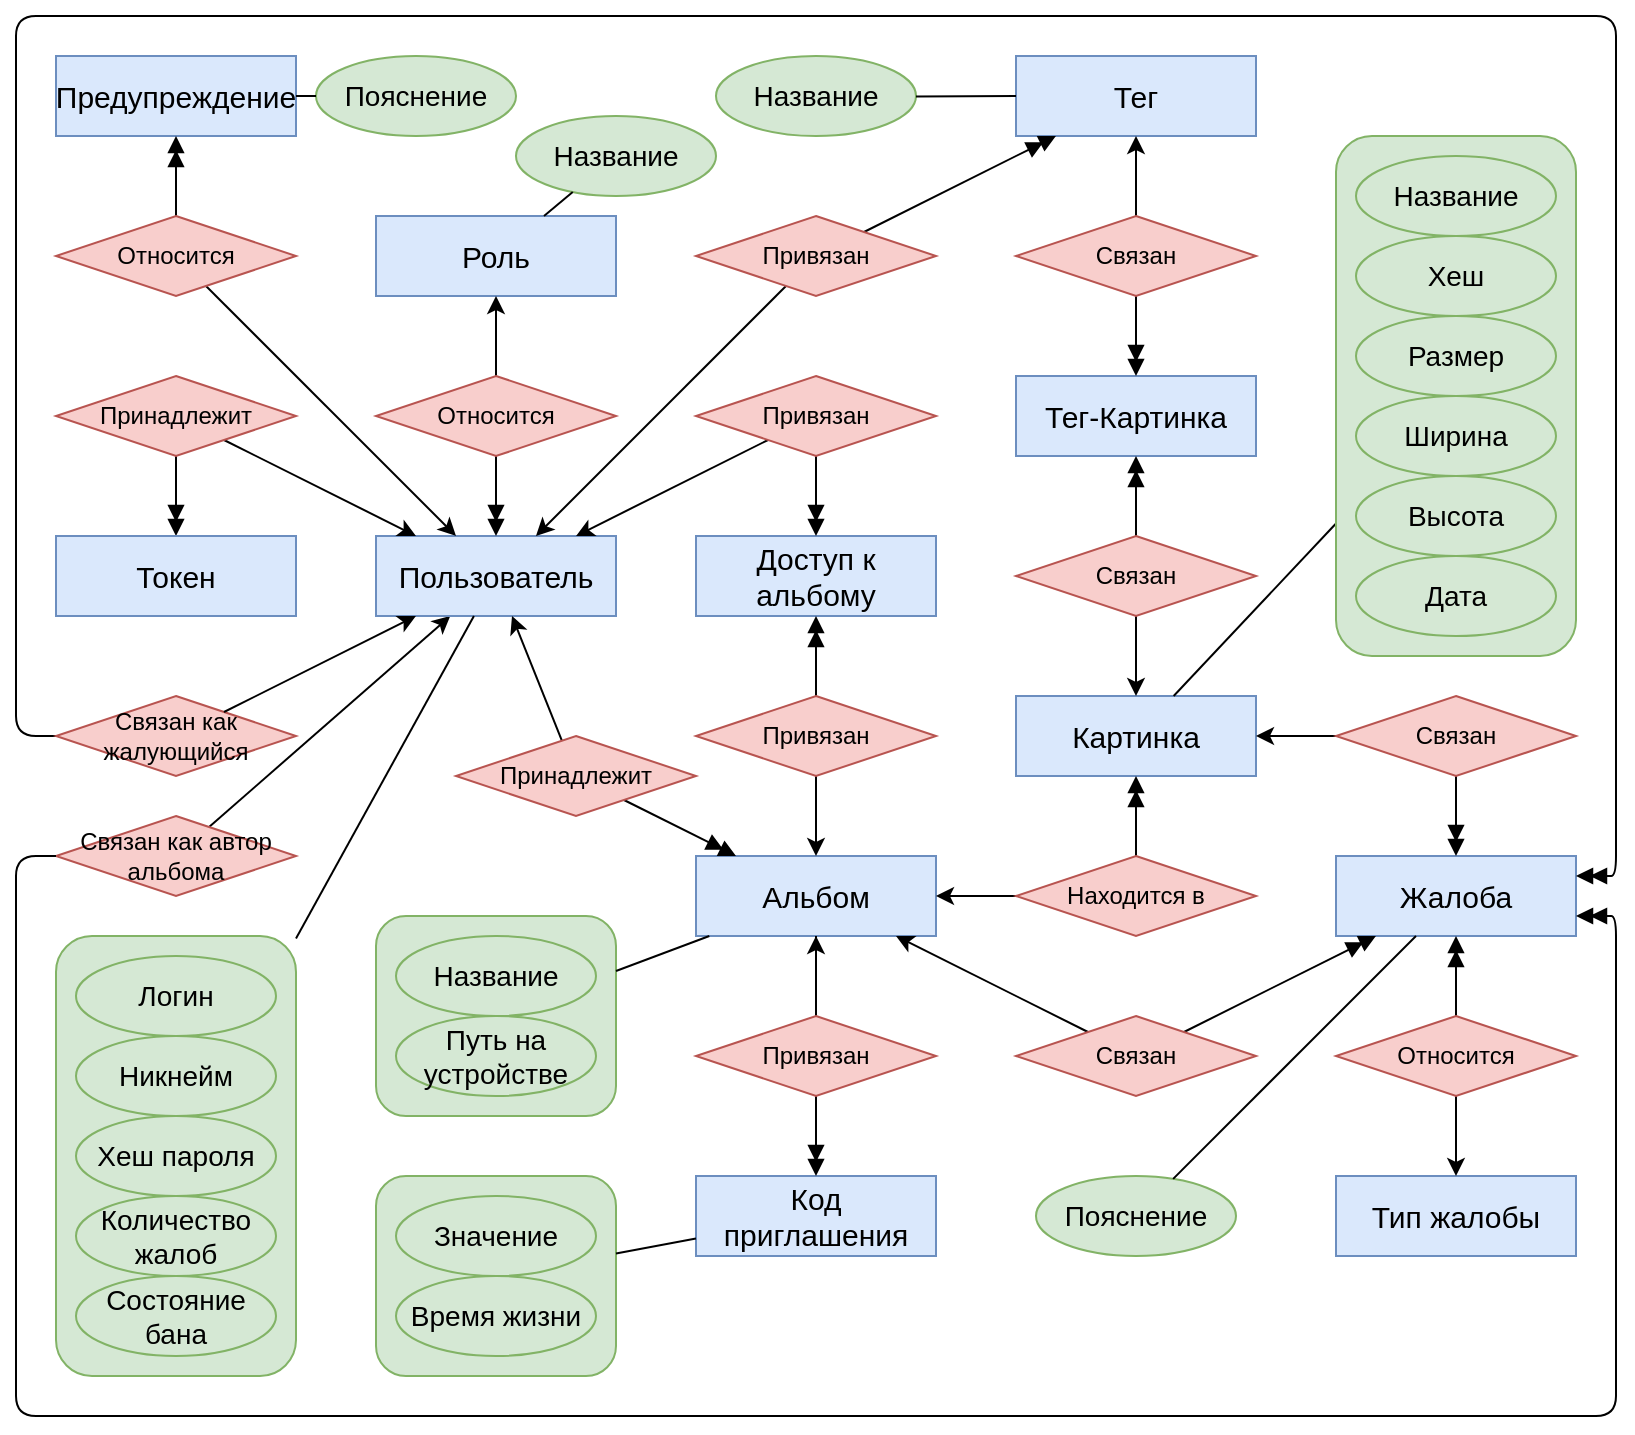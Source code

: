 <mxfile version="20.8.16" type="device" pages="4"><diagram name="Концепт" id="y-KlI4lYlczmpGntMoZ4"><mxGraphModel dx="1089" dy="820" grid="1" gridSize="10" guides="1" tooltips="1" connect="1" arrows="1" fold="1" page="0" pageScale="1" pageWidth="827" pageHeight="1169" math="0" shadow="0"><root><mxCell id="0"/><mxCell id="1" parent="0"/><mxCell id="pheBHox7_MMXYWWgiyk6-1" value="Роль" style="rounded=0;whiteSpace=wrap;html=1;fillColor=#dae8fc;strokeColor=#6c8ebf;fontSize=15;" parent="1" vertex="1"><mxGeometry x="200" y="120" width="120" height="40" as="geometry"/></mxCell><mxCell id="y-W5j7EOEWTnwyzH__96-4" style="rounded=0;orthogonalLoop=1;jettySize=auto;html=1;" parent="1" source="y-W5j7EOEWTnwyzH__96-2" target="pheBHox7_MMXYWWgiyk6-3" edge="1"><mxGeometry relative="1" as="geometry"/></mxCell><mxCell id="pheBHox7_MMXYWWgiyk6-3" value="Пользователь" style="rounded=0;whiteSpace=wrap;html=1;fillColor=#dae8fc;strokeColor=#6c8ebf;fontSize=15;" parent="1" vertex="1"><mxGeometry x="200" y="280" width="120" height="40" as="geometry"/></mxCell><mxCell id="pheBHox7_MMXYWWgiyk6-5" style="rounded=0;orthogonalLoop=1;jettySize=auto;html=1;endArrow=doubleBlock;endFill=1;" parent="1" source="pheBHox7_MMXYWWgiyk6-4" target="pheBHox7_MMXYWWgiyk6-3" edge="1"><mxGeometry relative="1" as="geometry"/></mxCell><mxCell id="pheBHox7_MMXYWWgiyk6-6" style="edgeStyle=orthogonalEdgeStyle;rounded=0;orthogonalLoop=1;jettySize=auto;html=1;" parent="1" source="pheBHox7_MMXYWWgiyk6-4" target="pheBHox7_MMXYWWgiyk6-1" edge="1"><mxGeometry relative="1" as="geometry"/></mxCell><mxCell id="pheBHox7_MMXYWWgiyk6-4" value="Относится" style="rhombus;whiteSpace=wrap;html=1;fillColor=#f8cecc;strokeColor=#b85450;" parent="1" vertex="1"><mxGeometry x="200" y="200" width="120" height="40" as="geometry"/></mxCell><mxCell id="pheBHox7_MMXYWWgiyk6-13" value="" style="endArrow=none;html=1;rounded=0;" parent="1" source="pheBHox7_MMXYWWgiyk6-11" target="pheBHox7_MMXYWWgiyk6-3" edge="1"><mxGeometry width="50" height="50" relative="1" as="geometry"><mxPoint x="480" y="480" as="sourcePoint"/><mxPoint x="530" y="430" as="targetPoint"/></mxGeometry></mxCell><mxCell id="pheBHox7_MMXYWWgiyk6-14" value="Альбом" style="rounded=0;whiteSpace=wrap;html=1;fillColor=#dae8fc;strokeColor=#6c8ebf;fontSize=15;" parent="1" vertex="1"><mxGeometry x="360" y="440" width="120" height="40" as="geometry"/></mxCell><mxCell id="pheBHox7_MMXYWWgiyk6-16" style="rounded=0;orthogonalLoop=1;jettySize=auto;html=1;" parent="1" source="pheBHox7_MMXYWWgiyk6-15" target="pheBHox7_MMXYWWgiyk6-3" edge="1"><mxGeometry relative="1" as="geometry"/></mxCell><mxCell id="pheBHox7_MMXYWWgiyk6-17" style="rounded=0;orthogonalLoop=1;jettySize=auto;html=1;endArrow=doubleBlock;endFill=1;" parent="1" source="pheBHox7_MMXYWWgiyk6-15" target="pheBHox7_MMXYWWgiyk6-14" edge="1"><mxGeometry relative="1" as="geometry"/></mxCell><mxCell id="pheBHox7_MMXYWWgiyk6-15" value="Принадлежит" style="rhombus;whiteSpace=wrap;html=1;fillColor=#f8cecc;strokeColor=#b85450;" parent="1" vertex="1"><mxGeometry x="240" y="380" width="120" height="40" as="geometry"/></mxCell><mxCell id="pheBHox7_MMXYWWgiyk6-18" value="Картинка" style="rounded=0;whiteSpace=wrap;html=1;fillColor=#dae8fc;strokeColor=#6c8ebf;fontSize=15;" parent="1" vertex="1"><mxGeometry x="520" y="360" width="120" height="40" as="geometry"/></mxCell><mxCell id="pheBHox7_MMXYWWgiyk6-24" style="edgeStyle=orthogonalEdgeStyle;rounded=0;orthogonalLoop=1;jettySize=auto;html=1;" parent="1" source="pheBHox7_MMXYWWgiyk6-19" target="pheBHox7_MMXYWWgiyk6-14" edge="1"><mxGeometry relative="1" as="geometry"/></mxCell><mxCell id="pheBHox7_MMXYWWgiyk6-25" style="edgeStyle=orthogonalEdgeStyle;rounded=0;orthogonalLoop=1;jettySize=auto;html=1;endArrow=doubleBlock;endFill=1;" parent="1" source="pheBHox7_MMXYWWgiyk6-19" target="pheBHox7_MMXYWWgiyk6-18" edge="1"><mxGeometry relative="1" as="geometry"/></mxCell><mxCell id="pheBHox7_MMXYWWgiyk6-19" value="Находится в" style="rhombus;whiteSpace=wrap;html=1;fillColor=#f8cecc;strokeColor=#b85450;" parent="1" vertex="1"><mxGeometry x="520" y="440" width="120" height="40" as="geometry"/></mxCell><mxCell id="pheBHox7_MMXYWWgiyk6-22" style="rounded=0;orthogonalLoop=1;jettySize=auto;html=1;" parent="1" source="pheBHox7_MMXYWWgiyk6-20" target="pheBHox7_MMXYWWgiyk6-3" edge="1"><mxGeometry relative="1" as="geometry"/></mxCell><mxCell id="pheBHox7_MMXYWWgiyk6-23" style="edgeStyle=orthogonalEdgeStyle;rounded=0;orthogonalLoop=1;jettySize=auto;html=1;endArrow=doubleBlock;endFill=1;" parent="1" source="pheBHox7_MMXYWWgiyk6-20" target="pheBHox7_MMXYWWgiyk6-21" edge="1"><mxGeometry relative="1" as="geometry"/></mxCell><mxCell id="pheBHox7_MMXYWWgiyk6-20" value="Принадлежит" style="rhombus;whiteSpace=wrap;html=1;fillColor=#f8cecc;strokeColor=#b85450;" parent="1" vertex="1"><mxGeometry x="40" y="200" width="120" height="40" as="geometry"/></mxCell><mxCell id="pheBHox7_MMXYWWgiyk6-21" value="Токен" style="rounded=0;whiteSpace=wrap;html=1;fillColor=#dae8fc;strokeColor=#6c8ebf;fontSize=15;" parent="1" vertex="1"><mxGeometry x="40" y="280" width="120" height="40" as="geometry"/></mxCell><mxCell id="pheBHox7_MMXYWWgiyk6-32" value="" style="endArrow=none;html=1;rounded=0;startArrow=none;" parent="1" source="ak-apfVBxml1uLIaYH5j-17" target="pheBHox7_MMXYWWgiyk6-14" edge="1"><mxGeometry width="50" height="50" relative="1" as="geometry"><mxPoint x="480" y="480" as="sourcePoint"/><mxPoint x="530" y="430" as="targetPoint"/></mxGeometry></mxCell><mxCell id="pheBHox7_MMXYWWgiyk6-33" value="Тег-Картинка" style="rounded=0;whiteSpace=wrap;html=1;fillColor=#dae8fc;strokeColor=#6c8ebf;fontSize=15;" parent="1" vertex="1"><mxGeometry x="520" y="200" width="120" height="40" as="geometry"/></mxCell><mxCell id="pheBHox7_MMXYWWgiyk6-34" value="" style="group;fontSize=14;" parent="1" vertex="1" connectable="0"><mxGeometry x="200" y="470" width="120" height="100" as="geometry"/></mxCell><mxCell id="pheBHox7_MMXYWWgiyk6-27" value="" style="rounded=1;whiteSpace=wrap;html=1;fillColor=#d5e8d4;strokeColor=#82b366;" parent="pheBHox7_MMXYWWgiyk6-34" vertex="1"><mxGeometry width="120" height="100" as="geometry"/></mxCell><mxCell id="pheBHox7_MMXYWWgiyk6-28" value="Название" style="ellipse;whiteSpace=wrap;html=1;fillColor=#d5e8d4;strokeColor=#82b366;fontSize=14;" parent="pheBHox7_MMXYWWgiyk6-34" vertex="1"><mxGeometry x="10" y="10" width="100" height="40" as="geometry"/></mxCell><mxCell id="pheBHox7_MMXYWWgiyk6-29" value="Путь на устройстве" style="ellipse;whiteSpace=wrap;html=1;fillColor=#d5e8d4;strokeColor=#82b366;fontSize=14;" parent="pheBHox7_MMXYWWgiyk6-34" vertex="1"><mxGeometry x="10" y="50" width="100" height="40" as="geometry"/></mxCell><mxCell id="pheBHox7_MMXYWWgiyk6-38" style="edgeStyle=orthogonalEdgeStyle;rounded=0;orthogonalLoop=1;jettySize=auto;html=1;" parent="1" source="pheBHox7_MMXYWWgiyk6-35" target="pheBHox7_MMXYWWgiyk6-18" edge="1"><mxGeometry relative="1" as="geometry"/></mxCell><mxCell id="pheBHox7_MMXYWWgiyk6-39" style="edgeStyle=orthogonalEdgeStyle;rounded=0;orthogonalLoop=1;jettySize=auto;html=1;endArrow=doubleBlock;endFill=1;" parent="1" source="pheBHox7_MMXYWWgiyk6-35" target="pheBHox7_MMXYWWgiyk6-33" edge="1"><mxGeometry relative="1" as="geometry"/></mxCell><mxCell id="pheBHox7_MMXYWWgiyk6-35" value="Связан" style="rhombus;whiteSpace=wrap;html=1;fillColor=#f8cecc;strokeColor=#b85450;" parent="1" vertex="1"><mxGeometry x="520" y="280" width="120" height="40" as="geometry"/></mxCell><mxCell id="pheBHox7_MMXYWWgiyk6-36" value="Тег" style="rounded=0;whiteSpace=wrap;html=1;fillColor=#dae8fc;strokeColor=#6c8ebf;fontSize=15;" parent="1" vertex="1"><mxGeometry x="520" y="40" width="120" height="40" as="geometry"/></mxCell><mxCell id="pheBHox7_MMXYWWgiyk6-43" style="rounded=0;orthogonalLoop=1;jettySize=auto;html=1;endArrow=doubleBlock;endFill=1;" parent="1" source="pheBHox7_MMXYWWgiyk6-37" target="pheBHox7_MMXYWWgiyk6-36" edge="1"><mxGeometry relative="1" as="geometry"/></mxCell><mxCell id="pheBHox7_MMXYWWgiyk6-48" style="rounded=0;orthogonalLoop=1;jettySize=auto;html=1;" parent="1" source="pheBHox7_MMXYWWgiyk6-37" target="pheBHox7_MMXYWWgiyk6-3" edge="1"><mxGeometry relative="1" as="geometry"/></mxCell><mxCell id="pheBHox7_MMXYWWgiyk6-37" value="Привязан" style="rhombus;whiteSpace=wrap;html=1;fillColor=#f8cecc;strokeColor=#b85450;" parent="1" vertex="1"><mxGeometry x="360" y="120" width="120" height="40" as="geometry"/></mxCell><mxCell id="pheBHox7_MMXYWWgiyk6-44" style="edgeStyle=orthogonalEdgeStyle;rounded=0;orthogonalLoop=1;jettySize=auto;html=1;" parent="1" source="pheBHox7_MMXYWWgiyk6-40" target="pheBHox7_MMXYWWgiyk6-36" edge="1"><mxGeometry relative="1" as="geometry"/></mxCell><mxCell id="pheBHox7_MMXYWWgiyk6-49" style="edgeStyle=orthogonalEdgeStyle;rounded=0;orthogonalLoop=1;jettySize=auto;html=1;endArrow=doubleBlock;endFill=1;" parent="1" source="pheBHox7_MMXYWWgiyk6-40" target="pheBHox7_MMXYWWgiyk6-33" edge="1"><mxGeometry relative="1" as="geometry"/></mxCell><mxCell id="pheBHox7_MMXYWWgiyk6-40" value="Связан" style="rhombus;whiteSpace=wrap;html=1;fillColor=#f8cecc;strokeColor=#b85450;" parent="1" vertex="1"><mxGeometry x="520" y="120" width="120" height="40" as="geometry"/></mxCell><mxCell id="pheBHox7_MMXYWWgiyk6-56" value="" style="endArrow=none;html=1;rounded=0;" parent="1" source="pheBHox7_MMXYWWgiyk6-18" target="pheBHox7_MMXYWWgiyk6-52" edge="1"><mxGeometry width="50" height="50" relative="1" as="geometry"><mxPoint x="260" y="440" as="sourcePoint"/><mxPoint x="310" y="390" as="targetPoint"/></mxGeometry></mxCell><mxCell id="pheBHox7_MMXYWWgiyk6-59" value="Название" style="ellipse;whiteSpace=wrap;html=1;fillColor=#d5e8d4;strokeColor=#82b366;fontSize=14;" parent="1" vertex="1"><mxGeometry x="370" y="40" width="100" height="40" as="geometry"/></mxCell><mxCell id="pheBHox7_MMXYWWgiyk6-62" value="" style="endArrow=none;html=1;rounded=0;" parent="1" source="pheBHox7_MMXYWWgiyk6-59" target="pheBHox7_MMXYWWgiyk6-36" edge="1"><mxGeometry width="50" height="50" relative="1" as="geometry"><mxPoint x="170" y="385" as="sourcePoint"/><mxPoint x="243" y="330" as="targetPoint"/></mxGeometry></mxCell><mxCell id="pheBHox7_MMXYWWgiyk6-66" value="Доступ к альбому" style="rounded=0;whiteSpace=wrap;html=1;fillColor=#dae8fc;strokeColor=#6c8ebf;fontSize=15;" parent="1" vertex="1"><mxGeometry x="360" y="280" width="120" height="40" as="geometry"/></mxCell><mxCell id="ak-apfVBxml1uLIaYH5j-10" style="edgeStyle=orthogonalEdgeStyle;rounded=0;orthogonalLoop=1;jettySize=auto;html=1;endArrow=doubleBlock;endFill=1;" parent="1" source="ak-apfVBxml1uLIaYH5j-6" target="pheBHox7_MMXYWWgiyk6-66" edge="1"><mxGeometry relative="1" as="geometry"/></mxCell><mxCell id="ak-apfVBxml1uLIaYH5j-11" style="rounded=0;orthogonalLoop=1;jettySize=auto;html=1;" parent="1" source="ak-apfVBxml1uLIaYH5j-6" target="pheBHox7_MMXYWWgiyk6-3" edge="1"><mxGeometry relative="1" as="geometry"/></mxCell><mxCell id="ak-apfVBxml1uLIaYH5j-6" value="Привязан" style="rhombus;whiteSpace=wrap;html=1;fillColor=#f8cecc;strokeColor=#b85450;" parent="1" vertex="1"><mxGeometry x="360" y="200" width="120" height="40" as="geometry"/></mxCell><mxCell id="ak-apfVBxml1uLIaYH5j-8" style="rounded=0;orthogonalLoop=1;jettySize=auto;html=1;" parent="1" source="ak-apfVBxml1uLIaYH5j-7" target="pheBHox7_MMXYWWgiyk6-14" edge="1"><mxGeometry relative="1" as="geometry"/></mxCell><mxCell id="ak-apfVBxml1uLIaYH5j-9" style="edgeStyle=orthogonalEdgeStyle;rounded=0;orthogonalLoop=1;jettySize=auto;html=1;endArrow=doubleBlock;endFill=1;" parent="1" source="ak-apfVBxml1uLIaYH5j-7" target="pheBHox7_MMXYWWgiyk6-66" edge="1"><mxGeometry relative="1" as="geometry"/></mxCell><mxCell id="ak-apfVBxml1uLIaYH5j-7" value="Привязан" style="rhombus;whiteSpace=wrap;html=1;fillColor=#f8cecc;strokeColor=#b85450;" parent="1" vertex="1"><mxGeometry x="360" y="360" width="120" height="40" as="geometry"/></mxCell><mxCell id="ak-apfVBxml1uLIaYH5j-12" value="Код приглашения" style="rounded=0;whiteSpace=wrap;html=1;fillColor=#dae8fc;strokeColor=#6c8ebf;fontSize=15;" parent="1" vertex="1"><mxGeometry x="360" y="600" width="120" height="40" as="geometry"/></mxCell><mxCell id="ak-apfVBxml1uLIaYH5j-13" value="" style="group" parent="1" vertex="1" connectable="0"><mxGeometry x="200" y="600" width="120" height="100" as="geometry"/></mxCell><mxCell id="ak-apfVBxml1uLIaYH5j-14" value="" style="rounded=1;whiteSpace=wrap;html=1;fillColor=#d5e8d4;strokeColor=#82b366;" parent="ak-apfVBxml1uLIaYH5j-13" vertex="1"><mxGeometry width="120" height="100" as="geometry"/></mxCell><mxCell id="ak-apfVBxml1uLIaYH5j-15" value="Значение" style="ellipse;whiteSpace=wrap;html=1;fillColor=#d5e8d4;strokeColor=#82b366;fontSize=14;" parent="ak-apfVBxml1uLIaYH5j-13" vertex="1"><mxGeometry x="10" y="10" width="100" height="40" as="geometry"/></mxCell><mxCell id="ak-apfVBxml1uLIaYH5j-16" value="Время жизни" style="ellipse;whiteSpace=wrap;html=1;fillColor=#d5e8d4;strokeColor=#82b366;fontSize=14;" parent="ak-apfVBxml1uLIaYH5j-13" vertex="1"><mxGeometry x="10" y="50" width="100" height="40" as="geometry"/></mxCell><mxCell id="ak-apfVBxml1uLIaYH5j-18" style="rounded=0;orthogonalLoop=1;jettySize=auto;html=1;" parent="1" source="ak-apfVBxml1uLIaYH5j-17" target="pheBHox7_MMXYWWgiyk6-14" edge="1"><mxGeometry relative="1" as="geometry"/></mxCell><mxCell id="ak-apfVBxml1uLIaYH5j-19" style="edgeStyle=orthogonalEdgeStyle;rounded=0;orthogonalLoop=1;jettySize=auto;html=1;endArrow=doubleBlock;endFill=1;" parent="1" source="ak-apfVBxml1uLIaYH5j-17" target="ak-apfVBxml1uLIaYH5j-12" edge="1"><mxGeometry relative="1" as="geometry"/></mxCell><mxCell id="ak-apfVBxml1uLIaYH5j-20" value="" style="endArrow=none;html=1;rounded=0;" parent="1" source="ak-apfVBxml1uLIaYH5j-14" target="ak-apfVBxml1uLIaYH5j-12" edge="1"><mxGeometry width="50" height="50" relative="1" as="geometry"><mxPoint x="250" y="530" as="sourcePoint"/><mxPoint x="300" y="480" as="targetPoint"/></mxGeometry></mxCell><mxCell id="jd1UjjWTbIzYl9RQyfcU-1" value="Жалоба" style="rounded=0;whiteSpace=wrap;html=1;fillColor=#dae8fc;strokeColor=#6c8ebf;fontSize=15;" parent="1" vertex="1"><mxGeometry x="680" y="440" width="120" height="40" as="geometry"/></mxCell><mxCell id="jd1UjjWTbIzYl9RQyfcU-2" value="Тип жалобы" style="rounded=0;whiteSpace=wrap;html=1;fillColor=#dae8fc;strokeColor=#6c8ebf;fontSize=15;" parent="1" vertex="1"><mxGeometry x="680" y="600" width="120" height="40" as="geometry"/></mxCell><mxCell id="jd1UjjWTbIzYl9RQyfcU-4" style="edgeStyle=orthogonalEdgeStyle;rounded=0;orthogonalLoop=1;jettySize=auto;html=1;" parent="1" source="jd1UjjWTbIzYl9RQyfcU-3" target="pheBHox7_MMXYWWgiyk6-18" edge="1"><mxGeometry relative="1" as="geometry"/></mxCell><mxCell id="jd1UjjWTbIzYl9RQyfcU-5" style="edgeStyle=orthogonalEdgeStyle;rounded=0;orthogonalLoop=1;jettySize=auto;html=1;endArrow=doubleBlock;endFill=1;" parent="1" source="jd1UjjWTbIzYl9RQyfcU-3" target="jd1UjjWTbIzYl9RQyfcU-1" edge="1"><mxGeometry relative="1" as="geometry"/></mxCell><mxCell id="jd1UjjWTbIzYl9RQyfcU-3" value="Связан" style="rhombus;whiteSpace=wrap;html=1;fillColor=#f8cecc;strokeColor=#b85450;" parent="1" vertex="1"><mxGeometry x="680" y="360" width="120" height="40" as="geometry"/></mxCell><mxCell id="jd1UjjWTbIzYl9RQyfcU-12" style="rounded=0;orthogonalLoop=1;jettySize=auto;html=1;endArrow=doubleBlock;endFill=1;" parent="1" source="jd1UjjWTbIzYl9RQyfcU-6" target="jd1UjjWTbIzYl9RQyfcU-1" edge="1"><mxGeometry relative="1" as="geometry"/></mxCell><mxCell id="jd1UjjWTbIzYl9RQyfcU-13" style="rounded=0;orthogonalLoop=1;jettySize=auto;html=1;" parent="1" source="jd1UjjWTbIzYl9RQyfcU-6" target="pheBHox7_MMXYWWgiyk6-14" edge="1"><mxGeometry relative="1" as="geometry"/></mxCell><mxCell id="jd1UjjWTbIzYl9RQyfcU-6" value="Связан" style="rhombus;whiteSpace=wrap;html=1;fillColor=#f8cecc;strokeColor=#b85450;" parent="1" vertex="1"><mxGeometry x="520" y="520" width="120" height="40" as="geometry"/></mxCell><mxCell id="jd1UjjWTbIzYl9RQyfcU-10" style="edgeStyle=orthogonalEdgeStyle;rounded=0;orthogonalLoop=1;jettySize=auto;html=1;endArrow=doubleBlock;endFill=1;" parent="1" source="jd1UjjWTbIzYl9RQyfcU-7" target="jd1UjjWTbIzYl9RQyfcU-1" edge="1"><mxGeometry relative="1" as="geometry"/></mxCell><mxCell id="jd1UjjWTbIzYl9RQyfcU-11" style="edgeStyle=orthogonalEdgeStyle;rounded=0;orthogonalLoop=1;jettySize=auto;html=1;" parent="1" source="jd1UjjWTbIzYl9RQyfcU-7" target="jd1UjjWTbIzYl9RQyfcU-2" edge="1"><mxGeometry relative="1" as="geometry"/></mxCell><mxCell id="jd1UjjWTbIzYl9RQyfcU-7" value="Относится" style="rhombus;whiteSpace=wrap;html=1;fillColor=#f8cecc;strokeColor=#b85450;" parent="1" vertex="1"><mxGeometry x="680" y="520" width="120" height="40" as="geometry"/></mxCell><mxCell id="jd1UjjWTbIzYl9RQyfcU-8" value="Пояснение" style="ellipse;whiteSpace=wrap;html=1;fillColor=#d5e8d4;strokeColor=#82b366;fontSize=14;" parent="1" vertex="1"><mxGeometry x="530" y="600" width="100" height="40" as="geometry"/></mxCell><mxCell id="jd1UjjWTbIzYl9RQyfcU-9" value="" style="endArrow=none;html=1;rounded=0;" parent="1" source="jd1UjjWTbIzYl9RQyfcU-8" target="jd1UjjWTbIzYl9RQyfcU-1" edge="1"><mxGeometry width="50" height="50" relative="1" as="geometry"><mxPoint x="530" y="450" as="sourcePoint"/><mxPoint x="580" y="400" as="targetPoint"/></mxGeometry></mxCell><mxCell id="jd1UjjWTbIzYl9RQyfcU-14" value="" style="group;fontSize=12;verticalAlign=top;fillColor=none;strokeColor=none;" parent="1" vertex="1" connectable="0"><mxGeometry x="40" y="480" width="120" height="220" as="geometry"/></mxCell><mxCell id="pheBHox7_MMXYWWgiyk6-11" value="" style="rounded=1;whiteSpace=wrap;html=1;fillColor=#d5e8d4;strokeColor=#82b366;container=0;" parent="jd1UjjWTbIzYl9RQyfcU-14" vertex="1"><mxGeometry width="120" height="220" as="geometry"/></mxCell><mxCell id="pheBHox7_MMXYWWgiyk6-7" value="Логин" style="ellipse;whiteSpace=wrap;html=1;fillColor=#d5e8d4;strokeColor=#82b366;container=0;fontSize=14;" parent="jd1UjjWTbIzYl9RQyfcU-14" vertex="1"><mxGeometry x="10" y="10" width="100" height="40" as="geometry"/></mxCell><mxCell id="pheBHox7_MMXYWWgiyk6-8" value="Никнейм" style="ellipse;whiteSpace=wrap;html=1;fillColor=#d5e8d4;strokeColor=#82b366;container=0;fontSize=14;" parent="jd1UjjWTbIzYl9RQyfcU-14" vertex="1"><mxGeometry x="10" y="50" width="100" height="40" as="geometry"/></mxCell><mxCell id="pheBHox7_MMXYWWgiyk6-9" value="Хеш пароля" style="ellipse;whiteSpace=wrap;html=1;fillColor=#d5e8d4;strokeColor=#82b366;container=0;fontSize=14;" parent="jd1UjjWTbIzYl9RQyfcU-14" vertex="1"><mxGeometry x="10" y="90" width="100" height="40" as="geometry"/></mxCell><mxCell id="ak-apfVBxml1uLIaYH5j-1" value="Количество жалоб" style="ellipse;whiteSpace=wrap;html=1;fillColor=#d5e8d4;strokeColor=#82b366;container=0;fontSize=14;" parent="jd1UjjWTbIzYl9RQyfcU-14" vertex="1"><mxGeometry x="10" y="130" width="100" height="40" as="geometry"/></mxCell><mxCell id="ak-apfVBxml1uLIaYH5j-3" value="Состояние бана" style="ellipse;whiteSpace=wrap;html=1;fillColor=#d5e8d4;strokeColor=#82b366;container=0;fontSize=14;" parent="jd1UjjWTbIzYl9RQyfcU-14" vertex="1"><mxGeometry x="10" y="170" width="100" height="40" as="geometry"/></mxCell><mxCell id="tb1kWUYPtIiXrNTboOLf-11" style="edgeStyle=none;rounded=0;orthogonalLoop=1;jettySize=auto;html=1;exitX=0.5;exitY=1;exitDx=0;exitDy=0;endArrow=doubleBlock;endFill=1;" parent="jd1UjjWTbIzYl9RQyfcU-14" source="pheBHox7_MMXYWWgiyk6-8" target="pheBHox7_MMXYWWgiyk6-8" edge="1"><mxGeometry relative="1" as="geometry"/></mxCell><mxCell id="tOkrTIkjdZuzjoM_uJ8l-2" value="" style="group" parent="1" vertex="1" connectable="0"><mxGeometry x="680" y="80" width="120" height="260" as="geometry"/></mxCell><mxCell id="pheBHox7_MMXYWWgiyk6-52" value="" style="rounded=1;whiteSpace=wrap;html=1;fillColor=#d5e8d4;strokeColor=#82b366;container=0;" parent="tOkrTIkjdZuzjoM_uJ8l-2" vertex="1"><mxGeometry width="120" height="260" as="geometry"/></mxCell><mxCell id="pheBHox7_MMXYWWgiyk6-53" value="Хеш" style="ellipse;whiteSpace=wrap;html=1;fillColor=#d5e8d4;strokeColor=#82b366;container=0;fontSize=14;" parent="tOkrTIkjdZuzjoM_uJ8l-2" vertex="1"><mxGeometry x="10" y="50" width="100" height="40" as="geometry"/></mxCell><mxCell id="pheBHox7_MMXYWWgiyk6-54" value="Размер" style="ellipse;whiteSpace=wrap;html=1;fillColor=#d5e8d4;strokeColor=#82b366;container=0;fontSize=14;" parent="tOkrTIkjdZuzjoM_uJ8l-2" vertex="1"><mxGeometry x="10" y="90" width="100" height="40" as="geometry"/></mxCell><mxCell id="pheBHox7_MMXYWWgiyk6-55" value="Ширина" style="ellipse;whiteSpace=wrap;html=1;fillColor=#d5e8d4;strokeColor=#82b366;container=0;fontSize=14;" parent="tOkrTIkjdZuzjoM_uJ8l-2" vertex="1"><mxGeometry x="10" y="130" width="100" height="40" as="geometry"/></mxCell><mxCell id="pheBHox7_MMXYWWgiyk6-63" value="Высота" style="ellipse;whiteSpace=wrap;html=1;fillColor=#d5e8d4;strokeColor=#82b366;container=0;fontSize=14;" parent="tOkrTIkjdZuzjoM_uJ8l-2" vertex="1"><mxGeometry x="10" y="170" width="100" height="40" as="geometry"/></mxCell><mxCell id="pheBHox7_MMXYWWgiyk6-64" value="Дата" style="ellipse;whiteSpace=wrap;html=1;fillColor=#d5e8d4;strokeColor=#82b366;container=0;fontSize=14;" parent="tOkrTIkjdZuzjoM_uJ8l-2" vertex="1"><mxGeometry x="10" y="210" width="100" height="40" as="geometry"/></mxCell><mxCell id="tOkrTIkjdZuzjoM_uJ8l-1" value="Название" style="ellipse;whiteSpace=wrap;html=1;fillColor=#d5e8d4;strokeColor=#82b366;container=0;fontSize=14;" parent="tOkrTIkjdZuzjoM_uJ8l-2" vertex="1"><mxGeometry x="10" y="10" width="100" height="40" as="geometry"/></mxCell><mxCell id="tb1kWUYPtIiXrNTboOLf-1" value="Предупреждение" style="rounded=0;whiteSpace=wrap;html=1;fillColor=#dae8fc;strokeColor=#6c8ebf;fontSize=15;" parent="1" vertex="1"><mxGeometry x="40" y="40" width="120" height="40" as="geometry"/></mxCell><mxCell id="tb1kWUYPtIiXrNTboOLf-4" style="edgeStyle=orthogonalEdgeStyle;rounded=0;orthogonalLoop=1;jettySize=auto;html=1;endArrow=doubleBlock;endFill=1;" parent="1" source="tb1kWUYPtIiXrNTboOLf-2" target="tb1kWUYPtIiXrNTboOLf-1" edge="1"><mxGeometry relative="1" as="geometry"/></mxCell><mxCell id="tb1kWUYPtIiXrNTboOLf-5" style="rounded=0;orthogonalLoop=1;jettySize=auto;html=1;" parent="1" source="tb1kWUYPtIiXrNTboOLf-2" target="pheBHox7_MMXYWWgiyk6-3" edge="1"><mxGeometry relative="1" as="geometry"/></mxCell><mxCell id="tb1kWUYPtIiXrNTboOLf-2" value="Относится" style="rhombus;whiteSpace=wrap;html=1;fillColor=#f8cecc;strokeColor=#b85450;" parent="1" vertex="1"><mxGeometry x="40" y="120" width="120" height="40" as="geometry"/></mxCell><mxCell id="tb1kWUYPtIiXrNTboOLf-7" value="" style="endArrow=none;html=1;rounded=0;" parent="1" source="pheBHox7_MMXYWWgiyk6-27" target="pheBHox7_MMXYWWgiyk6-14" edge="1"><mxGeometry width="50" height="50" relative="1" as="geometry"><mxPoint x="452" y="660" as="sourcePoint"/><mxPoint x="423.2" y="480" as="targetPoint"/></mxGeometry></mxCell><mxCell id="ak-apfVBxml1uLIaYH5j-17" value="Привязан" style="rhombus;whiteSpace=wrap;html=1;fillColor=#f8cecc;strokeColor=#b85450;" parent="1" vertex="1"><mxGeometry x="360" y="520" width="120" height="40" as="geometry"/></mxCell><mxCell id="tb1kWUYPtIiXrNTboOLf-10" style="edgeStyle=none;rounded=0;orthogonalLoop=1;jettySize=auto;html=1;exitX=0.5;exitY=1;exitDx=0;exitDy=0;endArrow=doubleBlock;endFill=1;" parent="1" source="tb1kWUYPtIiXrNTboOLf-2" target="tb1kWUYPtIiXrNTboOLf-2" edge="1"><mxGeometry relative="1" as="geometry"/></mxCell><mxCell id="tb1kWUYPtIiXrNTboOLf-13" value="Пояснение" style="ellipse;whiteSpace=wrap;html=1;fillColor=#d5e8d4;strokeColor=#82b366;fontSize=14;" parent="1" vertex="1"><mxGeometry x="170" y="40" width="100" height="40" as="geometry"/></mxCell><mxCell id="tb1kWUYPtIiXrNTboOLf-14" value="" style="endArrow=none;html=1;rounded=0;" parent="1" source="tb1kWUYPtIiXrNTboOLf-1" target="tb1kWUYPtIiXrNTboOLf-13" edge="1"><mxGeometry width="50" height="50" relative="1" as="geometry"><mxPoint x="460" y="340" as="sourcePoint"/><mxPoint x="510" y="290" as="targetPoint"/></mxGeometry></mxCell><mxCell id="y-W5j7EOEWTnwyzH__96-6" style="edgeStyle=orthogonalEdgeStyle;rounded=1;orthogonalLoop=1;jettySize=auto;html=1;endArrow=doubleBlock;endFill=1;" parent="1" source="y-W5j7EOEWTnwyzH__96-1" target="jd1UjjWTbIzYl9RQyfcU-1" edge="1"><mxGeometry relative="1" as="geometry"><Array as="points"><mxPoint x="20" y="380"/><mxPoint x="20" y="20"/><mxPoint x="820" y="20"/><mxPoint x="820" y="450"/></Array></mxGeometry></mxCell><mxCell id="y-W5j7EOEWTnwyzH__96-1" value="Связан как жалующийся" style="rhombus;whiteSpace=wrap;html=1;fillColor=#f8cecc;strokeColor=#b85450;" parent="1" vertex="1"><mxGeometry x="40" y="360" width="120" height="40" as="geometry"/></mxCell><mxCell id="y-W5j7EOEWTnwyzH__96-2" value="Связан как автор альбома" style="rhombus;whiteSpace=wrap;html=1;fillColor=#f8cecc;strokeColor=#b85450;" parent="1" vertex="1"><mxGeometry x="40" y="420" width="120" height="40" as="geometry"/></mxCell><mxCell id="y-W5j7EOEWTnwyzH__96-5" style="rounded=0;orthogonalLoop=1;jettySize=auto;html=1;" parent="1" source="y-W5j7EOEWTnwyzH__96-1" target="pheBHox7_MMXYWWgiyk6-3" edge="1"><mxGeometry relative="1" as="geometry"><mxPoint x="125" y="455" as="sourcePoint"/><mxPoint x="250" y="330" as="targetPoint"/></mxGeometry></mxCell><mxCell id="y-W5j7EOEWTnwyzH__96-8" style="edgeStyle=orthogonalEdgeStyle;rounded=1;orthogonalLoop=1;jettySize=auto;html=1;endArrow=doubleBlock;endFill=1;" parent="1" target="jd1UjjWTbIzYl9RQyfcU-1" edge="1"><mxGeometry relative="1" as="geometry"><mxPoint x="40" y="440" as="sourcePoint"/><mxPoint x="800" y="530" as="targetPoint"/><Array as="points"><mxPoint x="20" y="440"/><mxPoint x="20" y="720"/><mxPoint x="820" y="720"/><mxPoint x="820" y="470"/></Array></mxGeometry></mxCell><mxCell id="JO5GNx5cATrtTYg4r3rc-1" value="Название" style="ellipse;whiteSpace=wrap;html=1;fillColor=#d5e8d4;strokeColor=#82b366;fontSize=14;" parent="1" vertex="1"><mxGeometry x="270" y="70" width="100" height="40" as="geometry"/></mxCell><mxCell id="JO5GNx5cATrtTYg4r3rc-2" value="" style="endArrow=none;html=1;rounded=0;" parent="1" source="pheBHox7_MMXYWWgiyk6-1" target="JO5GNx5cATrtTYg4r3rc-1" edge="1"><mxGeometry width="50" height="50" relative="1" as="geometry"><mxPoint x="650" y="300" as="sourcePoint"/><mxPoint x="700" y="250" as="targetPoint"/></mxGeometry></mxCell></root></mxGraphModel></diagram><diagram id="RxV7LRAW6N8jYcL5sruk" name="Логич"><mxGraphModel dx="896" dy="813" grid="1" gridSize="10" guides="1" tooltips="1" connect="1" arrows="1" fold="1" page="1" pageScale="1" pageWidth="827" pageHeight="1169" math="0" shadow="0">&#xa;      <root>&#xa;        <mxCell id="0"/>&#xa;        <mxCell id="1" parent="0"/>&#xa;        <mxCell id="IZMQZskoHxlS55HBgWiK-2" value="roles" style="shape=table;startSize=30;container=1;collapsible=1;childLayout=tableLayout;fixedRows=1;rowLines=0;fontStyle=1;align=center;resizeLast=1;html=1;fillColor=#fad7ac;strokeColor=#b46504;labelBackgroundColor=none;" parent="1" vertex="1">&#xa;          <mxGeometry x="40" y="560" width="180" height="90" as="geometry"/>&#xa;        </mxCell>&#xa;        <mxCell id="IZMQZskoHxlS55HBgWiK-3" value="" style="shape=tableRow;horizontal=0;startSize=0;swimlaneHead=0;swimlaneBody=0;fillColor=none;collapsible=0;dropTarget=0;points=[[0,0.5],[1,0.5]];portConstraint=eastwest;top=0;left=0;right=0;bottom=1;labelBackgroundColor=none;" parent="IZMQZskoHxlS55HBgWiK-2" vertex="1">&#xa;          <mxGeometry y="30" width="180" height="30" as="geometry"/>&#xa;        </mxCell>&#xa;        <mxCell id="IZMQZskoHxlS55HBgWiK-4" value="PK" style="shape=partialRectangle;connectable=0;fillColor=none;top=0;left=0;bottom=0;right=0;fontStyle=1;overflow=hidden;whiteSpace=wrap;html=1;labelBackgroundColor=none;" parent="IZMQZskoHxlS55HBgWiK-3" vertex="1">&#xa;          <mxGeometry width="30" height="30" as="geometry">&#xa;            <mxRectangle width="30" height="30" as="alternateBounds"/>&#xa;          </mxGeometry>&#xa;        </mxCell>&#xa;        <mxCell id="IZMQZskoHxlS55HBgWiK-5" value="id" style="shape=partialRectangle;connectable=0;fillColor=none;top=0;left=0;bottom=0;right=0;align=left;spacingLeft=6;fontStyle=5;overflow=hidden;whiteSpace=wrap;html=1;labelBackgroundColor=none;" parent="IZMQZskoHxlS55HBgWiK-3" vertex="1">&#xa;          <mxGeometry x="30" width="150" height="30" as="geometry">&#xa;            <mxRectangle width="150" height="30" as="alternateBounds"/>&#xa;          </mxGeometry>&#xa;        </mxCell>&#xa;        <mxCell id="IZMQZskoHxlS55HBgWiK-6" value="" style="shape=tableRow;horizontal=0;startSize=0;swimlaneHead=0;swimlaneBody=0;fillColor=none;collapsible=0;dropTarget=0;points=[[0,0.5],[1,0.5]];portConstraint=eastwest;top=0;left=0;right=0;bottom=0;labelBackgroundColor=none;" parent="IZMQZskoHxlS55HBgWiK-2" vertex="1">&#xa;          <mxGeometry y="60" width="180" height="30" as="geometry"/>&#xa;        </mxCell>&#xa;        <mxCell id="IZMQZskoHxlS55HBgWiK-7" value="" style="shape=partialRectangle;connectable=0;fillColor=none;top=0;left=0;bottom=0;right=0;editable=1;overflow=hidden;whiteSpace=wrap;html=1;labelBackgroundColor=none;" parent="IZMQZskoHxlS55HBgWiK-6" vertex="1">&#xa;          <mxGeometry width="30" height="30" as="geometry">&#xa;            <mxRectangle width="30" height="30" as="alternateBounds"/>&#xa;          </mxGeometry>&#xa;        </mxCell>&#xa;        <mxCell id="IZMQZskoHxlS55HBgWiK-8" value="code" style="shape=partialRectangle;connectable=0;fillColor=none;top=0;left=0;bottom=0;right=0;align=left;spacingLeft=6;overflow=hidden;whiteSpace=wrap;html=1;labelBackgroundColor=none;" parent="IZMQZskoHxlS55HBgWiK-6" vertex="1">&#xa;          <mxGeometry x="30" width="150" height="30" as="geometry">&#xa;            <mxRectangle width="150" height="30" as="alternateBounds"/>&#xa;          </mxGeometry>&#xa;        </mxCell>&#xa;        <mxCell id="IZMQZskoHxlS55HBgWiK-15" value="users" style="shape=table;startSize=30;container=1;collapsible=1;childLayout=tableLayout;fixedRows=1;rowLines=0;fontStyle=1;align=center;resizeLast=1;html=1;fillColor=#dae8fc;strokeColor=#6c8ebf;labelBackgroundColor=none;" parent="1" vertex="1">&#xa;          <mxGeometry x="40" y="300" width="180" height="240" as="geometry"/>&#xa;        </mxCell>&#xa;        <mxCell id="IZMQZskoHxlS55HBgWiK-16" value="" style="shape=tableRow;horizontal=0;startSize=0;swimlaneHead=0;swimlaneBody=0;fillColor=none;collapsible=0;dropTarget=0;points=[[0,0.5],[1,0.5]];portConstraint=eastwest;top=0;left=0;right=0;bottom=1;labelBackgroundColor=none;" parent="IZMQZskoHxlS55HBgWiK-15" vertex="1">&#xa;          <mxGeometry y="30" width="180" height="30" as="geometry"/>&#xa;        </mxCell>&#xa;        <mxCell id="IZMQZskoHxlS55HBgWiK-17" value="PK" style="shape=partialRectangle;connectable=0;fillColor=none;top=0;left=0;bottom=0;right=0;fontStyle=1;overflow=hidden;whiteSpace=wrap;html=1;labelBackgroundColor=none;" parent="IZMQZskoHxlS55HBgWiK-16" vertex="1">&#xa;          <mxGeometry width="30" height="30" as="geometry">&#xa;            <mxRectangle width="30" height="30" as="alternateBounds"/>&#xa;          </mxGeometry>&#xa;        </mxCell>&#xa;        <mxCell id="IZMQZskoHxlS55HBgWiK-18" value="id" style="shape=partialRectangle;connectable=0;fillColor=none;top=0;left=0;bottom=0;right=0;align=left;spacingLeft=6;fontStyle=5;overflow=hidden;whiteSpace=wrap;html=1;labelBackgroundColor=none;" parent="IZMQZskoHxlS55HBgWiK-16" vertex="1">&#xa;          <mxGeometry x="30" width="150" height="30" as="geometry">&#xa;            <mxRectangle width="150" height="30" as="alternateBounds"/>&#xa;          </mxGeometry>&#xa;        </mxCell>&#xa;        <mxCell id="IZMQZskoHxlS55HBgWiK-19" value="" style="shape=tableRow;horizontal=0;startSize=0;swimlaneHead=0;swimlaneBody=0;fillColor=none;collapsible=0;dropTarget=0;points=[[0,0.5],[1,0.5]];portConstraint=eastwest;top=0;left=0;right=0;bottom=0;labelBackgroundColor=none;" parent="IZMQZskoHxlS55HBgWiK-15" vertex="1">&#xa;          <mxGeometry y="60" width="180" height="30" as="geometry"/>&#xa;        </mxCell>&#xa;        <mxCell id="IZMQZskoHxlS55HBgWiK-20" value="" style="shape=partialRectangle;connectable=0;fillColor=none;top=0;left=0;bottom=0;right=0;editable=1;overflow=hidden;whiteSpace=wrap;html=1;labelBackgroundColor=none;" parent="IZMQZskoHxlS55HBgWiK-19" vertex="1">&#xa;          <mxGeometry width="30" height="30" as="geometry">&#xa;            <mxRectangle width="30" height="30" as="alternateBounds"/>&#xa;          </mxGeometry>&#xa;        </mxCell>&#xa;        <mxCell id="IZMQZskoHxlS55HBgWiK-21" value="name" style="shape=partialRectangle;connectable=0;fillColor=none;top=0;left=0;bottom=0;right=0;align=left;spacingLeft=6;overflow=hidden;whiteSpace=wrap;html=1;labelBackgroundColor=none;" parent="IZMQZskoHxlS55HBgWiK-19" vertex="1">&#xa;          <mxGeometry x="30" width="150" height="30" as="geometry">&#xa;            <mxRectangle width="150" height="30" as="alternateBounds"/>&#xa;          </mxGeometry>&#xa;        </mxCell>&#xa;        <mxCell id="IZMQZskoHxlS55HBgWiK-22" value="" style="shape=tableRow;horizontal=0;startSize=0;swimlaneHead=0;swimlaneBody=0;fillColor=none;collapsible=0;dropTarget=0;points=[[0,0.5],[1,0.5]];portConstraint=eastwest;top=0;left=0;right=0;bottom=0;labelBackgroundColor=none;" parent="IZMQZskoHxlS55HBgWiK-15" vertex="1">&#xa;          <mxGeometry y="90" width="180" height="30" as="geometry"/>&#xa;        </mxCell>&#xa;        <mxCell id="IZMQZskoHxlS55HBgWiK-23" value="" style="shape=partialRectangle;connectable=0;fillColor=none;top=0;left=0;bottom=0;right=0;editable=1;overflow=hidden;whiteSpace=wrap;html=1;labelBackgroundColor=none;" parent="IZMQZskoHxlS55HBgWiK-22" vertex="1">&#xa;          <mxGeometry width="30" height="30" as="geometry">&#xa;            <mxRectangle width="30" height="30" as="alternateBounds"/>&#xa;          </mxGeometry>&#xa;        </mxCell>&#xa;        <mxCell id="IZMQZskoHxlS55HBgWiK-24" value="login" style="shape=partialRectangle;connectable=0;fillColor=none;top=0;left=0;bottom=0;right=0;align=left;spacingLeft=6;overflow=hidden;whiteSpace=wrap;html=1;labelBackgroundColor=none;" parent="IZMQZskoHxlS55HBgWiK-22" vertex="1">&#xa;          <mxGeometry x="30" width="150" height="30" as="geometry">&#xa;            <mxRectangle width="150" height="30" as="alternateBounds"/>&#xa;          </mxGeometry>&#xa;        </mxCell>&#xa;        <mxCell id="IZMQZskoHxlS55HBgWiK-25" value="" style="shape=tableRow;horizontal=0;startSize=0;swimlaneHead=0;swimlaneBody=0;fillColor=none;collapsible=0;dropTarget=0;points=[[0,0.5],[1,0.5]];portConstraint=eastwest;top=0;left=0;right=0;bottom=0;labelBackgroundColor=none;" parent="IZMQZskoHxlS55HBgWiK-15" vertex="1">&#xa;          <mxGeometry y="120" width="180" height="30" as="geometry"/>&#xa;        </mxCell>&#xa;        <mxCell id="IZMQZskoHxlS55HBgWiK-26" value="" style="shape=partialRectangle;connectable=0;fillColor=none;top=0;left=0;bottom=0;right=0;editable=1;overflow=hidden;whiteSpace=wrap;html=1;labelBackgroundColor=none;" parent="IZMQZskoHxlS55HBgWiK-25" vertex="1">&#xa;          <mxGeometry width="30" height="30" as="geometry">&#xa;            <mxRectangle width="30" height="30" as="alternateBounds"/>&#xa;          </mxGeometry>&#xa;        </mxCell>&#xa;        <mxCell id="IZMQZskoHxlS55HBgWiK-27" value="password" style="shape=partialRectangle;connectable=0;fillColor=none;top=0;left=0;bottom=0;right=0;align=left;spacingLeft=6;overflow=hidden;whiteSpace=wrap;html=1;labelBackgroundColor=none;" parent="IZMQZskoHxlS55HBgWiK-25" vertex="1">&#xa;          <mxGeometry x="30" width="150" height="30" as="geometry">&#xa;            <mxRectangle width="150" height="30" as="alternateBounds"/>&#xa;          </mxGeometry>&#xa;        </mxCell>&#xa;        <mxCell id="IZMQZskoHxlS55HBgWiK-28" style="shape=tableRow;horizontal=0;startSize=0;swimlaneHead=0;swimlaneBody=0;fillColor=none;collapsible=0;dropTarget=0;points=[[0,0.5],[1,0.5]];portConstraint=eastwest;top=0;left=0;right=0;bottom=0;labelBackgroundColor=none;" parent="IZMQZskoHxlS55HBgWiK-15" vertex="1">&#xa;          <mxGeometry y="150" width="180" height="30" as="geometry"/>&#xa;        </mxCell>&#xa;        <mxCell id="IZMQZskoHxlS55HBgWiK-29" style="shape=partialRectangle;connectable=0;fillColor=none;top=0;left=0;bottom=0;right=0;editable=1;overflow=hidden;whiteSpace=wrap;html=1;labelBackgroundColor=none;" parent="IZMQZskoHxlS55HBgWiK-28" vertex="1">&#xa;          <mxGeometry width="30" height="30" as="geometry">&#xa;            <mxRectangle width="30" height="30" as="alternateBounds"/>&#xa;          </mxGeometry>&#xa;        </mxCell>&#xa;        <mxCell id="IZMQZskoHxlS55HBgWiK-30" value="complaints" style="shape=partialRectangle;connectable=0;fillColor=none;top=0;left=0;bottom=0;right=0;align=left;spacingLeft=6;overflow=hidden;whiteSpace=wrap;html=1;labelBackgroundColor=none;" parent="IZMQZskoHxlS55HBgWiK-28" vertex="1">&#xa;          <mxGeometry x="30" width="150" height="30" as="geometry">&#xa;            <mxRectangle width="150" height="30" as="alternateBounds"/>&#xa;          </mxGeometry>&#xa;        </mxCell>&#xa;        <mxCell id="IZMQZskoHxlS55HBgWiK-31" style="shape=tableRow;horizontal=0;startSize=0;swimlaneHead=0;swimlaneBody=0;fillColor=none;collapsible=0;dropTarget=0;points=[[0,0.5],[1,0.5]];portConstraint=eastwest;top=0;left=0;right=0;bottom=0;labelBackgroundColor=none;" parent="IZMQZskoHxlS55HBgWiK-15" vertex="1">&#xa;          <mxGeometry y="180" width="180" height="30" as="geometry"/>&#xa;        </mxCell>&#xa;        <mxCell id="IZMQZskoHxlS55HBgWiK-32" style="shape=partialRectangle;connectable=0;fillColor=none;top=0;left=0;bottom=0;right=0;editable=1;overflow=hidden;whiteSpace=wrap;html=1;labelBackgroundColor=none;" parent="IZMQZskoHxlS55HBgWiK-31" vertex="1">&#xa;          <mxGeometry width="30" height="30" as="geometry">&#xa;            <mxRectangle width="30" height="30" as="alternateBounds"/>&#xa;          </mxGeometry>&#xa;        </mxCell>&#xa;        <mxCell id="IZMQZskoHxlS55HBgWiK-33" value="is_banned" style="shape=partialRectangle;connectable=0;fillColor=none;top=0;left=0;bottom=0;right=0;align=left;spacingLeft=6;overflow=hidden;whiteSpace=wrap;html=1;labelBackgroundColor=none;" parent="IZMQZskoHxlS55HBgWiK-31" vertex="1">&#xa;          <mxGeometry x="30" width="150" height="30" as="geometry">&#xa;            <mxRectangle width="150" height="30" as="alternateBounds"/>&#xa;          </mxGeometry>&#xa;        </mxCell>&#xa;        <mxCell id="1IcLE7OErjlYDwDpCj2_-20" style="shape=tableRow;horizontal=0;startSize=0;swimlaneHead=0;swimlaneBody=0;fillColor=none;collapsible=0;dropTarget=0;points=[[0,0.5],[1,0.5]];portConstraint=eastwest;top=0;left=0;right=0;bottom=0;labelBackgroundColor=none;" parent="IZMQZskoHxlS55HBgWiK-15" vertex="1">&#xa;          <mxGeometry y="210" width="180" height="30" as="geometry"/>&#xa;        </mxCell>&#xa;        <mxCell id="1IcLE7OErjlYDwDpCj2_-21" value="FK" style="shape=partialRectangle;connectable=0;fillColor=#fad7ac;top=0;left=0;bottom=0;right=0;editable=1;overflow=hidden;whiteSpace=wrap;html=1;labelBackgroundColor=none;strokeColor=#b46504;" parent="1IcLE7OErjlYDwDpCj2_-20" vertex="1">&#xa;          <mxGeometry width="30" height="30" as="geometry">&#xa;            <mxRectangle width="30" height="30" as="alternateBounds"/>&#xa;          </mxGeometry>&#xa;        </mxCell>&#xa;        <mxCell id="1IcLE7OErjlYDwDpCj2_-22" value="role_id" style="shape=partialRectangle;connectable=0;fillColor=none;top=0;left=0;bottom=0;right=0;align=left;spacingLeft=6;overflow=hidden;whiteSpace=wrap;html=1;labelBackgroundColor=none;" parent="1IcLE7OErjlYDwDpCj2_-20" vertex="1">&#xa;          <mxGeometry x="30" width="150" height="30" as="geometry">&#xa;            <mxRectangle width="150" height="30" as="alternateBounds"/>&#xa;          </mxGeometry>&#xa;        </mxCell>&#xa;        <mxCell id="1IcLE7OErjlYDwDpCj2_-1" value="tokens" style="shape=table;startSize=30;container=1;collapsible=1;childLayout=tableLayout;fixedRows=1;rowLines=0;fontStyle=1;align=center;resizeLast=1;html=1;fillColor=#bac8d3;strokeColor=#23445d;labelBackgroundColor=none;" parent="1" vertex="1">&#xa;          <mxGeometry x="40" y="160" width="180" height="120" as="geometry"/>&#xa;        </mxCell>&#xa;        <mxCell id="1IcLE7OErjlYDwDpCj2_-2" value="" style="shape=tableRow;horizontal=0;startSize=0;swimlaneHead=0;swimlaneBody=0;fillColor=none;collapsible=0;dropTarget=0;points=[[0,0.5],[1,0.5]];portConstraint=eastwest;top=0;left=0;right=0;bottom=1;labelBackgroundColor=none;" parent="1IcLE7OErjlYDwDpCj2_-1" vertex="1">&#xa;          <mxGeometry y="30" width="180" height="30" as="geometry"/>&#xa;        </mxCell>&#xa;        <mxCell id="1IcLE7OErjlYDwDpCj2_-3" value="PK" style="shape=partialRectangle;connectable=0;fillColor=none;top=0;left=0;bottom=0;right=0;fontStyle=1;overflow=hidden;whiteSpace=wrap;html=1;labelBackgroundColor=none;" parent="1IcLE7OErjlYDwDpCj2_-2" vertex="1">&#xa;          <mxGeometry width="30" height="30" as="geometry">&#xa;            <mxRectangle width="30" height="30" as="alternateBounds"/>&#xa;          </mxGeometry>&#xa;        </mxCell>&#xa;        <mxCell id="1IcLE7OErjlYDwDpCj2_-4" value="id" style="shape=partialRectangle;connectable=0;fillColor=none;top=0;left=0;bottom=0;right=0;align=left;spacingLeft=6;fontStyle=5;overflow=hidden;whiteSpace=wrap;html=1;labelBackgroundColor=none;" parent="1IcLE7OErjlYDwDpCj2_-2" vertex="1">&#xa;          <mxGeometry x="30" width="150" height="30" as="geometry">&#xa;            <mxRectangle width="150" height="30" as="alternateBounds"/>&#xa;          </mxGeometry>&#xa;        </mxCell>&#xa;        <mxCell id="1IcLE7OErjlYDwDpCj2_-5" value="" style="shape=tableRow;horizontal=0;startSize=0;swimlaneHead=0;swimlaneBody=0;fillColor=none;collapsible=0;dropTarget=0;points=[[0,0.5],[1,0.5]];portConstraint=eastwest;top=0;left=0;right=0;bottom=0;labelBackgroundColor=none;" parent="1IcLE7OErjlYDwDpCj2_-1" vertex="1">&#xa;          <mxGeometry y="60" width="180" height="30" as="geometry"/>&#xa;        </mxCell>&#xa;        <mxCell id="1IcLE7OErjlYDwDpCj2_-6" value="" style="shape=partialRectangle;connectable=0;fillColor=none;top=0;left=0;bottom=0;right=0;editable=1;overflow=hidden;whiteSpace=wrap;html=1;labelBackgroundColor=none;" parent="1IcLE7OErjlYDwDpCj2_-5" vertex="1">&#xa;          <mxGeometry width="30" height="30" as="geometry">&#xa;            <mxRectangle width="30" height="30" as="alternateBounds"/>&#xa;          </mxGeometry>&#xa;        </mxCell>&#xa;        <mxCell id="1IcLE7OErjlYDwDpCj2_-7" value="value" style="shape=partialRectangle;connectable=0;fillColor=none;top=0;left=0;bottom=0;right=0;align=left;spacingLeft=6;overflow=hidden;whiteSpace=wrap;html=1;labelBackgroundColor=none;" parent="1IcLE7OErjlYDwDpCj2_-5" vertex="1">&#xa;          <mxGeometry x="30" width="150" height="30" as="geometry">&#xa;            <mxRectangle width="150" height="30" as="alternateBounds"/>&#xa;          </mxGeometry>&#xa;        </mxCell>&#xa;        <mxCell id="1IcLE7OErjlYDwDpCj2_-8" value="" style="shape=tableRow;horizontal=0;startSize=0;swimlaneHead=0;swimlaneBody=0;fillColor=none;collapsible=0;dropTarget=0;points=[[0,0.5],[1,0.5]];portConstraint=eastwest;top=0;left=0;right=0;bottom=0;labelBackgroundColor=none;" parent="1IcLE7OErjlYDwDpCj2_-1" vertex="1">&#xa;          <mxGeometry y="90" width="180" height="30" as="geometry"/>&#xa;        </mxCell>&#xa;        <mxCell id="1IcLE7OErjlYDwDpCj2_-9" value="FK" style="shape=partialRectangle;connectable=0;fillColor=#dae8fc;top=0;left=0;bottom=0;right=0;editable=1;overflow=hidden;whiteSpace=wrap;html=1;labelBackgroundColor=none;strokeColor=#6c8ebf;" parent="1IcLE7OErjlYDwDpCj2_-8" vertex="1">&#xa;          <mxGeometry width="30" height="30" as="geometry">&#xa;            <mxRectangle width="30" height="30" as="alternateBounds"/>&#xa;          </mxGeometry>&#xa;        </mxCell>&#xa;        <mxCell id="1IcLE7OErjlYDwDpCj2_-10" value="user_id" style="shape=partialRectangle;connectable=0;fillColor=none;top=0;left=0;bottom=0;right=0;align=left;spacingLeft=6;overflow=hidden;whiteSpace=wrap;html=1;labelBackgroundColor=none;" parent="1IcLE7OErjlYDwDpCj2_-8" vertex="1">&#xa;          <mxGeometry x="30" width="150" height="30" as="geometry">&#xa;            <mxRectangle width="150" height="30" as="alternateBounds"/>&#xa;          </mxGeometry>&#xa;        </mxCell>&#xa;        <mxCell id="1IcLE7OErjlYDwDpCj2_-24" style="edgeStyle=orthogonalEdgeStyle;rounded=1;orthogonalLoop=1;jettySize=auto;html=1;curved=0;endArrow=ERoneToMany;endFill=0;fillColor=#dae8fc;strokeColor=#6c8ebf;labelBackgroundColor=none;" parent="1" source="IZMQZskoHxlS55HBgWiK-16" target="1IcLE7OErjlYDwDpCj2_-8" edge="1">&#xa;          <mxGeometry relative="1" as="geometry">&#xa;            <Array as="points">&#xa;              <mxPoint x="240" y="345"/>&#xa;              <mxPoint x="240" y="265"/>&#xa;            </Array>&#xa;          </mxGeometry>&#xa;        </mxCell>&#xa;        <mxCell id="1IcLE7OErjlYDwDpCj2_-25" style="edgeStyle=orthogonalEdgeStyle;shape=connector;curved=0;rounded=1;orthogonalLoop=1;jettySize=auto;html=1;strokeColor=#b46504;align=center;verticalAlign=middle;fontFamily=Helvetica;fontSize=11;fontColor=default;labelBackgroundColor=none;endArrow=ERoneToMany;endFill=0;fillColor=#fad7ac;" parent="1" source="IZMQZskoHxlS55HBgWiK-3" target="1IcLE7OErjlYDwDpCj2_-20" edge="1">&#xa;          <mxGeometry relative="1" as="geometry">&#xa;            <Array as="points">&#xa;              <mxPoint x="20" y="605"/>&#xa;              <mxPoint x="20" y="525"/>&#xa;            </Array>&#xa;          </mxGeometry>&#xa;        </mxCell>&#xa;        <mxCell id="CjU_W22aH0AWnn43uft7-14" value="tags" style="shape=table;startSize=30;container=1;collapsible=1;childLayout=tableLayout;fixedRows=1;rowLines=0;fontStyle=1;align=center;resizeLast=1;html=1;fillColor=#d5e8d4;strokeColor=#82b366;labelBackgroundColor=none;" parent="1" vertex="1">&#xa;          <mxGeometry x="260" y="20" width="180" height="120" as="geometry"/>&#xa;        </mxCell>&#xa;        <mxCell id="CjU_W22aH0AWnn43uft7-15" value="" style="shape=tableRow;horizontal=0;startSize=0;swimlaneHead=0;swimlaneBody=0;fillColor=none;collapsible=0;dropTarget=0;points=[[0,0.5],[1,0.5]];portConstraint=eastwest;top=0;left=0;right=0;bottom=1;labelBackgroundColor=none;" parent="CjU_W22aH0AWnn43uft7-14" vertex="1">&#xa;          <mxGeometry y="30" width="180" height="30" as="geometry"/>&#xa;        </mxCell>&#xa;        <mxCell id="CjU_W22aH0AWnn43uft7-16" value="PK" style="shape=partialRectangle;connectable=0;fillColor=none;top=0;left=0;bottom=0;right=0;fontStyle=1;overflow=hidden;whiteSpace=wrap;html=1;labelBackgroundColor=none;" parent="CjU_W22aH0AWnn43uft7-15" vertex="1">&#xa;          <mxGeometry width="30" height="30" as="geometry">&#xa;            <mxRectangle width="30" height="30" as="alternateBounds"/>&#xa;          </mxGeometry>&#xa;        </mxCell>&#xa;        <mxCell id="CjU_W22aH0AWnn43uft7-17" value="id" style="shape=partialRectangle;connectable=0;fillColor=none;top=0;left=0;bottom=0;right=0;align=left;spacingLeft=6;fontStyle=5;overflow=hidden;whiteSpace=wrap;html=1;labelBackgroundColor=none;" parent="CjU_W22aH0AWnn43uft7-15" vertex="1">&#xa;          <mxGeometry x="30" width="150" height="30" as="geometry">&#xa;            <mxRectangle width="150" height="30" as="alternateBounds"/>&#xa;          </mxGeometry>&#xa;        </mxCell>&#xa;        <mxCell id="CjU_W22aH0AWnn43uft7-18" value="" style="shape=tableRow;horizontal=0;startSize=0;swimlaneHead=0;swimlaneBody=0;fillColor=none;collapsible=0;dropTarget=0;points=[[0,0.5],[1,0.5]];portConstraint=eastwest;top=0;left=0;right=0;bottom=0;labelBackgroundColor=none;" parent="CjU_W22aH0AWnn43uft7-14" vertex="1">&#xa;          <mxGeometry y="60" width="180" height="30" as="geometry"/>&#xa;        </mxCell>&#xa;        <mxCell id="CjU_W22aH0AWnn43uft7-19" value="" style="shape=partialRectangle;connectable=0;fillColor=none;top=0;left=0;bottom=0;right=0;editable=1;overflow=hidden;whiteSpace=wrap;html=1;labelBackgroundColor=none;" parent="CjU_W22aH0AWnn43uft7-18" vertex="1">&#xa;          <mxGeometry width="30" height="30" as="geometry">&#xa;            <mxRectangle width="30" height="30" as="alternateBounds"/>&#xa;          </mxGeometry>&#xa;        </mxCell>&#xa;        <mxCell id="CjU_W22aH0AWnn43uft7-20" value="value" style="shape=partialRectangle;connectable=0;fillColor=none;top=0;left=0;bottom=0;right=0;align=left;spacingLeft=6;overflow=hidden;whiteSpace=wrap;html=1;labelBackgroundColor=none;" parent="CjU_W22aH0AWnn43uft7-18" vertex="1">&#xa;          <mxGeometry x="30" width="150" height="30" as="geometry">&#xa;            <mxRectangle width="150" height="30" as="alternateBounds"/>&#xa;          </mxGeometry>&#xa;        </mxCell>&#xa;        <mxCell id="CjU_W22aH0AWnn43uft7-21" value="" style="shape=tableRow;horizontal=0;startSize=0;swimlaneHead=0;swimlaneBody=0;fillColor=none;collapsible=0;dropTarget=0;points=[[0,0.5],[1,0.5]];portConstraint=eastwest;top=0;left=0;right=0;bottom=0;labelBackgroundColor=none;" parent="CjU_W22aH0AWnn43uft7-14" vertex="1">&#xa;          <mxGeometry y="90" width="180" height="30" as="geometry"/>&#xa;        </mxCell>&#xa;        <mxCell id="CjU_W22aH0AWnn43uft7-22" value="FK" style="shape=partialRectangle;connectable=0;fillColor=#dae8fc;top=0;left=0;bottom=0;right=0;editable=1;overflow=hidden;whiteSpace=wrap;html=1;labelBackgroundColor=none;strokeColor=#6c8ebf;" parent="CjU_W22aH0AWnn43uft7-21" vertex="1">&#xa;          <mxGeometry width="30" height="30" as="geometry">&#xa;            <mxRectangle width="30" height="30" as="alternateBounds"/>&#xa;          </mxGeometry>&#xa;        </mxCell>&#xa;        <mxCell id="CjU_W22aH0AWnn43uft7-23" value="user_id" style="shape=partialRectangle;connectable=0;fillColor=none;top=0;left=0;bottom=0;right=0;align=left;spacingLeft=6;overflow=hidden;whiteSpace=wrap;html=1;labelBackgroundColor=none;" parent="CjU_W22aH0AWnn43uft7-21" vertex="1">&#xa;          <mxGeometry x="30" width="150" height="30" as="geometry">&#xa;            <mxRectangle width="150" height="30" as="alternateBounds"/>&#xa;          </mxGeometry>&#xa;        </mxCell>&#xa;        <mxCell id="CjU_W22aH0AWnn43uft7-25" style="edgeStyle=orthogonalEdgeStyle;shape=connector;curved=0;rounded=1;orthogonalLoop=1;jettySize=auto;html=1;strokeColor=#6c8ebf;align=center;verticalAlign=middle;fontFamily=Helvetica;fontSize=11;fontColor=default;labelBackgroundColor=none;endArrow=ERoneToMany;endFill=0;fillColor=#dae8fc;" parent="1" source="IZMQZskoHxlS55HBgWiK-16" target="CjU_W22aH0AWnn43uft7-21" edge="1">&#xa;          <mxGeometry relative="1" as="geometry"/>&#xa;        </mxCell>&#xa;        <mxCell id="CjU_W22aH0AWnn43uft7-36" value="tags_picture" style="shape=table;startSize=30;container=1;collapsible=1;childLayout=tableLayout;fixedRows=1;rowLines=0;fontStyle=1;align=center;resizeLast=1;whiteSpace=wrap;fontFamily=Helvetica;fontSize=12;labelBackgroundColor=none;fillColor=#bac8d3;strokeColor=#23445d;html=1;" parent="1" vertex="1">&#xa;          <mxGeometry x="480" y="20" width="180" height="90" as="geometry"/>&#xa;        </mxCell>&#xa;        <mxCell id="CjU_W22aH0AWnn43uft7-37" value="" style="shape=tableRow;horizontal=0;startSize=0;swimlaneHead=0;swimlaneBody=0;fillColor=none;collapsible=0;dropTarget=0;points=[[0,0.5],[1,0.5]];portConstraint=eastwest;top=0;left=0;right=0;bottom=0;html=1;fontFamily=Helvetica;fontSize=12;fontColor=default;labelBackgroundColor=none;" parent="CjU_W22aH0AWnn43uft7-36" vertex="1">&#xa;          <mxGeometry y="30" width="180" height="30" as="geometry"/>&#xa;        </mxCell>&#xa;        <mxCell id="CjU_W22aH0AWnn43uft7-38" value="PK,FK" style="shape=partialRectangle;connectable=0;fillColor=#d5e8d4;top=0;left=0;bottom=0;right=0;fontStyle=1;overflow=hidden;html=1;whiteSpace=wrap;fontFamily=Helvetica;fontSize=12;labelBackgroundColor=none;strokeColor=#82b366;" parent="CjU_W22aH0AWnn43uft7-37" vertex="1">&#xa;          <mxGeometry width="50" height="30" as="geometry">&#xa;            <mxRectangle width="50" height="30" as="alternateBounds"/>&#xa;          </mxGeometry>&#xa;        </mxCell>&#xa;        <mxCell id="CjU_W22aH0AWnn43uft7-39" value="tag_id" style="shape=partialRectangle;connectable=0;fillColor=none;top=0;left=0;bottom=0;right=0;align=left;spacingLeft=6;fontStyle=5;overflow=hidden;html=1;whiteSpace=wrap;fontFamily=Helvetica;fontSize=12;fontColor=default;labelBackgroundColor=none;" parent="CjU_W22aH0AWnn43uft7-37" vertex="1">&#xa;          <mxGeometry x="50" width="130" height="30" as="geometry">&#xa;            <mxRectangle width="130" height="30" as="alternateBounds"/>&#xa;          </mxGeometry>&#xa;        </mxCell>&#xa;        <mxCell id="CjU_W22aH0AWnn43uft7-49" style="shape=tableRow;horizontal=0;startSize=0;swimlaneHead=0;swimlaneBody=0;fillColor=none;collapsible=0;dropTarget=0;points=[[0,0.5],[1,0.5]];portConstraint=eastwest;top=0;left=0;right=0;bottom=0;html=1;fontFamily=Helvetica;fontSize=12;fontColor=default;labelBackgroundColor=none;" parent="CjU_W22aH0AWnn43uft7-36" vertex="1">&#xa;          <mxGeometry y="60" width="180" height="30" as="geometry"/>&#xa;        </mxCell>&#xa;        <mxCell id="CjU_W22aH0AWnn43uft7-50" value="PK,FK" style="shape=partialRectangle;connectable=0;fillColor=#fff2cc;top=0;left=0;bottom=0;right=0;fontStyle=1;overflow=hidden;html=1;whiteSpace=wrap;fontFamily=Helvetica;fontSize=12;labelBackgroundColor=none;strokeColor=#d6b656;" parent="CjU_W22aH0AWnn43uft7-49" vertex="1">&#xa;          <mxGeometry width="50" height="30" as="geometry">&#xa;            <mxRectangle width="50" height="30" as="alternateBounds"/>&#xa;          </mxGeometry>&#xa;        </mxCell>&#xa;        <mxCell id="CjU_W22aH0AWnn43uft7-51" value="picture_id" style="shape=partialRectangle;connectable=0;fillColor=none;top=0;left=0;bottom=0;right=0;align=left;spacingLeft=6;fontStyle=5;overflow=hidden;html=1;whiteSpace=wrap;fontFamily=Helvetica;fontSize=12;fontColor=default;labelBackgroundColor=none;" parent="CjU_W22aH0AWnn43uft7-49" vertex="1">&#xa;          <mxGeometry x="50" width="130" height="30" as="geometry">&#xa;            <mxRectangle width="130" height="30" as="alternateBounds"/>&#xa;          </mxGeometry>&#xa;        </mxCell>&#xa;        <mxCell id="CjU_W22aH0AWnn43uft7-52" style="edgeStyle=orthogonalEdgeStyle;shape=connector;curved=0;rounded=1;orthogonalLoop=1;jettySize=auto;html=1;strokeColor=#82b366;align=center;verticalAlign=middle;fontFamily=Helvetica;fontSize=11;fontColor=default;labelBackgroundColor=none;endArrow=ERoneToMany;endFill=0;fillColor=#d5e8d4;" parent="1" source="CjU_W22aH0AWnn43uft7-15" target="CjU_W22aH0AWnn43uft7-37" edge="1">&#xa;          <mxGeometry relative="1" as="geometry"/>&#xa;        </mxCell>&#xa;        <mxCell id="CjU_W22aH0AWnn43uft7-53" value="albums" style="shape=table;startSize=30;container=1;collapsible=1;childLayout=tableLayout;fixedRows=1;rowLines=0;fontStyle=1;align=center;resizeLast=1;html=1;fillColor=#f8cecc;strokeColor=#b85450;labelBackgroundColor=none;" parent="1" vertex="1">&#xa;          <mxGeometry x="260" y="160" width="180" height="150" as="geometry"/>&#xa;        </mxCell>&#xa;        <mxCell id="CjU_W22aH0AWnn43uft7-54" value="" style="shape=tableRow;horizontal=0;startSize=0;swimlaneHead=0;swimlaneBody=0;fillColor=none;collapsible=0;dropTarget=0;points=[[0,0.5],[1,0.5]];portConstraint=eastwest;top=0;left=0;right=0;bottom=1;labelBackgroundColor=none;" parent="CjU_W22aH0AWnn43uft7-53" vertex="1">&#xa;          <mxGeometry y="30" width="180" height="30" as="geometry"/>&#xa;        </mxCell>&#xa;        <mxCell id="CjU_W22aH0AWnn43uft7-55" value="PK" style="shape=partialRectangle;connectable=0;fillColor=none;top=0;left=0;bottom=0;right=0;fontStyle=1;overflow=hidden;whiteSpace=wrap;html=1;labelBackgroundColor=none;" parent="CjU_W22aH0AWnn43uft7-54" vertex="1">&#xa;          <mxGeometry width="30" height="30" as="geometry">&#xa;            <mxRectangle width="30" height="30" as="alternateBounds"/>&#xa;          </mxGeometry>&#xa;        </mxCell>&#xa;        <mxCell id="CjU_W22aH0AWnn43uft7-56" value="id" style="shape=partialRectangle;connectable=0;fillColor=none;top=0;left=0;bottom=0;right=0;align=left;spacingLeft=6;fontStyle=5;overflow=hidden;whiteSpace=wrap;html=1;labelBackgroundColor=none;" parent="CjU_W22aH0AWnn43uft7-54" vertex="1">&#xa;          <mxGeometry x="30" width="150" height="30" as="geometry">&#xa;            <mxRectangle width="150" height="30" as="alternateBounds"/>&#xa;          </mxGeometry>&#xa;        </mxCell>&#xa;        <mxCell id="CjU_W22aH0AWnn43uft7-57" value="" style="shape=tableRow;horizontal=0;startSize=0;swimlaneHead=0;swimlaneBody=0;fillColor=none;collapsible=0;dropTarget=0;points=[[0,0.5],[1,0.5]];portConstraint=eastwest;top=0;left=0;right=0;bottom=0;labelBackgroundColor=none;" parent="CjU_W22aH0AWnn43uft7-53" vertex="1">&#xa;          <mxGeometry y="60" width="180" height="30" as="geometry"/>&#xa;        </mxCell>&#xa;        <mxCell id="CjU_W22aH0AWnn43uft7-58" value="" style="shape=partialRectangle;connectable=0;fillColor=none;top=0;left=0;bottom=0;right=0;editable=1;overflow=hidden;whiteSpace=wrap;html=1;labelBackgroundColor=none;" parent="CjU_W22aH0AWnn43uft7-57" vertex="1">&#xa;          <mxGeometry width="30" height="30" as="geometry">&#xa;            <mxRectangle width="30" height="30" as="alternateBounds"/>&#xa;          </mxGeometry>&#xa;        </mxCell>&#xa;        <mxCell id="CjU_W22aH0AWnn43uft7-59" value="name" style="shape=partialRectangle;connectable=0;fillColor=none;top=0;left=0;bottom=0;right=0;align=left;spacingLeft=6;overflow=hidden;whiteSpace=wrap;html=1;labelBackgroundColor=none;" parent="CjU_W22aH0AWnn43uft7-57" vertex="1">&#xa;          <mxGeometry x="30" width="150" height="30" as="geometry">&#xa;            <mxRectangle width="150" height="30" as="alternateBounds"/>&#xa;          </mxGeometry>&#xa;        </mxCell>&#xa;        <mxCell id="CjU_W22aH0AWnn43uft7-63" style="shape=tableRow;horizontal=0;startSize=0;swimlaneHead=0;swimlaneBody=0;fillColor=none;collapsible=0;dropTarget=0;points=[[0,0.5],[1,0.5]];portConstraint=eastwest;top=0;left=0;right=0;bottom=0;labelBackgroundColor=none;" parent="CjU_W22aH0AWnn43uft7-53" vertex="1">&#xa;          <mxGeometry y="90" width="180" height="30" as="geometry"/>&#xa;        </mxCell>&#xa;        <mxCell id="CjU_W22aH0AWnn43uft7-64" style="shape=partialRectangle;connectable=0;fillColor=none;top=0;left=0;bottom=0;right=0;editable=1;overflow=hidden;whiteSpace=wrap;html=1;labelBackgroundColor=none;" parent="CjU_W22aH0AWnn43uft7-63" vertex="1">&#xa;          <mxGeometry width="30" height="30" as="geometry">&#xa;            <mxRectangle width="30" height="30" as="alternateBounds"/>&#xa;          </mxGeometry>&#xa;        </mxCell>&#xa;        <mxCell id="CjU_W22aH0AWnn43uft7-65" value="path" style="shape=partialRectangle;connectable=0;fillColor=none;top=0;left=0;bottom=0;right=0;align=left;spacingLeft=6;overflow=hidden;whiteSpace=wrap;html=1;labelBackgroundColor=none;" parent="CjU_W22aH0AWnn43uft7-63" vertex="1">&#xa;          <mxGeometry x="30" width="150" height="30" as="geometry">&#xa;            <mxRectangle width="150" height="30" as="alternateBounds"/>&#xa;          </mxGeometry>&#xa;        </mxCell>&#xa;        <mxCell id="CjU_W22aH0AWnn43uft7-60" value="" style="shape=tableRow;horizontal=0;startSize=0;swimlaneHead=0;swimlaneBody=0;fillColor=none;collapsible=0;dropTarget=0;points=[[0,0.5],[1,0.5]];portConstraint=eastwest;top=0;left=0;right=0;bottom=0;labelBackgroundColor=none;" parent="CjU_W22aH0AWnn43uft7-53" vertex="1">&#xa;          <mxGeometry y="120" width="180" height="30" as="geometry"/>&#xa;        </mxCell>&#xa;        <mxCell id="CjU_W22aH0AWnn43uft7-61" value="FK" style="shape=partialRectangle;connectable=0;fillColor=#dae8fc;top=0;left=0;bottom=0;right=0;editable=1;overflow=hidden;whiteSpace=wrap;html=1;labelBackgroundColor=none;strokeColor=#6c8ebf;" parent="CjU_W22aH0AWnn43uft7-60" vertex="1">&#xa;          <mxGeometry width="30" height="30" as="geometry">&#xa;            <mxRectangle width="30" height="30" as="alternateBounds"/>&#xa;          </mxGeometry>&#xa;        </mxCell>&#xa;        <mxCell id="CjU_W22aH0AWnn43uft7-62" value="user_id" style="shape=partialRectangle;connectable=0;fillColor=none;top=0;left=0;bottom=0;right=0;align=left;spacingLeft=6;overflow=hidden;whiteSpace=wrap;html=1;labelBackgroundColor=none;" parent="CjU_W22aH0AWnn43uft7-60" vertex="1">&#xa;          <mxGeometry x="30" width="150" height="30" as="geometry">&#xa;            <mxRectangle width="150" height="30" as="alternateBounds"/>&#xa;          </mxGeometry>&#xa;        </mxCell>&#xa;        <mxCell id="CjU_W22aH0AWnn43uft7-66" value="picture" style="shape=table;startSize=30;container=1;collapsible=1;childLayout=tableLayout;fixedRows=1;rowLines=0;fontStyle=1;align=center;resizeLast=1;html=1;fillColor=#fff2cc;strokeColor=#d6b656;labelBackgroundColor=none;" parent="1" vertex="1">&#xa;          <mxGeometry x="480" y="130" width="180" height="270" as="geometry"/>&#xa;        </mxCell>&#xa;        <mxCell id="CjU_W22aH0AWnn43uft7-67" value="" style="shape=tableRow;horizontal=0;startSize=0;swimlaneHead=0;swimlaneBody=0;fillColor=none;collapsible=0;dropTarget=0;points=[[0,0.5],[1,0.5]];portConstraint=eastwest;top=0;left=0;right=0;bottom=1;labelBackgroundColor=none;" parent="CjU_W22aH0AWnn43uft7-66" vertex="1">&#xa;          <mxGeometry y="30" width="180" height="30" as="geometry"/>&#xa;        </mxCell>&#xa;        <mxCell id="CjU_W22aH0AWnn43uft7-68" value="PK" style="shape=partialRectangle;connectable=0;fillColor=none;top=0;left=0;bottom=0;right=0;fontStyle=1;overflow=hidden;whiteSpace=wrap;html=1;labelBackgroundColor=none;" parent="CjU_W22aH0AWnn43uft7-67" vertex="1">&#xa;          <mxGeometry width="30" height="30" as="geometry">&#xa;            <mxRectangle width="30" height="30" as="alternateBounds"/>&#xa;          </mxGeometry>&#xa;        </mxCell>&#xa;        <mxCell id="CjU_W22aH0AWnn43uft7-69" value="id" style="shape=partialRectangle;connectable=0;fillColor=none;top=0;left=0;bottom=0;right=0;align=left;spacingLeft=6;fontStyle=5;overflow=hidden;whiteSpace=wrap;html=1;labelBackgroundColor=none;" parent="CjU_W22aH0AWnn43uft7-67" vertex="1">&#xa;          <mxGeometry x="30" width="150" height="30" as="geometry">&#xa;            <mxRectangle width="150" height="30" as="alternateBounds"/>&#xa;          </mxGeometry>&#xa;        </mxCell>&#xa;        <mxCell id="CjU_W22aH0AWnn43uft7-70" value="" style="shape=tableRow;horizontal=0;startSize=0;swimlaneHead=0;swimlaneBody=0;fillColor=none;collapsible=0;dropTarget=0;points=[[0,0.5],[1,0.5]];portConstraint=eastwest;top=0;left=0;right=0;bottom=0;labelBackgroundColor=none;" parent="CjU_W22aH0AWnn43uft7-66" vertex="1">&#xa;          <mxGeometry y="60" width="180" height="30" as="geometry"/>&#xa;        </mxCell>&#xa;        <mxCell id="CjU_W22aH0AWnn43uft7-71" value="" style="shape=partialRectangle;connectable=0;fillColor=none;top=0;left=0;bottom=0;right=0;editable=1;overflow=hidden;whiteSpace=wrap;html=1;labelBackgroundColor=none;" parent="CjU_W22aH0AWnn43uft7-70" vertex="1">&#xa;          <mxGeometry width="30" height="30" as="geometry">&#xa;            <mxRectangle width="30" height="30" as="alternateBounds"/>&#xa;          </mxGeometry>&#xa;        </mxCell>&#xa;        <mxCell id="CjU_W22aH0AWnn43uft7-72" value="name" style="shape=partialRectangle;connectable=0;fillColor=none;top=0;left=0;bottom=0;right=0;align=left;spacingLeft=6;overflow=hidden;whiteSpace=wrap;html=1;labelBackgroundColor=none;" parent="CjU_W22aH0AWnn43uft7-70" vertex="1">&#xa;          <mxGeometry x="30" width="150" height="30" as="geometry">&#xa;            <mxRectangle width="150" height="30" as="alternateBounds"/>&#xa;          </mxGeometry>&#xa;        </mxCell>&#xa;        <mxCell id="sfqfbzCUI6xajvSPSBtz-1" style="shape=tableRow;horizontal=0;startSize=0;swimlaneHead=0;swimlaneBody=0;fillColor=none;collapsible=0;dropTarget=0;points=[[0,0.5],[1,0.5]];portConstraint=eastwest;top=0;left=0;right=0;bottom=0;labelBackgroundColor=none;" parent="CjU_W22aH0AWnn43uft7-66" vertex="1">&#xa;          <mxGeometry y="90" width="180" height="30" as="geometry"/>&#xa;        </mxCell>&#xa;        <mxCell id="sfqfbzCUI6xajvSPSBtz-2" style="shape=partialRectangle;connectable=0;fillColor=none;top=0;left=0;bottom=0;right=0;editable=1;overflow=hidden;whiteSpace=wrap;html=1;labelBackgroundColor=none;" parent="sfqfbzCUI6xajvSPSBtz-1" vertex="1">&#xa;          <mxGeometry width="30" height="30" as="geometry">&#xa;            <mxRectangle width="30" height="30" as="alternateBounds"/>&#xa;          </mxGeometry>&#xa;        </mxCell>&#xa;        <mxCell id="sfqfbzCUI6xajvSPSBtz-3" value="hash" style="shape=partialRectangle;connectable=0;fillColor=none;top=0;left=0;bottom=0;right=0;align=left;spacingLeft=6;overflow=hidden;whiteSpace=wrap;html=1;labelBackgroundColor=none;" parent="sfqfbzCUI6xajvSPSBtz-1" vertex="1">&#xa;          <mxGeometry x="30" width="150" height="30" as="geometry">&#xa;            <mxRectangle width="150" height="30" as="alternateBounds"/>&#xa;          </mxGeometry>&#xa;        </mxCell>&#xa;        <mxCell id="CjU_W22aH0AWnn43uft7-73" style="shape=tableRow;horizontal=0;startSize=0;swimlaneHead=0;swimlaneBody=0;fillColor=none;collapsible=0;dropTarget=0;points=[[0,0.5],[1,0.5]];portConstraint=eastwest;top=0;left=0;right=0;bottom=0;labelBackgroundColor=none;" parent="CjU_W22aH0AWnn43uft7-66" vertex="1">&#xa;          <mxGeometry y="120" width="180" height="30" as="geometry"/>&#xa;        </mxCell>&#xa;        <mxCell id="CjU_W22aH0AWnn43uft7-74" style="shape=partialRectangle;connectable=0;fillColor=none;top=0;left=0;bottom=0;right=0;editable=1;overflow=hidden;whiteSpace=wrap;html=1;labelBackgroundColor=none;" parent="CjU_W22aH0AWnn43uft7-73" vertex="1">&#xa;          <mxGeometry width="30" height="30" as="geometry">&#xa;            <mxRectangle width="30" height="30" as="alternateBounds"/>&#xa;          </mxGeometry>&#xa;        </mxCell>&#xa;        <mxCell id="CjU_W22aH0AWnn43uft7-75" value="size" style="shape=partialRectangle;connectable=0;fillColor=none;top=0;left=0;bottom=0;right=0;align=left;spacingLeft=6;overflow=hidden;whiteSpace=wrap;html=1;labelBackgroundColor=none;" parent="CjU_W22aH0AWnn43uft7-73" vertex="1">&#xa;          <mxGeometry x="30" width="150" height="30" as="geometry">&#xa;            <mxRectangle width="150" height="30" as="alternateBounds"/>&#xa;          </mxGeometry>&#xa;        </mxCell>&#xa;        <mxCell id="CjU_W22aH0AWnn43uft7-85" style="shape=tableRow;horizontal=0;startSize=0;swimlaneHead=0;swimlaneBody=0;fillColor=none;collapsible=0;dropTarget=0;points=[[0,0.5],[1,0.5]];portConstraint=eastwest;top=0;left=0;right=0;bottom=0;labelBackgroundColor=none;" parent="CjU_W22aH0AWnn43uft7-66" vertex="1">&#xa;          <mxGeometry y="150" width="180" height="30" as="geometry"/>&#xa;        </mxCell>&#xa;        <mxCell id="CjU_W22aH0AWnn43uft7-86" style="shape=partialRectangle;connectable=0;fillColor=none;top=0;left=0;bottom=0;right=0;editable=1;overflow=hidden;whiteSpace=wrap;html=1;labelBackgroundColor=none;" parent="CjU_W22aH0AWnn43uft7-85" vertex="1">&#xa;          <mxGeometry width="30" height="30" as="geometry">&#xa;            <mxRectangle width="30" height="30" as="alternateBounds"/>&#xa;          </mxGeometry>&#xa;        </mxCell>&#xa;        <mxCell id="CjU_W22aH0AWnn43uft7-87" value="height" style="shape=partialRectangle;connectable=0;fillColor=none;top=0;left=0;bottom=0;right=0;align=left;spacingLeft=6;overflow=hidden;whiteSpace=wrap;html=1;labelBackgroundColor=none;" parent="CjU_W22aH0AWnn43uft7-85" vertex="1">&#xa;          <mxGeometry x="30" width="150" height="30" as="geometry">&#xa;            <mxRectangle width="150" height="30" as="alternateBounds"/>&#xa;          </mxGeometry>&#xa;        </mxCell>&#xa;        <mxCell id="CjU_W22aH0AWnn43uft7-82" style="shape=tableRow;horizontal=0;startSize=0;swimlaneHead=0;swimlaneBody=0;fillColor=none;collapsible=0;dropTarget=0;points=[[0,0.5],[1,0.5]];portConstraint=eastwest;top=0;left=0;right=0;bottom=0;labelBackgroundColor=none;" parent="CjU_W22aH0AWnn43uft7-66" vertex="1">&#xa;          <mxGeometry y="180" width="180" height="30" as="geometry"/>&#xa;        </mxCell>&#xa;        <mxCell id="CjU_W22aH0AWnn43uft7-83" style="shape=partialRectangle;connectable=0;fillColor=none;top=0;left=0;bottom=0;right=0;editable=1;overflow=hidden;whiteSpace=wrap;html=1;labelBackgroundColor=none;" parent="CjU_W22aH0AWnn43uft7-82" vertex="1">&#xa;          <mxGeometry width="30" height="30" as="geometry">&#xa;            <mxRectangle width="30" height="30" as="alternateBounds"/>&#xa;          </mxGeometry>&#xa;        </mxCell>&#xa;        <mxCell id="CjU_W22aH0AWnn43uft7-84" value="width" style="shape=partialRectangle;connectable=0;fillColor=none;top=0;left=0;bottom=0;right=0;align=left;spacingLeft=6;overflow=hidden;whiteSpace=wrap;html=1;labelBackgroundColor=none;" parent="CjU_W22aH0AWnn43uft7-82" vertex="1">&#xa;          <mxGeometry x="30" width="150" height="30" as="geometry">&#xa;            <mxRectangle width="150" height="30" as="alternateBounds"/>&#xa;          </mxGeometry>&#xa;        </mxCell>&#xa;        <mxCell id="CjU_W22aH0AWnn43uft7-79" style="shape=tableRow;horizontal=0;startSize=0;swimlaneHead=0;swimlaneBody=0;fillColor=none;collapsible=0;dropTarget=0;points=[[0,0.5],[1,0.5]];portConstraint=eastwest;top=0;left=0;right=0;bottom=0;labelBackgroundColor=none;" parent="CjU_W22aH0AWnn43uft7-66" vertex="1">&#xa;          <mxGeometry y="210" width="180" height="30" as="geometry"/>&#xa;        </mxCell>&#xa;        <mxCell id="CjU_W22aH0AWnn43uft7-80" style="shape=partialRectangle;connectable=0;fillColor=none;top=0;left=0;bottom=0;right=0;editable=1;overflow=hidden;whiteSpace=wrap;html=1;labelBackgroundColor=none;" parent="CjU_W22aH0AWnn43uft7-79" vertex="1">&#xa;          <mxGeometry width="30" height="30" as="geometry">&#xa;            <mxRectangle width="30" height="30" as="alternateBounds"/>&#xa;          </mxGeometry>&#xa;        </mxCell>&#xa;        <mxCell id="CjU_W22aH0AWnn43uft7-81" value="date" style="shape=partialRectangle;connectable=0;fillColor=none;top=0;left=0;bottom=0;right=0;align=left;spacingLeft=6;overflow=hidden;whiteSpace=wrap;html=1;labelBackgroundColor=none;" parent="CjU_W22aH0AWnn43uft7-79" vertex="1">&#xa;          <mxGeometry x="30" width="150" height="30" as="geometry">&#xa;            <mxRectangle width="150" height="30" as="alternateBounds"/>&#xa;          </mxGeometry>&#xa;        </mxCell>&#xa;        <mxCell id="CjU_W22aH0AWnn43uft7-76" value="" style="shape=tableRow;horizontal=0;startSize=0;swimlaneHead=0;swimlaneBody=0;fillColor=none;collapsible=0;dropTarget=0;points=[[0,0.5],[1,0.5]];portConstraint=eastwest;top=0;left=0;right=0;bottom=0;labelBackgroundColor=none;" parent="CjU_W22aH0AWnn43uft7-66" vertex="1">&#xa;          <mxGeometry y="240" width="180" height="30" as="geometry"/>&#xa;        </mxCell>&#xa;        <mxCell id="CjU_W22aH0AWnn43uft7-77" value="FK" style="shape=partialRectangle;connectable=0;fillColor=#f8cecc;top=0;left=0;bottom=0;right=0;editable=1;overflow=hidden;whiteSpace=wrap;html=1;labelBackgroundColor=none;strokeColor=#b85450;" parent="CjU_W22aH0AWnn43uft7-76" vertex="1">&#xa;          <mxGeometry width="30" height="30" as="geometry">&#xa;            <mxRectangle width="30" height="30" as="alternateBounds"/>&#xa;          </mxGeometry>&#xa;        </mxCell>&#xa;        <mxCell id="CjU_W22aH0AWnn43uft7-78" value="album_id" style="shape=partialRectangle;connectable=0;fillColor=none;top=0;left=0;bottom=0;right=0;align=left;spacingLeft=6;overflow=hidden;whiteSpace=wrap;html=1;labelBackgroundColor=none;" parent="CjU_W22aH0AWnn43uft7-76" vertex="1">&#xa;          <mxGeometry x="30" width="150" height="30" as="geometry">&#xa;            <mxRectangle width="150" height="30" as="alternateBounds"/>&#xa;          </mxGeometry>&#xa;        </mxCell>&#xa;        <mxCell id="CjU_W22aH0AWnn43uft7-88" style="edgeStyle=orthogonalEdgeStyle;shape=connector;curved=0;rounded=1;orthogonalLoop=1;jettySize=auto;html=1;strokeColor=#b85450;align=center;verticalAlign=middle;fontFamily=Helvetica;fontSize=11;fontColor=default;labelBackgroundColor=none;endArrow=ERoneToMany;endFill=0;fillColor=#f8cecc;" parent="1" source="CjU_W22aH0AWnn43uft7-54" target="CjU_W22aH0AWnn43uft7-76" edge="1">&#xa;          <mxGeometry relative="1" as="geometry"/>&#xa;        </mxCell>&#xa;        <mxCell id="CjU_W22aH0AWnn43uft7-89" style="edgeStyle=orthogonalEdgeStyle;shape=connector;curved=0;rounded=1;orthogonalLoop=1;jettySize=auto;html=1;strokeColor=#6c8ebf;align=center;verticalAlign=middle;fontFamily=Helvetica;fontSize=11;fontColor=default;labelBackgroundColor=none;endArrow=ERoneToMany;endFill=0;fillColor=#dae8fc;" parent="1" source="IZMQZskoHxlS55HBgWiK-16" target="CjU_W22aH0AWnn43uft7-60" edge="1">&#xa;          <mxGeometry relative="1" as="geometry"/>&#xa;        </mxCell>&#xa;        <mxCell id="CjU_W22aH0AWnn43uft7-90" style="edgeStyle=orthogonalEdgeStyle;shape=connector;curved=0;rounded=1;orthogonalLoop=1;jettySize=auto;html=1;strokeColor=#d6b656;align=center;verticalAlign=middle;fontFamily=Helvetica;fontSize=11;fontColor=default;labelBackgroundColor=none;endArrow=ERoneToMany;endFill=0;fillColor=#fff2cc;" parent="1" source="CjU_W22aH0AWnn43uft7-67" target="CjU_W22aH0AWnn43uft7-49" edge="1">&#xa;          <mxGeometry relative="1" as="geometry">&#xa;            <Array as="points">&#xa;              <mxPoint x="460" y="175"/>&#xa;              <mxPoint x="460" y="95"/>&#xa;            </Array>&#xa;          </mxGeometry>&#xa;        </mxCell>&#xa;        <mxCell id="_W2fZtNo4tUT60eFXTmL-14" value="album_accesses" style="shape=table;startSize=30;container=1;collapsible=1;childLayout=tableLayout;fixedRows=1;rowLines=0;fontStyle=1;align=center;resizeLast=1;whiteSpace=wrap;fontFamily=Helvetica;fontSize=12;labelBackgroundColor=none;fillColor=#bac8d3;strokeColor=#23445d;html=1;" parent="1" vertex="1">&#xa;          <mxGeometry x="260" y="330" width="180" height="90" as="geometry"/>&#xa;        </mxCell>&#xa;        <mxCell id="_W2fZtNo4tUT60eFXTmL-15" value="" style="shape=tableRow;horizontal=0;startSize=0;swimlaneHead=0;swimlaneBody=0;fillColor=none;collapsible=0;dropTarget=0;points=[[0,0.5],[1,0.5]];portConstraint=eastwest;top=0;left=0;right=0;bottom=0;html=1;fontFamily=Helvetica;fontSize=12;fontColor=default;labelBackgroundColor=none;" parent="_W2fZtNo4tUT60eFXTmL-14" vertex="1">&#xa;          <mxGeometry y="30" width="180" height="30" as="geometry"/>&#xa;        </mxCell>&#xa;        <mxCell id="_W2fZtNo4tUT60eFXTmL-16" value="PK,FK" style="shape=partialRectangle;connectable=0;fillColor=#dae8fc;top=0;left=0;bottom=0;right=0;fontStyle=1;overflow=hidden;html=1;whiteSpace=wrap;fontFamily=Helvetica;fontSize=12;labelBackgroundColor=none;strokeColor=#6c8ebf;" parent="_W2fZtNo4tUT60eFXTmL-15" vertex="1">&#xa;          <mxGeometry width="50" height="30" as="geometry">&#xa;            <mxRectangle width="50" height="30" as="alternateBounds"/>&#xa;          </mxGeometry>&#xa;        </mxCell>&#xa;        <mxCell id="_W2fZtNo4tUT60eFXTmL-17" value="user_id" style="shape=partialRectangle;connectable=0;fillColor=none;top=0;left=0;bottom=0;right=0;align=left;spacingLeft=6;fontStyle=5;overflow=hidden;html=1;whiteSpace=wrap;fontFamily=Helvetica;fontSize=12;fontColor=default;labelBackgroundColor=none;" parent="_W2fZtNo4tUT60eFXTmL-15" vertex="1">&#xa;          <mxGeometry x="50" width="130" height="30" as="geometry">&#xa;            <mxRectangle width="130" height="30" as="alternateBounds"/>&#xa;          </mxGeometry>&#xa;        </mxCell>&#xa;        <mxCell id="_W2fZtNo4tUT60eFXTmL-18" style="shape=tableRow;horizontal=0;startSize=0;swimlaneHead=0;swimlaneBody=0;fillColor=none;collapsible=0;dropTarget=0;points=[[0,0.5],[1,0.5]];portConstraint=eastwest;top=0;left=0;right=0;bottom=0;html=1;fontFamily=Helvetica;fontSize=12;fontColor=default;labelBackgroundColor=none;" parent="_W2fZtNo4tUT60eFXTmL-14" vertex="1">&#xa;          <mxGeometry y="60" width="180" height="30" as="geometry"/>&#xa;        </mxCell>&#xa;        <mxCell id="_W2fZtNo4tUT60eFXTmL-19" value="PK,FK" style="shape=partialRectangle;connectable=0;fillColor=#f8cecc;top=0;left=0;bottom=0;right=0;fontStyle=1;overflow=hidden;html=1;whiteSpace=wrap;fontFamily=Helvetica;fontSize=12;labelBackgroundColor=none;strokeColor=#b85450;" parent="_W2fZtNo4tUT60eFXTmL-18" vertex="1">&#xa;          <mxGeometry width="50" height="30" as="geometry">&#xa;            <mxRectangle width="50" height="30" as="alternateBounds"/>&#xa;          </mxGeometry>&#xa;        </mxCell>&#xa;        <mxCell id="_W2fZtNo4tUT60eFXTmL-20" value="album_id" style="shape=partialRectangle;connectable=0;fillColor=none;top=0;left=0;bottom=0;right=0;align=left;spacingLeft=6;fontStyle=5;overflow=hidden;html=1;whiteSpace=wrap;fontFamily=Helvetica;fontSize=12;fontColor=default;labelBackgroundColor=none;" parent="_W2fZtNo4tUT60eFXTmL-18" vertex="1">&#xa;          <mxGeometry x="50" width="130" height="30" as="geometry">&#xa;            <mxRectangle width="130" height="30" as="alternateBounds"/>&#xa;          </mxGeometry>&#xa;        </mxCell>&#xa;        <mxCell id="_W2fZtNo4tUT60eFXTmL-21" style="edgeStyle=orthogonalEdgeStyle;shape=connector;curved=0;rounded=1;orthogonalLoop=1;jettySize=auto;html=1;strokeColor=#6c8ebf;align=center;verticalAlign=middle;fontFamily=Helvetica;fontSize=11;fontColor=default;labelBackgroundColor=default;endArrow=ERoneToMany;endFill=0;fillColor=#dae8fc;" parent="1" source="IZMQZskoHxlS55HBgWiK-16" target="_W2fZtNo4tUT60eFXTmL-15" edge="1">&#xa;          <mxGeometry relative="1" as="geometry"/>&#xa;        </mxCell>&#xa;        <mxCell id="_W2fZtNo4tUT60eFXTmL-22" style="edgeStyle=orthogonalEdgeStyle;shape=connector;curved=0;rounded=1;orthogonalLoop=1;jettySize=auto;html=1;strokeColor=#b85450;align=center;verticalAlign=middle;fontFamily=Helvetica;fontSize=11;fontColor=default;labelBackgroundColor=default;endArrow=ERoneToMany;endFill=0;fillColor=#f8cecc;" parent="1" source="CjU_W22aH0AWnn43uft7-54" target="_W2fZtNo4tUT60eFXTmL-18" edge="1">&#xa;          <mxGeometry relative="1" as="geometry">&#xa;            <Array as="points">&#xa;              <mxPoint x="460" y="205"/>&#xa;              <mxPoint x="460" y="405"/>&#xa;            </Array>&#xa;          </mxGeometry>&#xa;        </mxCell>&#xa;        <mxCell id="nN_xNtSwElEKJbPpJTm4-1" value="invitations" style="shape=table;startSize=30;container=1;collapsible=1;childLayout=tableLayout;fixedRows=1;rowLines=0;fontStyle=1;align=center;resizeLast=1;html=1;fillColor=#bac8d3;strokeColor=#23445d;labelBackgroundColor=none;" parent="1" vertex="1">&#xa;          <mxGeometry x="480" y="420" width="180" height="180" as="geometry"/>&#xa;        </mxCell>&#xa;        <mxCell id="nN_xNtSwElEKJbPpJTm4-2" value="" style="shape=tableRow;horizontal=0;startSize=0;swimlaneHead=0;swimlaneBody=0;fillColor=none;collapsible=0;dropTarget=0;points=[[0,0.5],[1,0.5]];portConstraint=eastwest;top=0;left=0;right=0;bottom=1;labelBackgroundColor=none;" parent="nN_xNtSwElEKJbPpJTm4-1" vertex="1">&#xa;          <mxGeometry y="30" width="180" height="30" as="geometry"/>&#xa;        </mxCell>&#xa;        <mxCell id="nN_xNtSwElEKJbPpJTm4-3" value="PK" style="shape=partialRectangle;connectable=0;fillColor=none;top=0;left=0;bottom=0;right=0;fontStyle=1;overflow=hidden;whiteSpace=wrap;html=1;labelBackgroundColor=none;" parent="nN_xNtSwElEKJbPpJTm4-2" vertex="1">&#xa;          <mxGeometry width="30" height="30" as="geometry">&#xa;            <mxRectangle width="30" height="30" as="alternateBounds"/>&#xa;          </mxGeometry>&#xa;        </mxCell>&#xa;        <mxCell id="nN_xNtSwElEKJbPpJTm4-4" value="id" style="shape=partialRectangle;connectable=0;fillColor=none;top=0;left=0;bottom=0;right=0;align=left;spacingLeft=6;fontStyle=5;overflow=hidden;whiteSpace=wrap;html=1;labelBackgroundColor=none;" parent="nN_xNtSwElEKJbPpJTm4-2" vertex="1">&#xa;          <mxGeometry x="30" width="150" height="30" as="geometry">&#xa;            <mxRectangle width="150" height="30" as="alternateBounds"/>&#xa;          </mxGeometry>&#xa;        </mxCell>&#xa;        <mxCell id="nN_xNtSwElEKJbPpJTm4-5" value="" style="shape=tableRow;horizontal=0;startSize=0;swimlaneHead=0;swimlaneBody=0;fillColor=none;collapsible=0;dropTarget=0;points=[[0,0.5],[1,0.5]];portConstraint=eastwest;top=0;left=0;right=0;bottom=0;labelBackgroundColor=none;" parent="nN_xNtSwElEKJbPpJTm4-1" vertex="1">&#xa;          <mxGeometry y="60" width="180" height="30" as="geometry"/>&#xa;        </mxCell>&#xa;        <mxCell id="nN_xNtSwElEKJbPpJTm4-6" value="" style="shape=partialRectangle;connectable=0;fillColor=none;top=0;left=0;bottom=0;right=0;editable=1;overflow=hidden;whiteSpace=wrap;html=1;labelBackgroundColor=none;" parent="nN_xNtSwElEKJbPpJTm4-5" vertex="1">&#xa;          <mxGeometry width="30" height="30" as="geometry">&#xa;            <mxRectangle width="30" height="30" as="alternateBounds"/>&#xa;          </mxGeometry>&#xa;        </mxCell>&#xa;        <mxCell id="nN_xNtSwElEKJbPpJTm4-7" value="code" style="shape=partialRectangle;connectable=0;fillColor=none;top=0;left=0;bottom=0;right=0;align=left;spacingLeft=6;overflow=hidden;whiteSpace=wrap;html=1;labelBackgroundColor=none;" parent="nN_xNtSwElEKJbPpJTm4-5" vertex="1">&#xa;          <mxGeometry x="30" width="150" height="30" as="geometry">&#xa;            <mxRectangle width="150" height="30" as="alternateBounds"/>&#xa;          </mxGeometry>&#xa;        </mxCell>&#xa;        <mxCell id="nN_xNtSwElEKJbPpJTm4-14" style="shape=tableRow;horizontal=0;startSize=0;swimlaneHead=0;swimlaneBody=0;fillColor=none;collapsible=0;dropTarget=0;points=[[0,0.5],[1,0.5]];portConstraint=eastwest;top=0;left=0;right=0;bottom=0;labelBackgroundColor=none;" parent="nN_xNtSwElEKJbPpJTm4-1" vertex="1">&#xa;          <mxGeometry y="90" width="180" height="30" as="geometry"/>&#xa;        </mxCell>&#xa;        <mxCell id="nN_xNtSwElEKJbPpJTm4-15" style="shape=partialRectangle;connectable=0;fillColor=none;top=0;left=0;bottom=0;right=0;editable=1;overflow=hidden;whiteSpace=wrap;html=1;labelBackgroundColor=none;" parent="nN_xNtSwElEKJbPpJTm4-14" vertex="1">&#xa;          <mxGeometry width="30" height="30" as="geometry">&#xa;            <mxRectangle width="30" height="30" as="alternateBounds"/>&#xa;          </mxGeometry>&#xa;        </mxCell>&#xa;        <mxCell id="nN_xNtSwElEKJbPpJTm4-16" value="expires_at" style="shape=partialRectangle;connectable=0;fillColor=none;top=0;left=0;bottom=0;right=0;align=left;spacingLeft=6;overflow=hidden;whiteSpace=wrap;html=1;labelBackgroundColor=none;" parent="nN_xNtSwElEKJbPpJTm4-14" vertex="1">&#xa;          <mxGeometry x="30" width="150" height="30" as="geometry">&#xa;            <mxRectangle width="150" height="30" as="alternateBounds"/>&#xa;          </mxGeometry>&#xa;        </mxCell>&#xa;        <mxCell id="1VE4z59mg59_STJMeNmk-1" style="shape=tableRow;horizontal=0;startSize=0;swimlaneHead=0;swimlaneBody=0;fillColor=none;collapsible=0;dropTarget=0;points=[[0,0.5],[1,0.5]];portConstraint=eastwest;top=0;left=0;right=0;bottom=0;labelBackgroundColor=none;" vertex="1" parent="nN_xNtSwElEKJbPpJTm4-1">&#xa;          <mxGeometry y="120" width="180" height="30" as="geometry"/>&#xa;        </mxCell>&#xa;        <mxCell id="1VE4z59mg59_STJMeNmk-2" style="shape=partialRectangle;connectable=0;fillColor=none;top=0;left=0;bottom=0;right=0;editable=1;overflow=hidden;whiteSpace=wrap;html=1;labelBackgroundColor=none;" vertex="1" parent="1VE4z59mg59_STJMeNmk-1">&#xa;          <mxGeometry width="30" height="30" as="geometry">&#xa;            <mxRectangle width="30" height="30" as="alternateBounds"/>&#xa;          </mxGeometry>&#xa;        </mxCell>&#xa;        <mxCell id="1VE4z59mg59_STJMeNmk-3" value="join_limit" style="shape=partialRectangle;connectable=0;fillColor=none;top=0;left=0;bottom=0;right=0;align=left;spacingLeft=6;overflow=hidden;whiteSpace=wrap;html=1;labelBackgroundColor=none;" vertex="1" parent="1VE4z59mg59_STJMeNmk-1">&#xa;          <mxGeometry x="30" width="150" height="30" as="geometry">&#xa;            <mxRectangle width="150" height="30" as="alternateBounds"/>&#xa;          </mxGeometry>&#xa;        </mxCell>&#xa;        <mxCell id="nN_xNtSwElEKJbPpJTm4-8" value="" style="shape=tableRow;horizontal=0;startSize=0;swimlaneHead=0;swimlaneBody=0;fillColor=none;collapsible=0;dropTarget=0;points=[[0,0.5],[1,0.5]];portConstraint=eastwest;top=0;left=0;right=0;bottom=0;labelBackgroundColor=none;" parent="nN_xNtSwElEKJbPpJTm4-1" vertex="1">&#xa;          <mxGeometry y="150" width="180" height="30" as="geometry"/>&#xa;        </mxCell>&#xa;        <mxCell id="nN_xNtSwElEKJbPpJTm4-9" value="FK" style="shape=partialRectangle;connectable=0;fillColor=#f8cecc;top=0;left=0;bottom=0;right=0;editable=1;overflow=hidden;whiteSpace=wrap;html=1;labelBackgroundColor=none;strokeColor=#b85450;" parent="nN_xNtSwElEKJbPpJTm4-8" vertex="1">&#xa;          <mxGeometry width="30" height="30" as="geometry">&#xa;            <mxRectangle width="30" height="30" as="alternateBounds"/>&#xa;          </mxGeometry>&#xa;        </mxCell>&#xa;        <mxCell id="nN_xNtSwElEKJbPpJTm4-10" value="album_id" style="shape=partialRectangle;connectable=0;fillColor=none;top=0;left=0;bottom=0;right=0;align=left;spacingLeft=6;overflow=hidden;whiteSpace=wrap;html=1;labelBackgroundColor=none;" parent="nN_xNtSwElEKJbPpJTm4-8" vertex="1">&#xa;          <mxGeometry x="30" width="150" height="30" as="geometry">&#xa;            <mxRectangle width="150" height="30" as="alternateBounds"/>&#xa;          </mxGeometry>&#xa;        </mxCell>&#xa;        <mxCell id="kslvXPIf0vJqeuaNQ4C_-1" style="edgeStyle=orthogonalEdgeStyle;shape=connector;curved=0;rounded=1;orthogonalLoop=1;jettySize=auto;html=1;strokeColor=#b85450;align=center;verticalAlign=middle;fontFamily=Helvetica;fontSize=11;fontColor=default;labelBackgroundColor=default;endArrow=ERoneToMany;endFill=0;fillColor=#f8cecc;" parent="1" source="CjU_W22aH0AWnn43uft7-54" target="nN_xNtSwElEKJbPpJTm4-8" edge="1">&#xa;          <mxGeometry relative="1" as="geometry">&#xa;            <Array as="points">&#xa;              <mxPoint x="460" y="205"/>&#xa;              <mxPoint x="460" y="585"/>&#xa;            </Array>&#xa;          </mxGeometry>&#xa;        </mxCell>&#xa;        <mxCell id="tDqC0SLLxrFENc3IreiQ-1" value="complaints" style="shape=table;startSize=30;container=1;collapsible=1;childLayout=tableLayout;fixedRows=1;rowLines=0;fontStyle=1;align=center;resizeLast=1;html=1;fillColor=#bac8d3;strokeColor=#23445d;labelBackgroundColor=none;" parent="1" vertex="1">&#xa;          <mxGeometry x="260" y="450" width="180" height="210" as="geometry"/>&#xa;        </mxCell>&#xa;        <mxCell id="tDqC0SLLxrFENc3IreiQ-2" value="" style="shape=tableRow;horizontal=0;startSize=0;swimlaneHead=0;swimlaneBody=0;fillColor=none;collapsible=0;dropTarget=0;points=[[0,0.5],[1,0.5]];portConstraint=eastwest;top=0;left=0;right=0;bottom=1;labelBackgroundColor=none;" parent="tDqC0SLLxrFENc3IreiQ-1" vertex="1">&#xa;          <mxGeometry y="30" width="180" height="30" as="geometry"/>&#xa;        </mxCell>&#xa;        <mxCell id="tDqC0SLLxrFENc3IreiQ-3" value="PK" style="shape=partialRectangle;connectable=0;fillColor=none;top=0;left=0;bottom=0;right=0;fontStyle=1;overflow=hidden;whiteSpace=wrap;html=1;labelBackgroundColor=none;" parent="tDqC0SLLxrFENc3IreiQ-2" vertex="1">&#xa;          <mxGeometry width="30" height="30" as="geometry">&#xa;            <mxRectangle width="30" height="30" as="alternateBounds"/>&#xa;          </mxGeometry>&#xa;        </mxCell>&#xa;        <mxCell id="tDqC0SLLxrFENc3IreiQ-4" value="id" style="shape=partialRectangle;connectable=0;fillColor=none;top=0;left=0;bottom=0;right=0;align=left;spacingLeft=6;fontStyle=5;overflow=hidden;whiteSpace=wrap;html=1;labelBackgroundColor=none;" parent="tDqC0SLLxrFENc3IreiQ-2" vertex="1">&#xa;          <mxGeometry x="30" width="150" height="30" as="geometry">&#xa;            <mxRectangle width="150" height="30" as="alternateBounds"/>&#xa;          </mxGeometry>&#xa;        </mxCell>&#xa;        <mxCell id="tDqC0SLLxrFENc3IreiQ-5" value="" style="shape=tableRow;horizontal=0;startSize=0;swimlaneHead=0;swimlaneBody=0;fillColor=none;collapsible=0;dropTarget=0;points=[[0,0.5],[1,0.5]];portConstraint=eastwest;top=0;left=0;right=0;bottom=0;labelBackgroundColor=none;" parent="tDqC0SLLxrFENc3IreiQ-1" vertex="1">&#xa;          <mxGeometry y="60" width="180" height="30" as="geometry"/>&#xa;        </mxCell>&#xa;        <mxCell id="tDqC0SLLxrFENc3IreiQ-6" value="" style="shape=partialRectangle;connectable=0;fillColor=none;top=0;left=0;bottom=0;right=0;editable=1;overflow=hidden;whiteSpace=wrap;html=1;labelBackgroundColor=none;" parent="tDqC0SLLxrFENc3IreiQ-5" vertex="1">&#xa;          <mxGeometry width="30" height="30" as="geometry">&#xa;            <mxRectangle width="30" height="30" as="alternateBounds"/>&#xa;          </mxGeometry>&#xa;        </mxCell>&#xa;        <mxCell id="tDqC0SLLxrFENc3IreiQ-7" value="description" style="shape=partialRectangle;connectable=0;fillColor=none;top=0;left=0;bottom=0;right=0;align=left;spacingLeft=6;overflow=hidden;whiteSpace=wrap;html=1;labelBackgroundColor=none;" parent="tDqC0SLLxrFENc3IreiQ-5" vertex="1">&#xa;          <mxGeometry x="30" width="150" height="30" as="geometry">&#xa;            <mxRectangle width="150" height="30" as="alternateBounds"/>&#xa;          </mxGeometry>&#xa;        </mxCell>&#xa;        <mxCell id="tDqC0SLLxrFENc3IreiQ-8" style="shape=tableRow;horizontal=0;startSize=0;swimlaneHead=0;swimlaneBody=0;fillColor=none;collapsible=0;dropTarget=0;points=[[0,0.5],[1,0.5]];portConstraint=eastwest;top=0;left=0;right=0;bottom=0;labelBackgroundColor=none;" parent="tDqC0SLLxrFENc3IreiQ-1" vertex="1">&#xa;          <mxGeometry y="90" width="180" height="30" as="geometry"/>&#xa;        </mxCell>&#xa;        <mxCell id="tDqC0SLLxrFENc3IreiQ-9" value="FK" style="shape=partialRectangle;connectable=0;fillColor=#f8cecc;top=0;left=0;bottom=0;right=0;editable=1;overflow=hidden;whiteSpace=wrap;html=1;labelBackgroundColor=none;strokeColor=#b85450;" parent="tDqC0SLLxrFENc3IreiQ-8" vertex="1">&#xa;          <mxGeometry width="30" height="30" as="geometry">&#xa;            <mxRectangle width="30" height="30" as="alternateBounds"/>&#xa;          </mxGeometry>&#xa;        </mxCell>&#xa;        <mxCell id="tDqC0SLLxrFENc3IreiQ-10" value="album_id" style="shape=partialRectangle;connectable=0;fillColor=none;top=0;left=0;bottom=0;right=0;align=left;spacingLeft=6;overflow=hidden;whiteSpace=wrap;html=1;labelBackgroundColor=none;" parent="tDqC0SLLxrFENc3IreiQ-8" vertex="1">&#xa;          <mxGeometry x="30" width="150" height="30" as="geometry">&#xa;            <mxRectangle width="150" height="30" as="alternateBounds"/>&#xa;          </mxGeometry>&#xa;        </mxCell>&#xa;        <mxCell id="tDqC0SLLxrFENc3IreiQ-11" value="" style="shape=tableRow;horizontal=0;startSize=0;swimlaneHead=0;swimlaneBody=0;fillColor=none;collapsible=0;dropTarget=0;points=[[0,0.5],[1,0.5]];portConstraint=eastwest;top=0;left=0;right=0;bottom=0;labelBackgroundColor=none;" parent="tDqC0SLLxrFENc3IreiQ-1" vertex="1">&#xa;          <mxGeometry y="120" width="180" height="30" as="geometry"/>&#xa;        </mxCell>&#xa;        <mxCell id="tDqC0SLLxrFENc3IreiQ-12" value="FK" style="shape=partialRectangle;connectable=0;fillColor=#dae8fc;top=0;left=0;bottom=0;right=0;editable=1;overflow=hidden;whiteSpace=wrap;html=1;labelBackgroundColor=none;strokeColor=#6c8ebf;" parent="tDqC0SLLxrFENc3IreiQ-11" vertex="1">&#xa;          <mxGeometry width="30" height="30" as="geometry">&#xa;            <mxRectangle width="30" height="30" as="alternateBounds"/>&#xa;          </mxGeometry>&#xa;        </mxCell>&#xa;        <mxCell id="tDqC0SLLxrFENc3IreiQ-13" value="user_id" style="shape=partialRectangle;connectable=0;fillColor=none;top=0;left=0;bottom=0;right=0;align=left;spacingLeft=6;overflow=hidden;whiteSpace=wrap;html=1;labelBackgroundColor=none;" parent="tDqC0SLLxrFENc3IreiQ-11" vertex="1">&#xa;          <mxGeometry x="30" width="150" height="30" as="geometry">&#xa;            <mxRectangle width="150" height="30" as="alternateBounds"/>&#xa;          </mxGeometry>&#xa;        </mxCell>&#xa;        <mxCell id="FpJs6NR3AjmXHl-3-1DP-1" style="shape=tableRow;horizontal=0;startSize=0;swimlaneHead=0;swimlaneBody=0;fillColor=none;collapsible=0;dropTarget=0;points=[[0,0.5],[1,0.5]];portConstraint=eastwest;top=0;left=0;right=0;bottom=0;labelBackgroundColor=none;" parent="tDqC0SLLxrFENc3IreiQ-1" vertex="1">&#xa;          <mxGeometry y="150" width="180" height="30" as="geometry"/>&#xa;        </mxCell>&#xa;        <mxCell id="FpJs6NR3AjmXHl-3-1DP-2" value="FK" style="shape=partialRectangle;connectable=0;fillColor=#fff2cc;top=0;left=0;bottom=0;right=0;editable=1;overflow=hidden;whiteSpace=wrap;html=1;labelBackgroundColor=none;strokeColor=#d6b656;" parent="FpJs6NR3AjmXHl-3-1DP-1" vertex="1">&#xa;          <mxGeometry width="30" height="30" as="geometry">&#xa;            <mxRectangle width="30" height="30" as="alternateBounds"/>&#xa;          </mxGeometry>&#xa;        </mxCell>&#xa;        <mxCell id="FpJs6NR3AjmXHl-3-1DP-3" value="picture_id" style="shape=partialRectangle;connectable=0;fillColor=none;top=0;left=0;bottom=0;right=0;align=left;spacingLeft=6;overflow=hidden;whiteSpace=wrap;html=1;labelBackgroundColor=none;" parent="FpJs6NR3AjmXHl-3-1DP-1" vertex="1">&#xa;          <mxGeometry x="30" width="150" height="30" as="geometry">&#xa;            <mxRectangle width="150" height="30" as="alternateBounds"/>&#xa;          </mxGeometry>&#xa;        </mxCell>&#xa;        <mxCell id="tDqC0SLLxrFENc3IreiQ-17" style="shape=tableRow;horizontal=0;startSize=0;swimlaneHead=0;swimlaneBody=0;fillColor=none;collapsible=0;dropTarget=0;points=[[0,0.5],[1,0.5]];portConstraint=eastwest;top=0;left=0;right=0;bottom=0;labelBackgroundColor=none;" parent="tDqC0SLLxrFENc3IreiQ-1" vertex="1">&#xa;          <mxGeometry y="180" width="180" height="30" as="geometry"/>&#xa;        </mxCell>&#xa;        <mxCell id="tDqC0SLLxrFENc3IreiQ-18" value="FK" style="shape=partialRectangle;connectable=0;fillColor=#e1d5e7;top=0;left=0;bottom=0;right=0;editable=1;overflow=hidden;whiteSpace=wrap;html=1;labelBackgroundColor=none;strokeColor=#9673a6;" parent="tDqC0SLLxrFENc3IreiQ-17" vertex="1">&#xa;          <mxGeometry width="30" height="30" as="geometry">&#xa;            <mxRectangle width="30" height="30" as="alternateBounds"/>&#xa;          </mxGeometry>&#xa;        </mxCell>&#xa;        <mxCell id="tDqC0SLLxrFENc3IreiQ-19" value="complaint_type_id" style="shape=partialRectangle;connectable=0;fillColor=none;top=0;left=0;bottom=0;right=0;align=left;spacingLeft=6;overflow=hidden;whiteSpace=wrap;html=1;labelBackgroundColor=none;" parent="tDqC0SLLxrFENc3IreiQ-17" vertex="1">&#xa;          <mxGeometry x="30" width="150" height="30" as="geometry">&#xa;            <mxRectangle width="150" height="30" as="alternateBounds"/>&#xa;          </mxGeometry>&#xa;        </mxCell>&#xa;        <mxCell id="4sJZ2xG8fO_XPE4F1Aw_-1" style="edgeStyle=orthogonalEdgeStyle;shape=connector;curved=0;rounded=1;orthogonalLoop=1;jettySize=auto;html=1;strokeColor=#b85450;align=center;verticalAlign=middle;fontFamily=Helvetica;fontSize=11;fontColor=default;labelBackgroundColor=default;endArrow=ERoneToMany;endFill=0;fillColor=#f8cecc;" parent="1" source="CjU_W22aH0AWnn43uft7-54" target="tDqC0SLLxrFENc3IreiQ-8" edge="1">&#xa;          <mxGeometry relative="1" as="geometry">&#xa;            <Array as="points">&#xa;              <mxPoint x="460" y="205"/>&#xa;              <mxPoint x="460" y="555"/>&#xa;            </Array>&#xa;          </mxGeometry>&#xa;        </mxCell>&#xa;        <mxCell id="4sJZ2xG8fO_XPE4F1Aw_-2" style="edgeStyle=orthogonalEdgeStyle;shape=connector;curved=0;rounded=1;orthogonalLoop=1;jettySize=auto;html=1;strokeColor=#6c8ebf;align=center;verticalAlign=middle;fontFamily=Helvetica;fontSize=11;fontColor=default;labelBackgroundColor=default;endArrow=ERoneToMany;endFill=0;fillColor=#dae8fc;" parent="1" source="IZMQZskoHxlS55HBgWiK-16" target="tDqC0SLLxrFENc3IreiQ-11" edge="1">&#xa;          <mxGeometry relative="1" as="geometry"/>&#xa;        </mxCell>&#xa;        <mxCell id="4sJZ2xG8fO_XPE4F1Aw_-3" value="complaint_types" style="shape=table;startSize=30;container=1;collapsible=1;childLayout=tableLayout;fixedRows=1;rowLines=0;fontStyle=1;align=center;resizeLast=1;html=1;fillColor=#e1d5e7;strokeColor=#9673a6;labelBackgroundColor=none;" parent="1" vertex="1">&#xa;          <mxGeometry x="480" y="620" width="180" height="90" as="geometry"/>&#xa;        </mxCell>&#xa;        <mxCell id="4sJZ2xG8fO_XPE4F1Aw_-4" value="" style="shape=tableRow;horizontal=0;startSize=0;swimlaneHead=0;swimlaneBody=0;fillColor=none;collapsible=0;dropTarget=0;points=[[0,0.5],[1,0.5]];portConstraint=eastwest;top=0;left=0;right=0;bottom=1;labelBackgroundColor=none;" parent="4sJZ2xG8fO_XPE4F1Aw_-3" vertex="1">&#xa;          <mxGeometry y="30" width="180" height="30" as="geometry"/>&#xa;        </mxCell>&#xa;        <mxCell id="4sJZ2xG8fO_XPE4F1Aw_-5" value="PK" style="shape=partialRectangle;connectable=0;fillColor=none;top=0;left=0;bottom=0;right=0;fontStyle=1;overflow=hidden;whiteSpace=wrap;html=1;labelBackgroundColor=none;" parent="4sJZ2xG8fO_XPE4F1Aw_-4" vertex="1">&#xa;          <mxGeometry width="30" height="30" as="geometry">&#xa;            <mxRectangle width="30" height="30" as="alternateBounds"/>&#xa;          </mxGeometry>&#xa;        </mxCell>&#xa;        <mxCell id="4sJZ2xG8fO_XPE4F1Aw_-6" value="id" style="shape=partialRectangle;connectable=0;fillColor=none;top=0;left=0;bottom=0;right=0;align=left;spacingLeft=6;fontStyle=5;overflow=hidden;whiteSpace=wrap;html=1;labelBackgroundColor=none;" parent="4sJZ2xG8fO_XPE4F1Aw_-4" vertex="1">&#xa;          <mxGeometry x="30" width="150" height="30" as="geometry">&#xa;            <mxRectangle width="150" height="30" as="alternateBounds"/>&#xa;          </mxGeometry>&#xa;        </mxCell>&#xa;        <mxCell id="4sJZ2xG8fO_XPE4F1Aw_-7" value="" style="shape=tableRow;horizontal=0;startSize=0;swimlaneHead=0;swimlaneBody=0;fillColor=none;collapsible=0;dropTarget=0;points=[[0,0.5],[1,0.5]];portConstraint=eastwest;top=0;left=0;right=0;bottom=0;labelBackgroundColor=none;" parent="4sJZ2xG8fO_XPE4F1Aw_-3" vertex="1">&#xa;          <mxGeometry y="60" width="180" height="30" as="geometry"/>&#xa;        </mxCell>&#xa;        <mxCell id="4sJZ2xG8fO_XPE4F1Aw_-8" value="" style="shape=partialRectangle;connectable=0;fillColor=none;top=0;left=0;bottom=0;right=0;editable=1;overflow=hidden;whiteSpace=wrap;html=1;labelBackgroundColor=none;" parent="4sJZ2xG8fO_XPE4F1Aw_-7" vertex="1">&#xa;          <mxGeometry width="30" height="30" as="geometry">&#xa;            <mxRectangle width="30" height="30" as="alternateBounds"/>&#xa;          </mxGeometry>&#xa;        </mxCell>&#xa;        <mxCell id="4sJZ2xG8fO_XPE4F1Aw_-9" value="name" style="shape=partialRectangle;connectable=0;fillColor=none;top=0;left=0;bottom=0;right=0;align=left;spacingLeft=6;overflow=hidden;whiteSpace=wrap;html=1;labelBackgroundColor=none;" parent="4sJZ2xG8fO_XPE4F1Aw_-7" vertex="1">&#xa;          <mxGeometry x="30" width="150" height="30" as="geometry">&#xa;            <mxRectangle width="150" height="30" as="alternateBounds"/>&#xa;          </mxGeometry>&#xa;        </mxCell>&#xa;        <mxCell id="4sJZ2xG8fO_XPE4F1Aw_-11" style="edgeStyle=orthogonalEdgeStyle;shape=connector;curved=0;rounded=1;orthogonalLoop=1;jettySize=auto;html=1;strokeColor=#9673a6;align=center;verticalAlign=middle;fontFamily=Helvetica;fontSize=11;fontColor=default;labelBackgroundColor=default;endArrow=ERoneToMany;endFill=0;fillColor=#e1d5e7;" parent="1" source="4sJZ2xG8fO_XPE4F1Aw_-4" target="tDqC0SLLxrFENc3IreiQ-17" edge="1">&#xa;          <mxGeometry relative="1" as="geometry"/>&#xa;        </mxCell>&#xa;        <mxCell id="FpJs6NR3AjmXHl-3-1DP-4" style="edgeStyle=orthogonalEdgeStyle;shape=connector;curved=0;rounded=1;orthogonalLoop=1;jettySize=auto;html=1;strokeColor=#d6b656;align=center;verticalAlign=middle;fontFamily=Helvetica;fontSize=11;fontColor=default;labelBackgroundColor=default;endArrow=ERoneToMany;endFill=0;fillColor=#fff2cc;" parent="1" source="CjU_W22aH0AWnn43uft7-67" target="FpJs6NR3AjmXHl-3-1DP-1" edge="1">&#xa;          <mxGeometry relative="1" as="geometry">&#xa;            <Array as="points">&#xa;              <mxPoint x="680" y="175"/>&#xa;              <mxPoint x="680" y="730"/>&#xa;              <mxPoint x="240" y="730"/>&#xa;              <mxPoint x="240" y="615"/>&#xa;            </Array>&#xa;          </mxGeometry>&#xa;        </mxCell>&#xa;        <mxCell id="Ic_5lBWeYnWvym98chFQ-1" value="warnings" style="shape=table;startSize=30;container=1;collapsible=1;childLayout=tableLayout;fixedRows=1;rowLines=0;fontStyle=1;align=center;resizeLast=1;html=1;fillColor=#bac8d3;strokeColor=#23445d;labelBackgroundColor=none;" parent="1" vertex="1">&#xa;          <mxGeometry x="40" y="20" width="180" height="120" as="geometry"/>&#xa;        </mxCell>&#xa;        <mxCell id="Ic_5lBWeYnWvym98chFQ-2" value="" style="shape=tableRow;horizontal=0;startSize=0;swimlaneHead=0;swimlaneBody=0;fillColor=none;collapsible=0;dropTarget=0;points=[[0,0.5],[1,0.5]];portConstraint=eastwest;top=0;left=0;right=0;bottom=1;labelBackgroundColor=none;" parent="Ic_5lBWeYnWvym98chFQ-1" vertex="1">&#xa;          <mxGeometry y="30" width="180" height="30" as="geometry"/>&#xa;        </mxCell>&#xa;        <mxCell id="Ic_5lBWeYnWvym98chFQ-3" value="PK" style="shape=partialRectangle;connectable=0;fillColor=none;top=0;left=0;bottom=0;right=0;fontStyle=1;overflow=hidden;whiteSpace=wrap;html=1;labelBackgroundColor=none;" parent="Ic_5lBWeYnWvym98chFQ-2" vertex="1">&#xa;          <mxGeometry width="30" height="30" as="geometry">&#xa;            <mxRectangle width="30" height="30" as="alternateBounds"/>&#xa;          </mxGeometry>&#xa;        </mxCell>&#xa;        <mxCell id="Ic_5lBWeYnWvym98chFQ-4" value="id" style="shape=partialRectangle;connectable=0;fillColor=none;top=0;left=0;bottom=0;right=0;align=left;spacingLeft=6;fontStyle=5;overflow=hidden;whiteSpace=wrap;html=1;labelBackgroundColor=none;" parent="Ic_5lBWeYnWvym98chFQ-2" vertex="1">&#xa;          <mxGeometry x="30" width="150" height="30" as="geometry">&#xa;            <mxRectangle width="150" height="30" as="alternateBounds"/>&#xa;          </mxGeometry>&#xa;        </mxCell>&#xa;        <mxCell id="Ic_5lBWeYnWvym98chFQ-5" value="" style="shape=tableRow;horizontal=0;startSize=0;swimlaneHead=0;swimlaneBody=0;fillColor=none;collapsible=0;dropTarget=0;points=[[0,0.5],[1,0.5]];portConstraint=eastwest;top=0;left=0;right=0;bottom=0;labelBackgroundColor=none;" parent="Ic_5lBWeYnWvym98chFQ-1" vertex="1">&#xa;          <mxGeometry y="60" width="180" height="30" as="geometry"/>&#xa;        </mxCell>&#xa;        <mxCell id="Ic_5lBWeYnWvym98chFQ-6" value="" style="shape=partialRectangle;connectable=0;fillColor=none;top=0;left=0;bottom=0;right=0;editable=1;overflow=hidden;whiteSpace=wrap;html=1;labelBackgroundColor=none;" parent="Ic_5lBWeYnWvym98chFQ-5" vertex="1">&#xa;          <mxGeometry width="30" height="30" as="geometry">&#xa;            <mxRectangle width="30" height="30" as="alternateBounds"/>&#xa;          </mxGeometry>&#xa;        </mxCell>&#xa;        <mxCell id="Ic_5lBWeYnWvym98chFQ-7" value="description" style="shape=partialRectangle;connectable=0;fillColor=none;top=0;left=0;bottom=0;right=0;align=left;spacingLeft=6;overflow=hidden;whiteSpace=wrap;html=1;labelBackgroundColor=none;" parent="Ic_5lBWeYnWvym98chFQ-5" vertex="1">&#xa;          <mxGeometry x="30" width="150" height="30" as="geometry">&#xa;            <mxRectangle width="150" height="30" as="alternateBounds"/>&#xa;          </mxGeometry>&#xa;        </mxCell>&#xa;        <mxCell id="Ic_5lBWeYnWvym98chFQ-8" value="" style="shape=tableRow;horizontal=0;startSize=0;swimlaneHead=0;swimlaneBody=0;fillColor=none;collapsible=0;dropTarget=0;points=[[0,0.5],[1,0.5]];portConstraint=eastwest;top=0;left=0;right=0;bottom=0;labelBackgroundColor=none;" parent="Ic_5lBWeYnWvym98chFQ-1" vertex="1">&#xa;          <mxGeometry y="90" width="180" height="30" as="geometry"/>&#xa;        </mxCell>&#xa;        <mxCell id="Ic_5lBWeYnWvym98chFQ-9" value="FK" style="shape=partialRectangle;connectable=0;fillColor=#dae8fc;top=0;left=0;bottom=0;right=0;editable=1;overflow=hidden;whiteSpace=wrap;html=1;labelBackgroundColor=none;strokeColor=#6c8ebf;" parent="Ic_5lBWeYnWvym98chFQ-8" vertex="1">&#xa;          <mxGeometry width="30" height="30" as="geometry">&#xa;            <mxRectangle width="30" height="30" as="alternateBounds"/>&#xa;          </mxGeometry>&#xa;        </mxCell>&#xa;        <mxCell id="Ic_5lBWeYnWvym98chFQ-10" value="user_id" style="shape=partialRectangle;connectable=0;fillColor=none;top=0;left=0;bottom=0;right=0;align=left;spacingLeft=6;overflow=hidden;whiteSpace=wrap;html=1;labelBackgroundColor=none;" parent="Ic_5lBWeYnWvym98chFQ-8" vertex="1">&#xa;          <mxGeometry x="30" width="150" height="30" as="geometry">&#xa;            <mxRectangle width="150" height="30" as="alternateBounds"/>&#xa;          </mxGeometry>&#xa;        </mxCell>&#xa;        <mxCell id="Ic_5lBWeYnWvym98chFQ-12" style="edgeStyle=orthogonalEdgeStyle;shape=connector;curved=0;rounded=1;orthogonalLoop=1;jettySize=auto;html=1;labelBackgroundColor=default;strokeColor=#6c8ebf;fontFamily=Helvetica;fontSize=11;fontColor=default;endArrow=ERoneToMany;endFill=0;fillColor=#dae8fc;" parent="1" source="IZMQZskoHxlS55HBgWiK-16" target="Ic_5lBWeYnWvym98chFQ-8" edge="1">&#xa;          <mxGeometry relative="1" as="geometry">&#xa;            <Array as="points">&#xa;              <mxPoint x="240" y="345"/>&#xa;              <mxPoint x="240" y="125"/>&#xa;            </Array>&#xa;          </mxGeometry>&#xa;        </mxCell>&#xa;      </root>&#xa;    </mxGraphModel></diagram><diagram id="rgPJVGHghX7hyCZMJlmd" name="Физич"><mxGraphModel dx="896" dy="813" grid="1" gridSize="10" guides="1" tooltips="1" connect="1" arrows="1" fold="1" page="1" pageScale="1" pageWidth="827" pageHeight="1169" math="0" shadow="0">&#xa;      <root>&#xa;        <mxCell id="0"/>&#xa;        <mxCell id="1" parent="0"/>&#xa;        <mxCell id="sfaiXfMo8dtLcSQc-Ut8-1" value="roles" style="shape=table;startSize=30;container=1;collapsible=1;childLayout=tableLayout;fixedRows=1;rowLines=0;fontStyle=1;align=center;resizeLast=1;html=1;fillColor=#fad7ac;strokeColor=#b46504;labelBackgroundColor=none;" parent="1" vertex="1">&#xa;          <mxGeometry x="460" y="300" width="340" height="90" as="geometry"/>&#xa;        </mxCell>&#xa;        <mxCell id="sfaiXfMo8dtLcSQc-Ut8-2" value="" style="shape=tableRow;horizontal=0;startSize=0;swimlaneHead=0;swimlaneBody=0;fillColor=none;collapsible=0;dropTarget=0;points=[[0,0.5],[1,0.5]];portConstraint=eastwest;top=0;left=0;right=0;bottom=1;labelBackgroundColor=none;" parent="sfaiXfMo8dtLcSQc-Ut8-1" vertex="1">&#xa;          <mxGeometry y="30" width="340" height="30" as="geometry"/>&#xa;        </mxCell>&#xa;        <mxCell id="sfaiXfMo8dtLcSQc-Ut8-3" value="PK" style="shape=partialRectangle;connectable=0;fillColor=none;top=0;left=0;bottom=0;right=0;fontStyle=1;overflow=hidden;whiteSpace=wrap;html=1;labelBackgroundColor=none;" parent="sfaiXfMo8dtLcSQc-Ut8-2" vertex="1">&#xa;          <mxGeometry width="30" height="30" as="geometry">&#xa;            <mxRectangle width="30" height="30" as="alternateBounds"/>&#xa;          </mxGeometry>&#xa;        </mxCell>&#xa;        <mxCell id="sfaiXfMo8dtLcSQc-Ut8-4" value="id" style="shape=partialRectangle;connectable=0;fillColor=none;top=0;left=0;bottom=0;right=0;align=left;spacingLeft=6;fontStyle=5;overflow=hidden;whiteSpace=wrap;html=1;labelBackgroundColor=none;" parent="sfaiXfMo8dtLcSQc-Ut8-2" vertex="1">&#xa;          <mxGeometry x="30" width="70" height="30" as="geometry">&#xa;            <mxRectangle width="70" height="30" as="alternateBounds"/>&#xa;          </mxGeometry>&#xa;        </mxCell>&#xa;        <mxCell id="SEpRHeZbV3M08qig--wD-33" value="bigint" style="shape=partialRectangle;connectable=0;fillColor=none;top=0;left=0;bottom=0;right=0;align=left;spacingLeft=6;fontStyle=5;overflow=hidden;whiteSpace=wrap;html=1;labelBackgroundColor=none;fontSize=10;" parent="sfaiXfMo8dtLcSQc-Ut8-2" vertex="1">&#xa;          <mxGeometry x="100" width="70" height="30" as="geometry">&#xa;            <mxRectangle width="70" height="30" as="alternateBounds"/>&#xa;          </mxGeometry>&#xa;        </mxCell>&#xa;        <mxCell id="SEpRHeZbV3M08qig--wD-35" value="A_I" style="shape=partialRectangle;connectable=0;fillColor=none;top=0;left=0;bottom=0;right=0;align=left;spacingLeft=6;fontStyle=5;overflow=hidden;whiteSpace=wrap;html=1;labelBackgroundColor=none;fontSize=10;" parent="sfaiXfMo8dtLcSQc-Ut8-2" vertex="1">&#xa;          <mxGeometry x="170" width="70" height="30" as="geometry">&#xa;            <mxRectangle width="70" height="30" as="alternateBounds"/>&#xa;          </mxGeometry>&#xa;        </mxCell>&#xa;        <mxCell id="SEpRHeZbV3M08qig--wD-37" value="Код роли" style="shape=partialRectangle;connectable=0;fillColor=none;top=0;left=0;bottom=0;right=0;align=left;spacingLeft=6;fontStyle=5;overflow=hidden;whiteSpace=wrap;html=1;labelBackgroundColor=none;fontSize=10;" parent="sfaiXfMo8dtLcSQc-Ut8-2" vertex="1">&#xa;          <mxGeometry x="240" width="100" height="30" as="geometry">&#xa;            <mxRectangle width="100" height="30" as="alternateBounds"/>&#xa;          </mxGeometry>&#xa;        </mxCell>&#xa;        <mxCell id="sfaiXfMo8dtLcSQc-Ut8-5" value="" style="shape=tableRow;horizontal=0;startSize=0;swimlaneHead=0;swimlaneBody=0;fillColor=none;collapsible=0;dropTarget=0;points=[[0,0.5],[1,0.5]];portConstraint=eastwest;top=0;left=0;right=0;bottom=0;labelBackgroundColor=none;" parent="sfaiXfMo8dtLcSQc-Ut8-1" vertex="1">&#xa;          <mxGeometry y="60" width="340" height="30" as="geometry"/>&#xa;        </mxCell>&#xa;        <mxCell id="sfaiXfMo8dtLcSQc-Ut8-6" value="" style="shape=partialRectangle;connectable=0;fillColor=none;top=0;left=0;bottom=0;right=0;editable=1;overflow=hidden;whiteSpace=wrap;html=1;labelBackgroundColor=none;" parent="sfaiXfMo8dtLcSQc-Ut8-5" vertex="1">&#xa;          <mxGeometry width="30" height="30" as="geometry">&#xa;            <mxRectangle width="30" height="30" as="alternateBounds"/>&#xa;          </mxGeometry>&#xa;        </mxCell>&#xa;        <mxCell id="sfaiXfMo8dtLcSQc-Ut8-7" value="code" style="shape=partialRectangle;connectable=0;fillColor=none;top=0;left=0;bottom=0;right=0;align=left;spacingLeft=6;overflow=hidden;whiteSpace=wrap;html=1;labelBackgroundColor=none;" parent="sfaiXfMo8dtLcSQc-Ut8-5" vertex="1">&#xa;          <mxGeometry x="30" width="70" height="30" as="geometry">&#xa;            <mxRectangle width="70" height="30" as="alternateBounds"/>&#xa;          </mxGeometry>&#xa;        </mxCell>&#xa;        <mxCell id="SEpRHeZbV3M08qig--wD-34" value="varchar(255)" style="shape=partialRectangle;connectable=0;fillColor=none;top=0;left=0;bottom=0;right=0;align=left;spacingLeft=6;overflow=hidden;whiteSpace=wrap;html=1;labelBackgroundColor=none;fontSize=10;" parent="sfaiXfMo8dtLcSQc-Ut8-5" vertex="1">&#xa;          <mxGeometry x="100" width="70" height="30" as="geometry">&#xa;            <mxRectangle width="70" height="30" as="alternateBounds"/>&#xa;          </mxGeometry>&#xa;        </mxCell>&#xa;        <mxCell id="SEpRHeZbV3M08qig--wD-36" value="unique" style="shape=partialRectangle;connectable=0;fillColor=none;top=0;left=0;bottom=0;right=0;align=left;spacingLeft=6;overflow=hidden;whiteSpace=wrap;html=1;labelBackgroundColor=none;fontSize=10;" parent="sfaiXfMo8dtLcSQc-Ut8-5" vertex="1">&#xa;          <mxGeometry x="170" width="70" height="30" as="geometry">&#xa;            <mxRectangle width="70" height="30" as="alternateBounds"/>&#xa;          </mxGeometry>&#xa;        </mxCell>&#xa;        <mxCell id="SEpRHeZbV3M08qig--wD-38" value="Название" style="shape=partialRectangle;connectable=0;fillColor=none;top=0;left=0;bottom=0;right=0;align=left;spacingLeft=6;overflow=hidden;whiteSpace=wrap;html=1;labelBackgroundColor=none;fontSize=10;" parent="sfaiXfMo8dtLcSQc-Ut8-5" vertex="1">&#xa;          <mxGeometry x="240" width="100" height="30" as="geometry">&#xa;            <mxRectangle width="100" height="30" as="alternateBounds"/>&#xa;          </mxGeometry>&#xa;        </mxCell>&#xa;        <mxCell id="sfaiXfMo8dtLcSQc-Ut8-8" value="users" style="shape=table;startSize=30;container=1;collapsible=1;childLayout=tableLayout;fixedRows=1;rowLines=0;fontStyle=1;align=center;resizeLast=1;html=1;fillColor=#dae8fc;strokeColor=#6c8ebf;labelBackgroundColor=none;" parent="1" vertex="1">&#xa;          <mxGeometry x="40" y="120" width="340" height="240" as="geometry"/>&#xa;        </mxCell>&#xa;        <mxCell id="sfaiXfMo8dtLcSQc-Ut8-9" value="" style="shape=tableRow;horizontal=0;startSize=0;swimlaneHead=0;swimlaneBody=0;fillColor=none;collapsible=0;dropTarget=0;points=[[0,0.5],[1,0.5]];portConstraint=eastwest;top=0;left=0;right=0;bottom=1;labelBackgroundColor=none;" parent="sfaiXfMo8dtLcSQc-Ut8-8" vertex="1">&#xa;          <mxGeometry y="30" width="340" height="30" as="geometry"/>&#xa;        </mxCell>&#xa;        <mxCell id="sfaiXfMo8dtLcSQc-Ut8-10" value="PK" style="shape=partialRectangle;connectable=0;fillColor=none;top=0;left=0;bottom=0;right=0;fontStyle=1;overflow=hidden;whiteSpace=wrap;html=1;labelBackgroundColor=none;" parent="sfaiXfMo8dtLcSQc-Ut8-9" vertex="1">&#xa;          <mxGeometry width="30" height="30" as="geometry">&#xa;            <mxRectangle width="30" height="30" as="alternateBounds"/>&#xa;          </mxGeometry>&#xa;        </mxCell>&#xa;        <mxCell id="sfaiXfMo8dtLcSQc-Ut8-11" value="id" style="shape=partialRectangle;connectable=0;fillColor=none;top=0;left=0;bottom=0;right=0;align=left;spacingLeft=6;fontStyle=5;overflow=hidden;whiteSpace=wrap;html=1;labelBackgroundColor=none;" parent="sfaiXfMo8dtLcSQc-Ut8-9" vertex="1">&#xa;          <mxGeometry x="30" width="70" height="30" as="geometry">&#xa;            <mxRectangle width="70" height="30" as="alternateBounds"/>&#xa;          </mxGeometry>&#xa;        </mxCell>&#xa;        <mxCell id="SEpRHeZbV3M08qig--wD-12" value="bigint" style="shape=partialRectangle;connectable=0;fillColor=none;top=0;left=0;bottom=0;right=0;align=left;spacingLeft=6;fontStyle=5;overflow=hidden;whiteSpace=wrap;html=1;labelBackgroundColor=none;fontSize=10;" parent="sfaiXfMo8dtLcSQc-Ut8-9" vertex="1">&#xa;          <mxGeometry x="100" width="70" height="30" as="geometry">&#xa;            <mxRectangle width="70" height="30" as="alternateBounds"/>&#xa;          </mxGeometry>&#xa;        </mxCell>&#xa;        <mxCell id="SEpRHeZbV3M08qig--wD-19" value="A_I" style="shape=partialRectangle;connectable=0;fillColor=none;top=0;left=0;bottom=0;right=0;align=left;spacingLeft=6;fontStyle=5;overflow=hidden;whiteSpace=wrap;html=1;labelBackgroundColor=none;fontSize=10;" parent="sfaiXfMo8dtLcSQc-Ut8-9" vertex="1">&#xa;          <mxGeometry x="170" width="70" height="30" as="geometry">&#xa;            <mxRectangle width="70" height="30" as="alternateBounds"/>&#xa;          </mxGeometry>&#xa;        </mxCell>&#xa;        <mxCell id="SEpRHeZbV3M08qig--wD-26" value="&lt;span style=&quot;font-weight: 400; font-size: 10px;&quot;&gt;Код пользователя&lt;/span&gt;" style="shape=partialRectangle;connectable=0;fillColor=none;top=0;left=0;bottom=0;right=0;align=left;spacingLeft=6;fontStyle=5;overflow=hidden;whiteSpace=wrap;html=1;labelBackgroundColor=none;fontSize=10;" parent="sfaiXfMo8dtLcSQc-Ut8-9" vertex="1">&#xa;          <mxGeometry x="240" width="100" height="30" as="geometry">&#xa;            <mxRectangle width="100" height="30" as="alternateBounds"/>&#xa;          </mxGeometry>&#xa;        </mxCell>&#xa;        <mxCell id="sfaiXfMo8dtLcSQc-Ut8-12" value="" style="shape=tableRow;horizontal=0;startSize=0;swimlaneHead=0;swimlaneBody=0;fillColor=none;collapsible=0;dropTarget=0;points=[[0,0.5],[1,0.5]];portConstraint=eastwest;top=0;left=0;right=0;bottom=0;labelBackgroundColor=none;" parent="sfaiXfMo8dtLcSQc-Ut8-8" vertex="1">&#xa;          <mxGeometry y="60" width="340" height="30" as="geometry"/>&#xa;        </mxCell>&#xa;        <mxCell id="sfaiXfMo8dtLcSQc-Ut8-13" value="" style="shape=partialRectangle;connectable=0;fillColor=none;top=0;left=0;bottom=0;right=0;editable=1;overflow=hidden;whiteSpace=wrap;html=1;labelBackgroundColor=none;" parent="sfaiXfMo8dtLcSQc-Ut8-12" vertex="1">&#xa;          <mxGeometry width="30" height="30" as="geometry">&#xa;            <mxRectangle width="30" height="30" as="alternateBounds"/>&#xa;          </mxGeometry>&#xa;        </mxCell>&#xa;        <mxCell id="sfaiXfMo8dtLcSQc-Ut8-14" value="name" style="shape=partialRectangle;connectable=0;fillColor=none;top=0;left=0;bottom=0;right=0;align=left;spacingLeft=6;overflow=hidden;whiteSpace=wrap;html=1;labelBackgroundColor=none;" parent="sfaiXfMo8dtLcSQc-Ut8-12" vertex="1">&#xa;          <mxGeometry x="30" width="70" height="30" as="geometry">&#xa;            <mxRectangle width="70" height="30" as="alternateBounds"/>&#xa;          </mxGeometry>&#xa;        </mxCell>&#xa;        <mxCell id="SEpRHeZbV3M08qig--wD-13" value="varchar(255)" style="shape=partialRectangle;connectable=0;fillColor=none;top=0;left=0;bottom=0;right=0;align=left;spacingLeft=6;overflow=hidden;whiteSpace=wrap;html=1;labelBackgroundColor=none;fontSize=10;" parent="sfaiXfMo8dtLcSQc-Ut8-12" vertex="1">&#xa;          <mxGeometry x="100" width="70" height="30" as="geometry">&#xa;            <mxRectangle width="70" height="30" as="alternateBounds"/>&#xa;          </mxGeometry>&#xa;        </mxCell>&#xa;        <mxCell id="SEpRHeZbV3M08qig--wD-20" style="shape=partialRectangle;connectable=0;fillColor=none;top=0;left=0;bottom=0;right=0;align=left;spacingLeft=6;overflow=hidden;whiteSpace=wrap;html=1;labelBackgroundColor=none;fontSize=10;" parent="sfaiXfMo8dtLcSQc-Ut8-12" vertex="1">&#xa;          <mxGeometry x="170" width="70" height="30" as="geometry">&#xa;            <mxRectangle width="70" height="30" as="alternateBounds"/>&#xa;          </mxGeometry>&#xa;        </mxCell>&#xa;        <mxCell id="SEpRHeZbV3M08qig--wD-27" value="Никнейм" style="shape=partialRectangle;connectable=0;fillColor=none;top=0;left=0;bottom=0;right=0;align=left;spacingLeft=6;overflow=hidden;whiteSpace=wrap;html=1;labelBackgroundColor=none;fontSize=10;" parent="sfaiXfMo8dtLcSQc-Ut8-12" vertex="1">&#xa;          <mxGeometry x="240" width="100" height="30" as="geometry">&#xa;            <mxRectangle width="100" height="30" as="alternateBounds"/>&#xa;          </mxGeometry>&#xa;        </mxCell>&#xa;        <mxCell id="sfaiXfMo8dtLcSQc-Ut8-15" value="" style="shape=tableRow;horizontal=0;startSize=0;swimlaneHead=0;swimlaneBody=0;fillColor=none;collapsible=0;dropTarget=0;points=[[0,0.5],[1,0.5]];portConstraint=eastwest;top=0;left=0;right=0;bottom=0;labelBackgroundColor=none;" parent="sfaiXfMo8dtLcSQc-Ut8-8" vertex="1">&#xa;          <mxGeometry y="90" width="340" height="30" as="geometry"/>&#xa;        </mxCell>&#xa;        <mxCell id="sfaiXfMo8dtLcSQc-Ut8-16" value="" style="shape=partialRectangle;connectable=0;fillColor=none;top=0;left=0;bottom=0;right=0;editable=1;overflow=hidden;whiteSpace=wrap;html=1;labelBackgroundColor=none;" parent="sfaiXfMo8dtLcSQc-Ut8-15" vertex="1">&#xa;          <mxGeometry width="30" height="30" as="geometry">&#xa;            <mxRectangle width="30" height="30" as="alternateBounds"/>&#xa;          </mxGeometry>&#xa;        </mxCell>&#xa;        <mxCell id="sfaiXfMo8dtLcSQc-Ut8-17" value="login" style="shape=partialRectangle;connectable=0;fillColor=none;top=0;left=0;bottom=0;right=0;align=left;spacingLeft=6;overflow=hidden;whiteSpace=wrap;html=1;labelBackgroundColor=none;" parent="sfaiXfMo8dtLcSQc-Ut8-15" vertex="1">&#xa;          <mxGeometry x="30" width="70" height="30" as="geometry">&#xa;            <mxRectangle width="70" height="30" as="alternateBounds"/>&#xa;          </mxGeometry>&#xa;        </mxCell>&#xa;        <mxCell id="SEpRHeZbV3M08qig--wD-14" value="varchar(64)" style="shape=partialRectangle;connectable=0;fillColor=none;top=0;left=0;bottom=0;right=0;align=left;spacingLeft=6;overflow=hidden;whiteSpace=wrap;html=1;labelBackgroundColor=none;fontSize=10;" parent="sfaiXfMo8dtLcSQc-Ut8-15" vertex="1">&#xa;          <mxGeometry x="100" width="70" height="30" as="geometry">&#xa;            <mxRectangle width="70" height="30" as="alternateBounds"/>&#xa;          </mxGeometry>&#xa;        </mxCell>&#xa;        <mxCell id="SEpRHeZbV3M08qig--wD-21" value="unique" style="shape=partialRectangle;connectable=0;fillColor=none;top=0;left=0;bottom=0;right=0;align=left;spacingLeft=6;overflow=hidden;whiteSpace=wrap;html=1;labelBackgroundColor=none;fontSize=10;" parent="sfaiXfMo8dtLcSQc-Ut8-15" vertex="1">&#xa;          <mxGeometry x="170" width="70" height="30" as="geometry">&#xa;            <mxRectangle width="70" height="30" as="alternateBounds"/>&#xa;          </mxGeometry>&#xa;        </mxCell>&#xa;        <mxCell id="SEpRHeZbV3M08qig--wD-28" value="Логин" style="shape=partialRectangle;connectable=0;fillColor=none;top=0;left=0;bottom=0;right=0;align=left;spacingLeft=6;overflow=hidden;whiteSpace=wrap;html=1;labelBackgroundColor=none;fontSize=10;" parent="sfaiXfMo8dtLcSQc-Ut8-15" vertex="1">&#xa;          <mxGeometry x="240" width="100" height="30" as="geometry">&#xa;            <mxRectangle width="100" height="30" as="alternateBounds"/>&#xa;          </mxGeometry>&#xa;        </mxCell>&#xa;        <mxCell id="sfaiXfMo8dtLcSQc-Ut8-18" value="" style="shape=tableRow;horizontal=0;startSize=0;swimlaneHead=0;swimlaneBody=0;fillColor=none;collapsible=0;dropTarget=0;points=[[0,0.5],[1,0.5]];portConstraint=eastwest;top=0;left=0;right=0;bottom=0;labelBackgroundColor=none;" parent="sfaiXfMo8dtLcSQc-Ut8-8" vertex="1">&#xa;          <mxGeometry y="120" width="340" height="30" as="geometry"/>&#xa;        </mxCell>&#xa;        <mxCell id="sfaiXfMo8dtLcSQc-Ut8-19" value="" style="shape=partialRectangle;connectable=0;fillColor=none;top=0;left=0;bottom=0;right=0;editable=1;overflow=hidden;whiteSpace=wrap;html=1;labelBackgroundColor=none;" parent="sfaiXfMo8dtLcSQc-Ut8-18" vertex="1">&#xa;          <mxGeometry width="30" height="30" as="geometry">&#xa;            <mxRectangle width="30" height="30" as="alternateBounds"/>&#xa;          </mxGeometry>&#xa;        </mxCell>&#xa;        <mxCell id="sfaiXfMo8dtLcSQc-Ut8-20" value="password" style="shape=partialRectangle;connectable=0;fillColor=none;top=0;left=0;bottom=0;right=0;align=left;spacingLeft=6;overflow=hidden;whiteSpace=wrap;html=1;labelBackgroundColor=none;" parent="sfaiXfMo8dtLcSQc-Ut8-18" vertex="1">&#xa;          <mxGeometry x="30" width="70" height="30" as="geometry">&#xa;            <mxRectangle width="70" height="30" as="alternateBounds"/>&#xa;          </mxGeometry>&#xa;        </mxCell>&#xa;        <mxCell id="SEpRHeZbV3M08qig--wD-15" value="varchar(255)" style="shape=partialRectangle;connectable=0;fillColor=none;top=0;left=0;bottom=0;right=0;align=left;spacingLeft=6;overflow=hidden;whiteSpace=wrap;html=1;labelBackgroundColor=none;fontSize=10;" parent="sfaiXfMo8dtLcSQc-Ut8-18" vertex="1">&#xa;          <mxGeometry x="100" width="70" height="30" as="geometry">&#xa;            <mxRectangle width="70" height="30" as="alternateBounds"/>&#xa;          </mxGeometry>&#xa;        </mxCell>&#xa;        <mxCell id="SEpRHeZbV3M08qig--wD-22" style="shape=partialRectangle;connectable=0;fillColor=none;top=0;left=0;bottom=0;right=0;align=left;spacingLeft=6;overflow=hidden;whiteSpace=wrap;html=1;labelBackgroundColor=none;fontSize=10;" parent="sfaiXfMo8dtLcSQc-Ut8-18" vertex="1">&#xa;          <mxGeometry x="170" width="70" height="30" as="geometry">&#xa;            <mxRectangle width="70" height="30" as="alternateBounds"/>&#xa;          </mxGeometry>&#xa;        </mxCell>&#xa;        <mxCell id="SEpRHeZbV3M08qig--wD-29" value="Хеш пароля" style="shape=partialRectangle;connectable=0;fillColor=none;top=0;left=0;bottom=0;right=0;align=left;spacingLeft=6;overflow=hidden;whiteSpace=wrap;html=1;labelBackgroundColor=none;fontSize=10;" parent="sfaiXfMo8dtLcSQc-Ut8-18" vertex="1">&#xa;          <mxGeometry x="240" width="100" height="30" as="geometry">&#xa;            <mxRectangle width="100" height="30" as="alternateBounds"/>&#xa;          </mxGeometry>&#xa;        </mxCell>&#xa;        <mxCell id="sfaiXfMo8dtLcSQc-Ut8-21" style="shape=tableRow;horizontal=0;startSize=0;swimlaneHead=0;swimlaneBody=0;fillColor=none;collapsible=0;dropTarget=0;points=[[0,0.5],[1,0.5]];portConstraint=eastwest;top=0;left=0;right=0;bottom=0;labelBackgroundColor=none;" parent="sfaiXfMo8dtLcSQc-Ut8-8" vertex="1">&#xa;          <mxGeometry y="150" width="340" height="30" as="geometry"/>&#xa;        </mxCell>&#xa;        <mxCell id="sfaiXfMo8dtLcSQc-Ut8-22" style="shape=partialRectangle;connectable=0;fillColor=none;top=0;left=0;bottom=0;right=0;editable=1;overflow=hidden;whiteSpace=wrap;html=1;labelBackgroundColor=none;" parent="sfaiXfMo8dtLcSQc-Ut8-21" vertex="1">&#xa;          <mxGeometry width="30" height="30" as="geometry">&#xa;            <mxRectangle width="30" height="30" as="alternateBounds"/>&#xa;          </mxGeometry>&#xa;        </mxCell>&#xa;        <mxCell id="sfaiXfMo8dtLcSQc-Ut8-23" value="warnings" style="shape=partialRectangle;connectable=0;fillColor=none;top=0;left=0;bottom=0;right=0;align=left;spacingLeft=6;overflow=hidden;whiteSpace=wrap;html=1;labelBackgroundColor=none;" parent="sfaiXfMo8dtLcSQc-Ut8-21" vertex="1">&#xa;          <mxGeometry x="30" width="70" height="30" as="geometry">&#xa;            <mxRectangle width="70" height="30" as="alternateBounds"/>&#xa;          </mxGeometry>&#xa;        </mxCell>&#xa;        <mxCell id="SEpRHeZbV3M08qig--wD-16" value="int" style="shape=partialRectangle;connectable=0;fillColor=none;top=0;left=0;bottom=0;right=0;align=left;spacingLeft=6;overflow=hidden;whiteSpace=wrap;html=1;labelBackgroundColor=none;fontSize=10;" parent="sfaiXfMo8dtLcSQc-Ut8-21" vertex="1">&#xa;          <mxGeometry x="100" width="70" height="30" as="geometry">&#xa;            <mxRectangle width="70" height="30" as="alternateBounds"/>&#xa;          </mxGeometry>&#xa;        </mxCell>&#xa;        <mxCell id="SEpRHeZbV3M08qig--wD-23" value="default(0), &lt;br&gt;&amp;gt; -1" style="shape=partialRectangle;connectable=0;fillColor=none;top=0;left=0;bottom=0;right=0;align=left;spacingLeft=6;overflow=hidden;whiteSpace=wrap;html=1;labelBackgroundColor=none;fontSize=10;" parent="sfaiXfMo8dtLcSQc-Ut8-21" vertex="1">&#xa;          <mxGeometry x="170" width="70" height="30" as="geometry">&#xa;            <mxRectangle width="70" height="30" as="alternateBounds"/>&#xa;          </mxGeometry>&#xa;        </mxCell>&#xa;        <mxCell id="SEpRHeZbV3M08qig--wD-30" value="Кол-во жалоб" style="shape=partialRectangle;connectable=0;fillColor=none;top=0;left=0;bottom=0;right=0;align=left;spacingLeft=6;overflow=hidden;whiteSpace=wrap;html=1;labelBackgroundColor=none;fontSize=10;" parent="sfaiXfMo8dtLcSQc-Ut8-21" vertex="1">&#xa;          <mxGeometry x="240" width="100" height="30" as="geometry">&#xa;            <mxRectangle width="100" height="30" as="alternateBounds"/>&#xa;          </mxGeometry>&#xa;        </mxCell>&#xa;        <mxCell id="sfaiXfMo8dtLcSQc-Ut8-24" style="shape=tableRow;horizontal=0;startSize=0;swimlaneHead=0;swimlaneBody=0;fillColor=none;collapsible=0;dropTarget=0;points=[[0,0.5],[1,0.5]];portConstraint=eastwest;top=0;left=0;right=0;bottom=0;labelBackgroundColor=none;" parent="sfaiXfMo8dtLcSQc-Ut8-8" vertex="1">&#xa;          <mxGeometry y="180" width="340" height="30" as="geometry"/>&#xa;        </mxCell>&#xa;        <mxCell id="sfaiXfMo8dtLcSQc-Ut8-25" style="shape=partialRectangle;connectable=0;fillColor=none;top=0;left=0;bottom=0;right=0;editable=1;overflow=hidden;whiteSpace=wrap;html=1;labelBackgroundColor=none;" parent="sfaiXfMo8dtLcSQc-Ut8-24" vertex="1">&#xa;          <mxGeometry width="30" height="30" as="geometry">&#xa;            <mxRectangle width="30" height="30" as="alternateBounds"/>&#xa;          </mxGeometry>&#xa;        </mxCell>&#xa;        <mxCell id="sfaiXfMo8dtLcSQc-Ut8-26" value="is_banned" style="shape=partialRectangle;connectable=0;fillColor=none;top=0;left=0;bottom=0;right=0;align=left;spacingLeft=6;overflow=hidden;whiteSpace=wrap;html=1;labelBackgroundColor=none;" parent="sfaiXfMo8dtLcSQc-Ut8-24" vertex="1">&#xa;          <mxGeometry x="30" width="70" height="30" as="geometry">&#xa;            <mxRectangle width="70" height="30" as="alternateBounds"/>&#xa;          </mxGeometry>&#xa;        </mxCell>&#xa;        <mxCell id="SEpRHeZbV3M08qig--wD-17" value="bool" style="shape=partialRectangle;connectable=0;fillColor=none;top=0;left=0;bottom=0;right=0;align=left;spacingLeft=6;overflow=hidden;whiteSpace=wrap;html=1;labelBackgroundColor=none;fontSize=10;" parent="sfaiXfMo8dtLcSQc-Ut8-24" vertex="1">&#xa;          <mxGeometry x="100" width="70" height="30" as="geometry">&#xa;            <mxRectangle width="70" height="30" as="alternateBounds"/>&#xa;          </mxGeometry>&#xa;        </mxCell>&#xa;        <mxCell id="SEpRHeZbV3M08qig--wD-24" value="default(false)" style="shape=partialRectangle;connectable=0;fillColor=none;top=0;left=0;bottom=0;right=0;align=left;spacingLeft=6;overflow=hidden;whiteSpace=wrap;html=1;labelBackgroundColor=none;fontSize=10;" parent="sfaiXfMo8dtLcSQc-Ut8-24" vertex="1">&#xa;          <mxGeometry x="170" width="70" height="30" as="geometry">&#xa;            <mxRectangle width="70" height="30" as="alternateBounds"/>&#xa;          </mxGeometry>&#xa;        </mxCell>&#xa;        <mxCell id="SEpRHeZbV3M08qig--wD-31" value="Забанен?" style="shape=partialRectangle;connectable=0;fillColor=none;top=0;left=0;bottom=0;right=0;align=left;spacingLeft=6;overflow=hidden;whiteSpace=wrap;html=1;labelBackgroundColor=none;fontSize=10;" parent="sfaiXfMo8dtLcSQc-Ut8-24" vertex="1">&#xa;          <mxGeometry x="240" width="100" height="30" as="geometry">&#xa;            <mxRectangle width="100" height="30" as="alternateBounds"/>&#xa;          </mxGeometry>&#xa;        </mxCell>&#xa;        <mxCell id="sfaiXfMo8dtLcSQc-Ut8-27" style="shape=tableRow;horizontal=0;startSize=0;swimlaneHead=0;swimlaneBody=0;fillColor=none;collapsible=0;dropTarget=0;points=[[0,0.5],[1,0.5]];portConstraint=eastwest;top=0;left=0;right=0;bottom=0;labelBackgroundColor=none;" parent="sfaiXfMo8dtLcSQc-Ut8-8" vertex="1">&#xa;          <mxGeometry y="210" width="340" height="30" as="geometry"/>&#xa;        </mxCell>&#xa;        <mxCell id="sfaiXfMo8dtLcSQc-Ut8-28" value="FK" style="shape=partialRectangle;connectable=0;fillColor=#fad7ac;top=0;left=0;bottom=0;right=0;editable=1;overflow=hidden;whiteSpace=wrap;html=1;labelBackgroundColor=none;strokeColor=#b46504;" parent="sfaiXfMo8dtLcSQc-Ut8-27" vertex="1">&#xa;          <mxGeometry width="30" height="30" as="geometry">&#xa;            <mxRectangle width="30" height="30" as="alternateBounds"/>&#xa;          </mxGeometry>&#xa;        </mxCell>&#xa;        <mxCell id="sfaiXfMo8dtLcSQc-Ut8-29" value="role_id" style="shape=partialRectangle;connectable=0;fillColor=none;top=0;left=0;bottom=0;right=0;align=left;spacingLeft=6;overflow=hidden;whiteSpace=wrap;html=1;labelBackgroundColor=none;" parent="sfaiXfMo8dtLcSQc-Ut8-27" vertex="1">&#xa;          <mxGeometry x="30" width="70" height="30" as="geometry">&#xa;            <mxRectangle width="70" height="30" as="alternateBounds"/>&#xa;          </mxGeometry>&#xa;        </mxCell>&#xa;        <mxCell id="SEpRHeZbV3M08qig--wD-18" value="bigint" style="shape=partialRectangle;connectable=0;fillColor=none;top=0;left=0;bottom=0;right=0;align=left;spacingLeft=6;overflow=hidden;whiteSpace=wrap;html=1;labelBackgroundColor=none;fontSize=10;" parent="sfaiXfMo8dtLcSQc-Ut8-27" vertex="1">&#xa;          <mxGeometry x="100" width="70" height="30" as="geometry">&#xa;            <mxRectangle width="70" height="30" as="alternateBounds"/>&#xa;          </mxGeometry>&#xa;        </mxCell>&#xa;        <mxCell id="SEpRHeZbV3M08qig--wD-25" style="shape=partialRectangle;connectable=0;fillColor=none;top=0;left=0;bottom=0;right=0;align=left;spacingLeft=6;overflow=hidden;whiteSpace=wrap;html=1;labelBackgroundColor=none;fontSize=10;" parent="sfaiXfMo8dtLcSQc-Ut8-27" vertex="1">&#xa;          <mxGeometry x="170" width="70" height="30" as="geometry">&#xa;            <mxRectangle width="70" height="30" as="alternateBounds"/>&#xa;          </mxGeometry>&#xa;        </mxCell>&#xa;        <mxCell id="SEpRHeZbV3M08qig--wD-32" value="Код роли" style="shape=partialRectangle;connectable=0;fillColor=none;top=0;left=0;bottom=0;right=0;align=left;spacingLeft=6;overflow=hidden;whiteSpace=wrap;html=1;labelBackgroundColor=none;fontSize=10;" parent="sfaiXfMo8dtLcSQc-Ut8-27" vertex="1">&#xa;          <mxGeometry x="240" width="100" height="30" as="geometry">&#xa;            <mxRectangle width="100" height="30" as="alternateBounds"/>&#xa;          </mxGeometry>&#xa;        </mxCell>&#xa;        <mxCell id="sfaiXfMo8dtLcSQc-Ut8-30" value="tokens" style="shape=table;startSize=30;container=1;collapsible=1;childLayout=tableLayout;fixedRows=1;rowLines=0;fontStyle=1;align=center;resizeLast=1;html=1;fillColor=#bac8d3;strokeColor=#23445d;labelBackgroundColor=none;" parent="1" vertex="1">&#xa;          <mxGeometry x="460" y="170" width="340" height="120" as="geometry"/>&#xa;        </mxCell>&#xa;        <mxCell id="sfaiXfMo8dtLcSQc-Ut8-31" value="" style="shape=tableRow;horizontal=0;startSize=0;swimlaneHead=0;swimlaneBody=0;fillColor=none;collapsible=0;dropTarget=0;points=[[0,0.5],[1,0.5]];portConstraint=eastwest;top=0;left=0;right=0;bottom=1;labelBackgroundColor=none;" parent="sfaiXfMo8dtLcSQc-Ut8-30" vertex="1">&#xa;          <mxGeometry y="30" width="340" height="30" as="geometry"/>&#xa;        </mxCell>&#xa;        <mxCell id="sfaiXfMo8dtLcSQc-Ut8-32" value="PK" style="shape=partialRectangle;connectable=0;fillColor=none;top=0;left=0;bottom=0;right=0;fontStyle=1;overflow=hidden;whiteSpace=wrap;html=1;labelBackgroundColor=none;" parent="sfaiXfMo8dtLcSQc-Ut8-31" vertex="1">&#xa;          <mxGeometry width="30" height="30" as="geometry">&#xa;            <mxRectangle width="30" height="30" as="alternateBounds"/>&#xa;          </mxGeometry>&#xa;        </mxCell>&#xa;        <mxCell id="sfaiXfMo8dtLcSQc-Ut8-33" value="id" style="shape=partialRectangle;connectable=0;fillColor=none;top=0;left=0;bottom=0;right=0;align=left;spacingLeft=6;fontStyle=5;overflow=hidden;whiteSpace=wrap;html=1;labelBackgroundColor=none;" parent="sfaiXfMo8dtLcSQc-Ut8-31" vertex="1">&#xa;          <mxGeometry x="30" width="70" height="30" as="geometry">&#xa;            <mxRectangle width="70" height="30" as="alternateBounds"/>&#xa;          </mxGeometry>&#xa;        </mxCell>&#xa;        <mxCell id="SEpRHeZbV3M08qig--wD-3" value="bigint" style="shape=partialRectangle;connectable=0;fillColor=none;top=0;left=0;bottom=0;right=0;align=left;spacingLeft=6;fontStyle=5;overflow=hidden;whiteSpace=wrap;html=1;labelBackgroundColor=none;fontSize=10;" parent="sfaiXfMo8dtLcSQc-Ut8-31" vertex="1">&#xa;          <mxGeometry x="100" width="70" height="30" as="geometry">&#xa;            <mxRectangle width="70" height="30" as="alternateBounds"/>&#xa;          </mxGeometry>&#xa;        </mxCell>&#xa;        <mxCell id="SEpRHeZbV3M08qig--wD-6" value="A_I" style="shape=partialRectangle;connectable=0;fillColor=none;top=0;left=0;bottom=0;right=0;align=left;spacingLeft=6;fontStyle=5;overflow=hidden;whiteSpace=wrap;html=1;labelBackgroundColor=none;fontSize=10;" parent="sfaiXfMo8dtLcSQc-Ut8-31" vertex="1">&#xa;          <mxGeometry x="170" width="70" height="30" as="geometry">&#xa;            <mxRectangle width="70" height="30" as="alternateBounds"/>&#xa;          </mxGeometry>&#xa;        </mxCell>&#xa;        <mxCell id="SEpRHeZbV3M08qig--wD-9" value="Код токена" style="shape=partialRectangle;connectable=0;fillColor=none;top=0;left=0;bottom=0;right=0;align=left;spacingLeft=6;fontStyle=5;overflow=hidden;whiteSpace=wrap;html=1;labelBackgroundColor=none;fontSize=10;" parent="sfaiXfMo8dtLcSQc-Ut8-31" vertex="1">&#xa;          <mxGeometry x="240" width="100" height="30" as="geometry">&#xa;            <mxRectangle width="100" height="30" as="alternateBounds"/>&#xa;          </mxGeometry>&#xa;        </mxCell>&#xa;        <mxCell id="sfaiXfMo8dtLcSQc-Ut8-34" value="" style="shape=tableRow;horizontal=0;startSize=0;swimlaneHead=0;swimlaneBody=0;fillColor=none;collapsible=0;dropTarget=0;points=[[0,0.5],[1,0.5]];portConstraint=eastwest;top=0;left=0;right=0;bottom=0;labelBackgroundColor=none;" parent="sfaiXfMo8dtLcSQc-Ut8-30" vertex="1">&#xa;          <mxGeometry y="60" width="340" height="30" as="geometry"/>&#xa;        </mxCell>&#xa;        <mxCell id="sfaiXfMo8dtLcSQc-Ut8-35" value="" style="shape=partialRectangle;connectable=0;fillColor=none;top=0;left=0;bottom=0;right=0;editable=1;overflow=hidden;whiteSpace=wrap;html=1;labelBackgroundColor=none;" parent="sfaiXfMo8dtLcSQc-Ut8-34" vertex="1">&#xa;          <mxGeometry width="30" height="30" as="geometry">&#xa;            <mxRectangle width="30" height="30" as="alternateBounds"/>&#xa;          </mxGeometry>&#xa;        </mxCell>&#xa;        <mxCell id="sfaiXfMo8dtLcSQc-Ut8-36" value="value" style="shape=partialRectangle;connectable=0;fillColor=none;top=0;left=0;bottom=0;right=0;align=left;spacingLeft=6;overflow=hidden;whiteSpace=wrap;html=1;labelBackgroundColor=none;" parent="sfaiXfMo8dtLcSQc-Ut8-34" vertex="1">&#xa;          <mxGeometry x="30" width="70" height="30" as="geometry">&#xa;            <mxRectangle width="70" height="30" as="alternateBounds"/>&#xa;          </mxGeometry>&#xa;        </mxCell>&#xa;        <mxCell id="SEpRHeZbV3M08qig--wD-4" value="varchar(255)" style="shape=partialRectangle;connectable=0;fillColor=none;top=0;left=0;bottom=0;right=0;align=left;spacingLeft=6;overflow=hidden;whiteSpace=wrap;html=1;labelBackgroundColor=none;fontSize=10;" parent="sfaiXfMo8dtLcSQc-Ut8-34" vertex="1">&#xa;          <mxGeometry x="100" width="70" height="30" as="geometry">&#xa;            <mxRectangle width="70" height="30" as="alternateBounds"/>&#xa;          </mxGeometry>&#xa;        </mxCell>&#xa;        <mxCell id="SEpRHeZbV3M08qig--wD-7" value="unique" style="shape=partialRectangle;connectable=0;fillColor=none;top=0;left=0;bottom=0;right=0;align=left;spacingLeft=6;overflow=hidden;whiteSpace=wrap;html=1;labelBackgroundColor=none;fontSize=10;" parent="sfaiXfMo8dtLcSQc-Ut8-34" vertex="1">&#xa;          <mxGeometry x="170" width="70" height="30" as="geometry">&#xa;            <mxRectangle width="70" height="30" as="alternateBounds"/>&#xa;          </mxGeometry>&#xa;        </mxCell>&#xa;        <mxCell id="SEpRHeZbV3M08qig--wD-10" value="Значение" style="shape=partialRectangle;connectable=0;fillColor=none;top=0;left=0;bottom=0;right=0;align=left;spacingLeft=6;overflow=hidden;whiteSpace=wrap;html=1;labelBackgroundColor=none;fontSize=10;" parent="sfaiXfMo8dtLcSQc-Ut8-34" vertex="1">&#xa;          <mxGeometry x="240" width="100" height="30" as="geometry">&#xa;            <mxRectangle width="100" height="30" as="alternateBounds"/>&#xa;          </mxGeometry>&#xa;        </mxCell>&#xa;        <mxCell id="sfaiXfMo8dtLcSQc-Ut8-37" value="" style="shape=tableRow;horizontal=0;startSize=0;swimlaneHead=0;swimlaneBody=0;fillColor=none;collapsible=0;dropTarget=0;points=[[0,0.5],[1,0.5]];portConstraint=eastwest;top=0;left=0;right=0;bottom=0;labelBackgroundColor=none;" parent="sfaiXfMo8dtLcSQc-Ut8-30" vertex="1">&#xa;          <mxGeometry y="90" width="340" height="30" as="geometry"/>&#xa;        </mxCell>&#xa;        <mxCell id="sfaiXfMo8dtLcSQc-Ut8-38" value="FK" style="shape=partialRectangle;connectable=0;fillColor=#dae8fc;top=0;left=0;bottom=0;right=0;editable=1;overflow=hidden;whiteSpace=wrap;html=1;labelBackgroundColor=none;strokeColor=#6c8ebf;" parent="sfaiXfMo8dtLcSQc-Ut8-37" vertex="1">&#xa;          <mxGeometry width="30" height="30" as="geometry">&#xa;            <mxRectangle width="30" height="30" as="alternateBounds"/>&#xa;          </mxGeometry>&#xa;        </mxCell>&#xa;        <mxCell id="sfaiXfMo8dtLcSQc-Ut8-39" value="user_id" style="shape=partialRectangle;connectable=0;fillColor=none;top=0;left=0;bottom=0;right=0;align=left;spacingLeft=6;overflow=hidden;whiteSpace=wrap;html=1;labelBackgroundColor=none;" parent="sfaiXfMo8dtLcSQc-Ut8-37" vertex="1">&#xa;          <mxGeometry x="30" width="70" height="30" as="geometry">&#xa;            <mxRectangle width="70" height="30" as="alternateBounds"/>&#xa;          </mxGeometry>&#xa;        </mxCell>&#xa;        <mxCell id="SEpRHeZbV3M08qig--wD-5" value="bigint" style="shape=partialRectangle;connectable=0;fillColor=none;top=0;left=0;bottom=0;right=0;align=left;spacingLeft=6;overflow=hidden;whiteSpace=wrap;html=1;labelBackgroundColor=none;fontSize=10;" parent="sfaiXfMo8dtLcSQc-Ut8-37" vertex="1">&#xa;          <mxGeometry x="100" width="70" height="30" as="geometry">&#xa;            <mxRectangle width="70" height="30" as="alternateBounds"/>&#xa;          </mxGeometry>&#xa;        </mxCell>&#xa;        <mxCell id="SEpRHeZbV3M08qig--wD-8" value="del(cascade)" style="shape=partialRectangle;connectable=0;fillColor=none;top=0;left=0;bottom=0;right=0;align=left;spacingLeft=6;overflow=hidden;whiteSpace=wrap;html=1;labelBackgroundColor=none;fontSize=10;" parent="sfaiXfMo8dtLcSQc-Ut8-37" vertex="1">&#xa;          <mxGeometry x="170" width="70" height="30" as="geometry">&#xa;            <mxRectangle width="70" height="30" as="alternateBounds"/>&#xa;          </mxGeometry>&#xa;        </mxCell>&#xa;        <mxCell id="SEpRHeZbV3M08qig--wD-11" value="Код пользователя" style="shape=partialRectangle;connectable=0;fillColor=none;top=0;left=0;bottom=0;right=0;align=left;spacingLeft=6;overflow=hidden;whiteSpace=wrap;html=1;labelBackgroundColor=none;fontSize=10;" parent="sfaiXfMo8dtLcSQc-Ut8-37" vertex="1">&#xa;          <mxGeometry x="240" width="100" height="30" as="geometry">&#xa;            <mxRectangle width="100" height="30" as="alternateBounds"/>&#xa;          </mxGeometry>&#xa;        </mxCell>&#xa;        <mxCell id="sfaiXfMo8dtLcSQc-Ut8-42" value="tags" style="shape=table;startSize=30;container=1;collapsible=1;childLayout=tableLayout;fixedRows=1;rowLines=0;fontStyle=1;align=center;resizeLast=1;html=1;fillColor=#d5e8d4;strokeColor=#82b366;labelBackgroundColor=none;" parent="1" vertex="1">&#xa;          <mxGeometry x="460" y="970" width="340" height="120" as="geometry"/>&#xa;        </mxCell>&#xa;        <mxCell id="sfaiXfMo8dtLcSQc-Ut8-43" value="" style="shape=tableRow;horizontal=0;startSize=0;swimlaneHead=0;swimlaneBody=0;fillColor=none;collapsible=0;dropTarget=0;points=[[0,0.5],[1,0.5]];portConstraint=eastwest;top=0;left=0;right=0;bottom=1;labelBackgroundColor=none;" parent="sfaiXfMo8dtLcSQc-Ut8-42" vertex="1">&#xa;          <mxGeometry y="30" width="340" height="30" as="geometry"/>&#xa;        </mxCell>&#xa;        <mxCell id="sfaiXfMo8dtLcSQc-Ut8-44" value="PK" style="shape=partialRectangle;connectable=0;fillColor=none;top=0;left=0;bottom=0;right=0;fontStyle=1;overflow=hidden;whiteSpace=wrap;html=1;labelBackgroundColor=none;" parent="sfaiXfMo8dtLcSQc-Ut8-43" vertex="1">&#xa;          <mxGeometry width="30" height="30" as="geometry">&#xa;            <mxRectangle width="30" height="30" as="alternateBounds"/>&#xa;          </mxGeometry>&#xa;        </mxCell>&#xa;        <mxCell id="sfaiXfMo8dtLcSQc-Ut8-45" value="id" style="shape=partialRectangle;connectable=0;fillColor=none;top=0;left=0;bottom=0;right=0;align=left;spacingLeft=6;fontStyle=5;overflow=hidden;whiteSpace=wrap;html=1;labelBackgroundColor=none;" parent="sfaiXfMo8dtLcSQc-Ut8-43" vertex="1">&#xa;          <mxGeometry x="30" width="70" height="30" as="geometry">&#xa;            <mxRectangle width="70" height="30" as="alternateBounds"/>&#xa;          </mxGeometry>&#xa;        </mxCell>&#xa;        <mxCell id="SEpRHeZbV3M08qig--wD-46" value="bigint" style="shape=partialRectangle;connectable=0;fillColor=none;top=0;left=0;bottom=0;right=0;align=left;spacingLeft=6;fontStyle=5;overflow=hidden;whiteSpace=wrap;html=1;labelBackgroundColor=none;fontSize=10;" parent="sfaiXfMo8dtLcSQc-Ut8-43" vertex="1">&#xa;          <mxGeometry x="100" width="70" height="30" as="geometry">&#xa;            <mxRectangle width="70" height="30" as="alternateBounds"/>&#xa;          </mxGeometry>&#xa;        </mxCell>&#xa;        <mxCell id="SEpRHeZbV3M08qig--wD-49" value="A_I" style="shape=partialRectangle;connectable=0;fillColor=none;top=0;left=0;bottom=0;right=0;align=left;spacingLeft=6;fontStyle=5;overflow=hidden;whiteSpace=wrap;html=1;labelBackgroundColor=none;fontSize=10;" parent="sfaiXfMo8dtLcSQc-Ut8-43" vertex="1">&#xa;          <mxGeometry x="170" width="70" height="30" as="geometry">&#xa;            <mxRectangle width="70" height="30" as="alternateBounds"/>&#xa;          </mxGeometry>&#xa;        </mxCell>&#xa;        <mxCell id="SEpRHeZbV3M08qig--wD-52" value="Код тега" style="shape=partialRectangle;connectable=0;fillColor=none;top=0;left=0;bottom=0;right=0;align=left;spacingLeft=6;fontStyle=5;overflow=hidden;whiteSpace=wrap;html=1;labelBackgroundColor=none;fontSize=10;" parent="sfaiXfMo8dtLcSQc-Ut8-43" vertex="1">&#xa;          <mxGeometry x="240" width="100" height="30" as="geometry">&#xa;            <mxRectangle width="100" height="30" as="alternateBounds"/>&#xa;          </mxGeometry>&#xa;        </mxCell>&#xa;        <mxCell id="sfaiXfMo8dtLcSQc-Ut8-46" value="" style="shape=tableRow;horizontal=0;startSize=0;swimlaneHead=0;swimlaneBody=0;fillColor=none;collapsible=0;dropTarget=0;points=[[0,0.5],[1,0.5]];portConstraint=eastwest;top=0;left=0;right=0;bottom=0;labelBackgroundColor=none;" parent="sfaiXfMo8dtLcSQc-Ut8-42" vertex="1">&#xa;          <mxGeometry y="60" width="340" height="30" as="geometry"/>&#xa;        </mxCell>&#xa;        <mxCell id="sfaiXfMo8dtLcSQc-Ut8-47" value="" style="shape=partialRectangle;connectable=0;fillColor=none;top=0;left=0;bottom=0;right=0;editable=1;overflow=hidden;whiteSpace=wrap;html=1;labelBackgroundColor=none;" parent="sfaiXfMo8dtLcSQc-Ut8-46" vertex="1">&#xa;          <mxGeometry width="30" height="30" as="geometry">&#xa;            <mxRectangle width="30" height="30" as="alternateBounds"/>&#xa;          </mxGeometry>&#xa;        </mxCell>&#xa;        <mxCell id="sfaiXfMo8dtLcSQc-Ut8-48" value="value" style="shape=partialRectangle;connectable=0;fillColor=none;top=0;left=0;bottom=0;right=0;align=left;spacingLeft=6;overflow=hidden;whiteSpace=wrap;html=1;labelBackgroundColor=none;" parent="sfaiXfMo8dtLcSQc-Ut8-46" vertex="1">&#xa;          <mxGeometry x="30" width="70" height="30" as="geometry">&#xa;            <mxRectangle width="70" height="30" as="alternateBounds"/>&#xa;          </mxGeometry>&#xa;        </mxCell>&#xa;        <mxCell id="SEpRHeZbV3M08qig--wD-47" value="varchar(255)" style="shape=partialRectangle;connectable=0;fillColor=none;top=0;left=0;bottom=0;right=0;align=left;spacingLeft=6;overflow=hidden;whiteSpace=wrap;html=1;labelBackgroundColor=none;fontSize=10;" parent="sfaiXfMo8dtLcSQc-Ut8-46" vertex="1">&#xa;          <mxGeometry x="100" width="70" height="30" as="geometry">&#xa;            <mxRectangle width="70" height="30" as="alternateBounds"/>&#xa;          </mxGeometry>&#xa;        </mxCell>&#xa;        <mxCell id="SEpRHeZbV3M08qig--wD-50" value="unique(A)" style="shape=partialRectangle;connectable=0;fillColor=none;top=0;left=0;bottom=0;right=0;align=left;spacingLeft=6;overflow=hidden;whiteSpace=wrap;html=1;labelBackgroundColor=none;fontSize=10;" parent="sfaiXfMo8dtLcSQc-Ut8-46" vertex="1">&#xa;          <mxGeometry x="170" width="70" height="30" as="geometry">&#xa;            <mxRectangle width="70" height="30" as="alternateBounds"/>&#xa;          </mxGeometry>&#xa;        </mxCell>&#xa;        <mxCell id="SEpRHeZbV3M08qig--wD-53" value="Значение" style="shape=partialRectangle;connectable=0;fillColor=none;top=0;left=0;bottom=0;right=0;align=left;spacingLeft=6;overflow=hidden;whiteSpace=wrap;html=1;labelBackgroundColor=none;fontSize=10;" parent="sfaiXfMo8dtLcSQc-Ut8-46" vertex="1">&#xa;          <mxGeometry x="240" width="100" height="30" as="geometry">&#xa;            <mxRectangle width="100" height="30" as="alternateBounds"/>&#xa;          </mxGeometry>&#xa;        </mxCell>&#xa;        <mxCell id="sfaiXfMo8dtLcSQc-Ut8-49" value="" style="shape=tableRow;horizontal=0;startSize=0;swimlaneHead=0;swimlaneBody=0;fillColor=none;collapsible=0;dropTarget=0;points=[[0,0.5],[1,0.5]];portConstraint=eastwest;top=0;left=0;right=0;bottom=0;labelBackgroundColor=none;" parent="sfaiXfMo8dtLcSQc-Ut8-42" vertex="1">&#xa;          <mxGeometry y="90" width="340" height="30" as="geometry"/>&#xa;        </mxCell>&#xa;        <mxCell id="sfaiXfMo8dtLcSQc-Ut8-50" value="FK" style="shape=partialRectangle;connectable=0;fillColor=#dae8fc;top=0;left=0;bottom=0;right=0;editable=1;overflow=hidden;whiteSpace=wrap;html=1;labelBackgroundColor=none;strokeColor=#6c8ebf;" parent="sfaiXfMo8dtLcSQc-Ut8-49" vertex="1">&#xa;          <mxGeometry width="30" height="30" as="geometry">&#xa;            <mxRectangle width="30" height="30" as="alternateBounds"/>&#xa;          </mxGeometry>&#xa;        </mxCell>&#xa;        <mxCell id="sfaiXfMo8dtLcSQc-Ut8-51" value="user_id" style="shape=partialRectangle;connectable=0;fillColor=none;top=0;left=0;bottom=0;right=0;align=left;spacingLeft=6;overflow=hidden;whiteSpace=wrap;html=1;labelBackgroundColor=none;" parent="sfaiXfMo8dtLcSQc-Ut8-49" vertex="1">&#xa;          <mxGeometry x="30" width="70" height="30" as="geometry">&#xa;            <mxRectangle width="70" height="30" as="alternateBounds"/>&#xa;          </mxGeometry>&#xa;        </mxCell>&#xa;        <mxCell id="SEpRHeZbV3M08qig--wD-48" value="bigint" style="shape=partialRectangle;connectable=0;fillColor=none;top=0;left=0;bottom=0;right=0;align=left;spacingLeft=6;overflow=hidden;whiteSpace=wrap;html=1;labelBackgroundColor=none;fontSize=10;" parent="sfaiXfMo8dtLcSQc-Ut8-49" vertex="1">&#xa;          <mxGeometry x="100" width="70" height="30" as="geometry">&#xa;            <mxRectangle width="70" height="30" as="alternateBounds"/>&#xa;          </mxGeometry>&#xa;        </mxCell>&#xa;        <mxCell id="SEpRHeZbV3M08qig--wD-51" value="unique(A)" style="shape=partialRectangle;connectable=0;fillColor=none;top=0;left=0;bottom=0;right=0;align=left;spacingLeft=6;overflow=hidden;whiteSpace=wrap;html=1;labelBackgroundColor=none;fontSize=10;" parent="sfaiXfMo8dtLcSQc-Ut8-49" vertex="1">&#xa;          <mxGeometry x="170" width="70" height="30" as="geometry">&#xa;            <mxRectangle width="70" height="30" as="alternateBounds"/>&#xa;          </mxGeometry>&#xa;        </mxCell>&#xa;        <mxCell id="SEpRHeZbV3M08qig--wD-54" value="&lt;span style=&quot;font-size: 10px;&quot;&gt;Код пользователя&lt;/span&gt;" style="shape=partialRectangle;connectable=0;fillColor=none;top=0;left=0;bottom=0;right=0;align=left;spacingLeft=6;overflow=hidden;whiteSpace=wrap;html=1;labelBackgroundColor=none;fontSize=10;fontStyle=0" parent="sfaiXfMo8dtLcSQc-Ut8-49" vertex="1">&#xa;          <mxGeometry x="240" width="100" height="30" as="geometry">&#xa;            <mxRectangle width="100" height="30" as="alternateBounds"/>&#xa;          </mxGeometry>&#xa;        </mxCell>&#xa;        <mxCell id="sfaiXfMo8dtLcSQc-Ut8-53" value="tags_picture" style="shape=table;startSize=30;container=1;collapsible=1;childLayout=tableLayout;fixedRows=1;rowLines=0;fontStyle=1;align=center;resizeLast=1;whiteSpace=wrap;fontFamily=Helvetica;fontSize=12;labelBackgroundColor=none;fillColor=#bac8d3;strokeColor=#23445d;html=1;" parent="1" vertex="1">&#xa;          <mxGeometry x="460" y="860" width="340" height="90" as="geometry"/>&#xa;        </mxCell>&#xa;        <mxCell id="sfaiXfMo8dtLcSQc-Ut8-57" style="shape=tableRow;horizontal=0;startSize=0;swimlaneHead=0;swimlaneBody=0;fillColor=none;collapsible=0;dropTarget=0;points=[[0,0.5],[1,0.5]];portConstraint=eastwest;top=0;left=0;right=0;bottom=0;html=1;fontFamily=Helvetica;fontSize=12;fontColor=default;labelBackgroundColor=none;" parent="sfaiXfMo8dtLcSQc-Ut8-53" vertex="1">&#xa;          <mxGeometry y="30" width="340" height="30" as="geometry"/>&#xa;        </mxCell>&#xa;        <mxCell id="sfaiXfMo8dtLcSQc-Ut8-58" value="PK,FK" style="shape=partialRectangle;connectable=0;fillColor=#fff2cc;top=0;left=0;bottom=0;right=0;fontStyle=1;overflow=hidden;html=1;whiteSpace=wrap;fontFamily=Helvetica;fontSize=12;labelBackgroundColor=none;strokeColor=#d6b656;" parent="sfaiXfMo8dtLcSQc-Ut8-57" vertex="1">&#xa;          <mxGeometry width="40" height="30" as="geometry">&#xa;            <mxRectangle width="40" height="30" as="alternateBounds"/>&#xa;          </mxGeometry>&#xa;        </mxCell>&#xa;        <mxCell id="sfaiXfMo8dtLcSQc-Ut8-59" value="picture_id" style="shape=partialRectangle;connectable=0;fillColor=none;top=0;left=0;bottom=0;right=0;align=left;spacingLeft=6;fontStyle=4;overflow=hidden;html=1;whiteSpace=wrap;fontFamily=Helvetica;fontSize=12;fontColor=default;labelBackgroundColor=none;" parent="sfaiXfMo8dtLcSQc-Ut8-57" vertex="1">&#xa;          <mxGeometry x="40" width="60" height="30" as="geometry">&#xa;            <mxRectangle width="60" height="30" as="alternateBounds"/>&#xa;          </mxGeometry>&#xa;        </mxCell>&#xa;        <mxCell id="SEpRHeZbV3M08qig--wD-89" value="&lt;span style=&quot;font-size: 10px;&quot;&gt;bigint&lt;/span&gt;" style="shape=partialRectangle;connectable=0;fillColor=none;top=0;left=0;bottom=0;right=0;align=left;spacingLeft=6;fontStyle=4;overflow=hidden;html=1;whiteSpace=wrap;fontFamily=Helvetica;fontSize=10;fontColor=default;labelBackgroundColor=none;" parent="sfaiXfMo8dtLcSQc-Ut8-57" vertex="1">&#xa;          <mxGeometry x="100" width="70" height="30" as="geometry">&#xa;            <mxRectangle width="70" height="30" as="alternateBounds"/>&#xa;          </mxGeometry>&#xa;        </mxCell>&#xa;        <mxCell id="SEpRHeZbV3M08qig--wD-91" value="del(cascade)" style="shape=partialRectangle;connectable=0;fillColor=none;top=0;left=0;bottom=0;right=0;align=left;spacingLeft=6;fontStyle=4;overflow=hidden;html=1;whiteSpace=wrap;fontFamily=Helvetica;fontSize=10;fontColor=default;labelBackgroundColor=none;" parent="sfaiXfMo8dtLcSQc-Ut8-57" vertex="1">&#xa;          <mxGeometry x="170" width="70" height="30" as="geometry">&#xa;            <mxRectangle width="70" height="30" as="alternateBounds"/>&#xa;          </mxGeometry>&#xa;        </mxCell>&#xa;        <mxCell id="SEpRHeZbV3M08qig--wD-93" value="Код картинки" style="shape=partialRectangle;connectable=0;fillColor=none;top=0;left=0;bottom=0;right=0;align=left;spacingLeft=6;fontStyle=4;overflow=hidden;html=1;whiteSpace=wrap;fontFamily=Helvetica;fontSize=10;fontColor=default;labelBackgroundColor=none;" parent="sfaiXfMo8dtLcSQc-Ut8-57" vertex="1">&#xa;          <mxGeometry x="240" width="100" height="30" as="geometry">&#xa;            <mxRectangle width="100" height="30" as="alternateBounds"/>&#xa;          </mxGeometry>&#xa;        </mxCell>&#xa;        <mxCell id="sfaiXfMo8dtLcSQc-Ut8-54" value="" style="shape=tableRow;horizontal=0;startSize=0;swimlaneHead=0;swimlaneBody=0;fillColor=none;collapsible=0;dropTarget=0;points=[[0,0.5],[1,0.5]];portConstraint=eastwest;top=0;left=0;right=0;bottom=0;html=1;fontFamily=Helvetica;fontSize=12;fontColor=default;labelBackgroundColor=none;" parent="sfaiXfMo8dtLcSQc-Ut8-53" vertex="1">&#xa;          <mxGeometry y="60" width="340" height="30" as="geometry"/>&#xa;        </mxCell>&#xa;        <mxCell id="sfaiXfMo8dtLcSQc-Ut8-55" value="PK,FK" style="shape=partialRectangle;connectable=0;fillColor=#d5e8d4;top=0;left=0;bottom=0;right=0;fontStyle=1;overflow=hidden;html=1;whiteSpace=wrap;fontFamily=Helvetica;fontSize=12;labelBackgroundColor=none;strokeColor=#82b366;" parent="sfaiXfMo8dtLcSQc-Ut8-54" vertex="1">&#xa;          <mxGeometry width="40" height="30" as="geometry">&#xa;            <mxRectangle width="40" height="30" as="alternateBounds"/>&#xa;          </mxGeometry>&#xa;        </mxCell>&#xa;        <mxCell id="sfaiXfMo8dtLcSQc-Ut8-56" value="tag_id" style="shape=partialRectangle;connectable=0;fillColor=none;top=0;left=0;bottom=0;right=0;align=left;spacingLeft=6;fontStyle=4;overflow=hidden;html=1;whiteSpace=wrap;fontFamily=Helvetica;fontSize=12;fontColor=default;labelBackgroundColor=none;" parent="sfaiXfMo8dtLcSQc-Ut8-54" vertex="1">&#xa;          <mxGeometry x="40" width="60" height="30" as="geometry">&#xa;            <mxRectangle width="60" height="30" as="alternateBounds"/>&#xa;          </mxGeometry>&#xa;        </mxCell>&#xa;        <mxCell id="SEpRHeZbV3M08qig--wD-88" value="&lt;span style=&quot;font-size: 10px;&quot;&gt;bigint&lt;/span&gt;" style="shape=partialRectangle;connectable=0;fillColor=none;top=0;left=0;bottom=0;right=0;align=left;spacingLeft=6;fontStyle=4;overflow=hidden;html=1;whiteSpace=wrap;fontFamily=Helvetica;fontSize=10;fontColor=default;labelBackgroundColor=none;" parent="sfaiXfMo8dtLcSQc-Ut8-54" vertex="1">&#xa;          <mxGeometry x="100" width="70" height="30" as="geometry">&#xa;            <mxRectangle width="70" height="30" as="alternateBounds"/>&#xa;          </mxGeometry>&#xa;        </mxCell>&#xa;        <mxCell id="SEpRHeZbV3M08qig--wD-90" value="del(cascade)" style="shape=partialRectangle;connectable=0;fillColor=none;top=0;left=0;bottom=0;right=0;align=left;spacingLeft=6;fontStyle=4;overflow=hidden;html=1;whiteSpace=wrap;fontFamily=Helvetica;fontSize=10;fontColor=default;labelBackgroundColor=none;" parent="sfaiXfMo8dtLcSQc-Ut8-54" vertex="1">&#xa;          <mxGeometry x="170" width="70" height="30" as="geometry">&#xa;            <mxRectangle width="70" height="30" as="alternateBounds"/>&#xa;          </mxGeometry>&#xa;        </mxCell>&#xa;        <mxCell id="SEpRHeZbV3M08qig--wD-92" value="Код тега" style="shape=partialRectangle;connectable=0;fillColor=none;top=0;left=0;bottom=0;right=0;align=left;spacingLeft=6;fontStyle=4;overflow=hidden;html=1;whiteSpace=wrap;fontFamily=Helvetica;fontSize=10;fontColor=default;labelBackgroundColor=none;" parent="sfaiXfMo8dtLcSQc-Ut8-54" vertex="1">&#xa;          <mxGeometry x="240" width="100" height="30" as="geometry">&#xa;            <mxRectangle width="100" height="30" as="alternateBounds"/>&#xa;          </mxGeometry>&#xa;        </mxCell>&#xa;        <mxCell id="sfaiXfMo8dtLcSQc-Ut8-61" value="albums" style="shape=table;startSize=30;container=1;collapsible=1;childLayout=tableLayout;fixedRows=1;rowLines=0;fontStyle=1;align=center;resizeLast=1;html=1;fillColor=#f8cecc;strokeColor=#b85450;labelBackgroundColor=none;" parent="1" vertex="1">&#xa;          <mxGeometry x="460" y="400" width="340" height="150" as="geometry"/>&#xa;        </mxCell>&#xa;        <mxCell id="sfaiXfMo8dtLcSQc-Ut8-62" value="" style="shape=tableRow;horizontal=0;startSize=0;swimlaneHead=0;swimlaneBody=0;fillColor=none;collapsible=0;dropTarget=0;points=[[0,0.5],[1,0.5]];portConstraint=eastwest;top=0;left=0;right=0;bottom=1;labelBackgroundColor=none;" parent="sfaiXfMo8dtLcSQc-Ut8-61" vertex="1">&#xa;          <mxGeometry y="30" width="340" height="30" as="geometry"/>&#xa;        </mxCell>&#xa;        <mxCell id="sfaiXfMo8dtLcSQc-Ut8-63" value="PK" style="shape=partialRectangle;connectable=0;fillColor=none;top=0;left=0;bottom=0;right=0;fontStyle=1;overflow=hidden;whiteSpace=wrap;html=1;labelBackgroundColor=none;" parent="sfaiXfMo8dtLcSQc-Ut8-62" vertex="1">&#xa;          <mxGeometry width="30" height="30" as="geometry">&#xa;            <mxRectangle width="30" height="30" as="alternateBounds"/>&#xa;          </mxGeometry>&#xa;        </mxCell>&#xa;        <mxCell id="sfaiXfMo8dtLcSQc-Ut8-64" value="id" style="shape=partialRectangle;connectable=0;fillColor=none;top=0;left=0;bottom=0;right=0;align=left;spacingLeft=6;fontStyle=5;overflow=hidden;whiteSpace=wrap;html=1;labelBackgroundColor=none;" parent="sfaiXfMo8dtLcSQc-Ut8-62" vertex="1">&#xa;          <mxGeometry x="30" width="70" height="30" as="geometry">&#xa;            <mxRectangle width="70" height="30" as="alternateBounds"/>&#xa;          </mxGeometry>&#xa;        </mxCell>&#xa;        <mxCell id="SEpRHeZbV3M08qig--wD-55" value="bigint" style="shape=partialRectangle;connectable=0;fillColor=none;top=0;left=0;bottom=0;right=0;align=left;spacingLeft=6;fontStyle=5;overflow=hidden;whiteSpace=wrap;html=1;labelBackgroundColor=none;fontSize=10;" parent="sfaiXfMo8dtLcSQc-Ut8-62" vertex="1">&#xa;          <mxGeometry x="100" width="70" height="30" as="geometry">&#xa;            <mxRectangle width="70" height="30" as="alternateBounds"/>&#xa;          </mxGeometry>&#xa;        </mxCell>&#xa;        <mxCell id="SEpRHeZbV3M08qig--wD-59" value="A_I" style="shape=partialRectangle;connectable=0;fillColor=none;top=0;left=0;bottom=0;right=0;align=left;spacingLeft=6;fontStyle=5;overflow=hidden;whiteSpace=wrap;html=1;labelBackgroundColor=none;fontSize=10;" parent="sfaiXfMo8dtLcSQc-Ut8-62" vertex="1">&#xa;          <mxGeometry x="170" width="70" height="30" as="geometry">&#xa;            <mxRectangle width="70" height="30" as="alternateBounds"/>&#xa;          </mxGeometry>&#xa;        </mxCell>&#xa;        <mxCell id="SEpRHeZbV3M08qig--wD-63" value="&lt;span style=&quot;font-weight: 400; font-size: 10px;&quot;&gt;Код альбома&lt;/span&gt;" style="shape=partialRectangle;connectable=0;fillColor=none;top=0;left=0;bottom=0;right=0;align=left;spacingLeft=6;fontStyle=5;overflow=hidden;whiteSpace=wrap;html=1;labelBackgroundColor=none;fontSize=10;" parent="sfaiXfMo8dtLcSQc-Ut8-62" vertex="1">&#xa;          <mxGeometry x="240" width="100" height="30" as="geometry">&#xa;            <mxRectangle width="100" height="30" as="alternateBounds"/>&#xa;          </mxGeometry>&#xa;        </mxCell>&#xa;        <mxCell id="sfaiXfMo8dtLcSQc-Ut8-65" value="" style="shape=tableRow;horizontal=0;startSize=0;swimlaneHead=0;swimlaneBody=0;fillColor=none;collapsible=0;dropTarget=0;points=[[0,0.5],[1,0.5]];portConstraint=eastwest;top=0;left=0;right=0;bottom=0;labelBackgroundColor=none;" parent="sfaiXfMo8dtLcSQc-Ut8-61" vertex="1">&#xa;          <mxGeometry y="60" width="340" height="30" as="geometry"/>&#xa;        </mxCell>&#xa;        <mxCell id="sfaiXfMo8dtLcSQc-Ut8-66" value="" style="shape=partialRectangle;connectable=0;fillColor=none;top=0;left=0;bottom=0;right=0;editable=1;overflow=hidden;whiteSpace=wrap;html=1;labelBackgroundColor=none;" parent="sfaiXfMo8dtLcSQc-Ut8-65" vertex="1">&#xa;          <mxGeometry width="30" height="30" as="geometry">&#xa;            <mxRectangle width="30" height="30" as="alternateBounds"/>&#xa;          </mxGeometry>&#xa;        </mxCell>&#xa;        <mxCell id="sfaiXfMo8dtLcSQc-Ut8-67" value="name" style="shape=partialRectangle;connectable=0;fillColor=none;top=0;left=0;bottom=0;right=0;align=left;spacingLeft=6;overflow=hidden;whiteSpace=wrap;html=1;labelBackgroundColor=none;" parent="sfaiXfMo8dtLcSQc-Ut8-65" vertex="1">&#xa;          <mxGeometry x="30" width="70" height="30" as="geometry">&#xa;            <mxRectangle width="70" height="30" as="alternateBounds"/>&#xa;          </mxGeometry>&#xa;        </mxCell>&#xa;        <mxCell id="SEpRHeZbV3M08qig--wD-56" value="varchar(255)" style="shape=partialRectangle;connectable=0;fillColor=none;top=0;left=0;bottom=0;right=0;align=left;spacingLeft=6;overflow=hidden;whiteSpace=wrap;html=1;labelBackgroundColor=none;fontSize=10;" parent="sfaiXfMo8dtLcSQc-Ut8-65" vertex="1">&#xa;          <mxGeometry x="100" width="70" height="30" as="geometry">&#xa;            <mxRectangle width="70" height="30" as="alternateBounds"/>&#xa;          </mxGeometry>&#xa;        </mxCell>&#xa;        <mxCell id="SEpRHeZbV3M08qig--wD-60" value="unique(B)" style="shape=partialRectangle;connectable=0;fillColor=none;top=0;left=0;bottom=0;right=0;align=left;spacingLeft=6;overflow=hidden;whiteSpace=wrap;html=1;labelBackgroundColor=none;fontSize=10;" parent="sfaiXfMo8dtLcSQc-Ut8-65" vertex="1">&#xa;          <mxGeometry x="170" width="70" height="30" as="geometry">&#xa;            <mxRectangle width="70" height="30" as="alternateBounds"/>&#xa;          </mxGeometry>&#xa;        </mxCell>&#xa;        <mxCell id="SEpRHeZbV3M08qig--wD-64" value="Название" style="shape=partialRectangle;connectable=0;fillColor=none;top=0;left=0;bottom=0;right=0;align=left;spacingLeft=6;overflow=hidden;whiteSpace=wrap;html=1;labelBackgroundColor=none;fontSize=10;" parent="sfaiXfMo8dtLcSQc-Ut8-65" vertex="1">&#xa;          <mxGeometry x="240" width="100" height="30" as="geometry">&#xa;            <mxRectangle width="100" height="30" as="alternateBounds"/>&#xa;          </mxGeometry>&#xa;        </mxCell>&#xa;        <mxCell id="sfaiXfMo8dtLcSQc-Ut8-68" style="shape=tableRow;horizontal=0;startSize=0;swimlaneHead=0;swimlaneBody=0;fillColor=none;collapsible=0;dropTarget=0;points=[[0,0.5],[1,0.5]];portConstraint=eastwest;top=0;left=0;right=0;bottom=0;labelBackgroundColor=none;" parent="sfaiXfMo8dtLcSQc-Ut8-61" vertex="1">&#xa;          <mxGeometry y="90" width="340" height="30" as="geometry"/>&#xa;        </mxCell>&#xa;        <mxCell id="sfaiXfMo8dtLcSQc-Ut8-69" style="shape=partialRectangle;connectable=0;fillColor=none;top=0;left=0;bottom=0;right=0;editable=1;overflow=hidden;whiteSpace=wrap;html=1;labelBackgroundColor=none;" parent="sfaiXfMo8dtLcSQc-Ut8-68" vertex="1">&#xa;          <mxGeometry width="30" height="30" as="geometry">&#xa;            <mxRectangle width="30" height="30" as="alternateBounds"/>&#xa;          </mxGeometry>&#xa;        </mxCell>&#xa;        <mxCell id="sfaiXfMo8dtLcSQc-Ut8-70" value="path" style="shape=partialRectangle;connectable=0;fillColor=none;top=0;left=0;bottom=0;right=0;align=left;spacingLeft=6;overflow=hidden;whiteSpace=wrap;html=1;labelBackgroundColor=none;" parent="sfaiXfMo8dtLcSQc-Ut8-68" vertex="1">&#xa;          <mxGeometry x="30" width="70" height="30" as="geometry">&#xa;            <mxRectangle width="70" height="30" as="alternateBounds"/>&#xa;          </mxGeometry>&#xa;        </mxCell>&#xa;        <mxCell id="SEpRHeZbV3M08qig--wD-57" value="varchar(4095)" style="shape=partialRectangle;connectable=0;fillColor=none;top=0;left=0;bottom=0;right=0;align=left;spacingLeft=6;overflow=hidden;whiteSpace=wrap;html=1;labelBackgroundColor=none;fontSize=10;" parent="sfaiXfMo8dtLcSQc-Ut8-68" vertex="1">&#xa;          <mxGeometry x="100" width="70" height="30" as="geometry">&#xa;            <mxRectangle width="70" height="30" as="alternateBounds"/>&#xa;          </mxGeometry>&#xa;        </mxCell>&#xa;        <mxCell id="SEpRHeZbV3M08qig--wD-61" value="unique(A), null" style="shape=partialRectangle;connectable=0;fillColor=none;top=0;left=0;bottom=0;right=0;align=left;spacingLeft=6;overflow=hidden;whiteSpace=wrap;html=1;labelBackgroundColor=none;fontSize=10;" parent="sfaiXfMo8dtLcSQc-Ut8-68" vertex="1">&#xa;          <mxGeometry x="170" width="70" height="30" as="geometry">&#xa;            <mxRectangle width="70" height="30" as="alternateBounds"/>&#xa;          </mxGeometry>&#xa;        </mxCell>&#xa;        <mxCell id="SEpRHeZbV3M08qig--wD-65" value="Путь на устройстве" style="shape=partialRectangle;connectable=0;fillColor=none;top=0;left=0;bottom=0;right=0;align=left;spacingLeft=6;overflow=hidden;whiteSpace=wrap;html=1;labelBackgroundColor=none;fontSize=10;" parent="sfaiXfMo8dtLcSQc-Ut8-68" vertex="1">&#xa;          <mxGeometry x="240" width="100" height="30" as="geometry">&#xa;            <mxRectangle width="100" height="30" as="alternateBounds"/>&#xa;          </mxGeometry>&#xa;        </mxCell>&#xa;        <mxCell id="sfaiXfMo8dtLcSQc-Ut8-71" value="" style="shape=tableRow;horizontal=0;startSize=0;swimlaneHead=0;swimlaneBody=0;fillColor=none;collapsible=0;dropTarget=0;points=[[0,0.5],[1,0.5]];portConstraint=eastwest;top=0;left=0;right=0;bottom=0;labelBackgroundColor=none;" parent="sfaiXfMo8dtLcSQc-Ut8-61" vertex="1">&#xa;          <mxGeometry y="120" width="340" height="30" as="geometry"/>&#xa;        </mxCell>&#xa;        <mxCell id="sfaiXfMo8dtLcSQc-Ut8-72" value="FK" style="shape=partialRectangle;connectable=0;fillColor=#dae8fc;top=0;left=0;bottom=0;right=0;editable=1;overflow=hidden;whiteSpace=wrap;html=1;labelBackgroundColor=none;strokeColor=#6c8ebf;" parent="sfaiXfMo8dtLcSQc-Ut8-71" vertex="1">&#xa;          <mxGeometry width="30" height="30" as="geometry">&#xa;            <mxRectangle width="30" height="30" as="alternateBounds"/>&#xa;          </mxGeometry>&#xa;        </mxCell>&#xa;        <mxCell id="sfaiXfMo8dtLcSQc-Ut8-73" value="user_id" style="shape=partialRectangle;connectable=0;fillColor=none;top=0;left=0;bottom=0;right=0;align=left;spacingLeft=6;overflow=hidden;whiteSpace=wrap;html=1;labelBackgroundColor=none;" parent="sfaiXfMo8dtLcSQc-Ut8-71" vertex="1">&#xa;          <mxGeometry x="30" width="70" height="30" as="geometry">&#xa;            <mxRectangle width="70" height="30" as="alternateBounds"/>&#xa;          </mxGeometry>&#xa;        </mxCell>&#xa;        <mxCell id="SEpRHeZbV3M08qig--wD-58" value="bigint" style="shape=partialRectangle;connectable=0;fillColor=none;top=0;left=0;bottom=0;right=0;align=left;spacingLeft=6;overflow=hidden;whiteSpace=wrap;html=1;labelBackgroundColor=none;fontSize=10;" parent="sfaiXfMo8dtLcSQc-Ut8-71" vertex="1">&#xa;          <mxGeometry x="100" width="70" height="30" as="geometry">&#xa;            <mxRectangle width="70" height="30" as="alternateBounds"/>&#xa;          </mxGeometry>&#xa;        </mxCell>&#xa;        <mxCell id="SEpRHeZbV3M08qig--wD-62" value="unique(A,B)" style="shape=partialRectangle;connectable=0;fillColor=none;top=0;left=0;bottom=0;right=0;align=left;spacingLeft=6;overflow=hidden;whiteSpace=wrap;html=1;labelBackgroundColor=none;fontSize=10;" parent="sfaiXfMo8dtLcSQc-Ut8-71" vertex="1">&#xa;          <mxGeometry x="170" width="70" height="30" as="geometry">&#xa;            <mxRectangle width="70" height="30" as="alternateBounds"/>&#xa;          </mxGeometry>&#xa;        </mxCell>&#xa;        <mxCell id="SEpRHeZbV3M08qig--wD-66" value="Код пользователя" style="shape=partialRectangle;connectable=0;fillColor=none;top=0;left=0;bottom=0;right=0;align=left;spacingLeft=6;overflow=hidden;whiteSpace=wrap;html=1;labelBackgroundColor=none;fontSize=10;" parent="sfaiXfMo8dtLcSQc-Ut8-71" vertex="1">&#xa;          <mxGeometry x="240" width="100" height="30" as="geometry">&#xa;            <mxRectangle width="100" height="30" as="alternateBounds"/>&#xa;          </mxGeometry>&#xa;        </mxCell>&#xa;        <mxCell id="sfaiXfMo8dtLcSQc-Ut8-74" value="picture" style="shape=table;startSize=30;container=1;collapsible=1;childLayout=tableLayout;fixedRows=1;rowLines=0;fontStyle=1;align=center;resizeLast=1;html=1;fillColor=#fff2cc;strokeColor=#d6b656;labelBackgroundColor=none;" parent="1" vertex="1">&#xa;          <mxGeometry x="40" y="760" width="340" height="270" as="geometry"/>&#xa;        </mxCell>&#xa;        <mxCell id="sfaiXfMo8dtLcSQc-Ut8-75" value="" style="shape=tableRow;horizontal=0;startSize=0;swimlaneHead=0;swimlaneBody=0;fillColor=none;collapsible=0;dropTarget=0;points=[[0,0.5],[1,0.5]];portConstraint=eastwest;top=0;left=0;right=0;bottom=1;labelBackgroundColor=none;" parent="sfaiXfMo8dtLcSQc-Ut8-74" vertex="1">&#xa;          <mxGeometry y="30" width="340" height="30" as="geometry"/>&#xa;        </mxCell>&#xa;        <mxCell id="sfaiXfMo8dtLcSQc-Ut8-76" value="PK" style="shape=partialRectangle;connectable=0;fillColor=none;top=0;left=0;bottom=0;right=0;fontStyle=1;overflow=hidden;whiteSpace=wrap;html=1;labelBackgroundColor=none;" parent="sfaiXfMo8dtLcSQc-Ut8-75" vertex="1">&#xa;          <mxGeometry width="30" height="30" as="geometry">&#xa;            <mxRectangle width="30" height="30" as="alternateBounds"/>&#xa;          </mxGeometry>&#xa;        </mxCell>&#xa;        <mxCell id="sfaiXfMo8dtLcSQc-Ut8-77" value="id" style="shape=partialRectangle;connectable=0;fillColor=none;top=0;left=0;bottom=0;right=0;align=left;spacingLeft=6;fontStyle=5;overflow=hidden;whiteSpace=wrap;html=1;labelBackgroundColor=none;" parent="sfaiXfMo8dtLcSQc-Ut8-75" vertex="1">&#xa;          <mxGeometry x="30" width="70" height="30" as="geometry">&#xa;            <mxRectangle width="70" height="30" as="alternateBounds"/>&#xa;          </mxGeometry>&#xa;        </mxCell>&#xa;        <mxCell id="SEpRHeZbV3M08qig--wD-94" value="bigint" style="shape=partialRectangle;connectable=0;fillColor=none;top=0;left=0;bottom=0;right=0;align=left;spacingLeft=6;fontStyle=5;overflow=hidden;whiteSpace=wrap;html=1;labelBackgroundColor=none;fontSize=10;" parent="sfaiXfMo8dtLcSQc-Ut8-75" vertex="1">&#xa;          <mxGeometry x="100" width="70" height="30" as="geometry">&#xa;            <mxRectangle width="70" height="30" as="alternateBounds"/>&#xa;          </mxGeometry>&#xa;        </mxCell>&#xa;        <mxCell id="SEpRHeZbV3M08qig--wD-101" value="A_I" style="shape=partialRectangle;connectable=0;fillColor=none;top=0;left=0;bottom=0;right=0;align=left;spacingLeft=6;fontStyle=5;overflow=hidden;whiteSpace=wrap;html=1;labelBackgroundColor=none;fontSize=10;" parent="sfaiXfMo8dtLcSQc-Ut8-75" vertex="1">&#xa;          <mxGeometry x="170" width="70" height="30" as="geometry">&#xa;            <mxRectangle width="70" height="30" as="alternateBounds"/>&#xa;          </mxGeometry>&#xa;        </mxCell>&#xa;        <mxCell id="SEpRHeZbV3M08qig--wD-108" value="Код картинки" style="shape=partialRectangle;connectable=0;fillColor=none;top=0;left=0;bottom=0;right=0;align=left;spacingLeft=6;fontStyle=5;overflow=hidden;whiteSpace=wrap;html=1;labelBackgroundColor=none;fontSize=10;" parent="sfaiXfMo8dtLcSQc-Ut8-75" vertex="1">&#xa;          <mxGeometry x="240" width="100" height="30" as="geometry">&#xa;            <mxRectangle width="100" height="30" as="alternateBounds"/>&#xa;          </mxGeometry>&#xa;        </mxCell>&#xa;        <mxCell id="sfaiXfMo8dtLcSQc-Ut8-78" value="" style="shape=tableRow;horizontal=0;startSize=0;swimlaneHead=0;swimlaneBody=0;fillColor=none;collapsible=0;dropTarget=0;points=[[0,0.5],[1,0.5]];portConstraint=eastwest;top=0;left=0;right=0;bottom=0;labelBackgroundColor=none;" parent="sfaiXfMo8dtLcSQc-Ut8-74" vertex="1">&#xa;          <mxGeometry y="60" width="340" height="30" as="geometry"/>&#xa;        </mxCell>&#xa;        <mxCell id="sfaiXfMo8dtLcSQc-Ut8-79" value="" style="shape=partialRectangle;connectable=0;fillColor=none;top=0;left=0;bottom=0;right=0;editable=1;overflow=hidden;whiteSpace=wrap;html=1;labelBackgroundColor=none;" parent="sfaiXfMo8dtLcSQc-Ut8-78" vertex="1">&#xa;          <mxGeometry width="30" height="30" as="geometry">&#xa;            <mxRectangle width="30" height="30" as="alternateBounds"/>&#xa;          </mxGeometry>&#xa;        </mxCell>&#xa;        <mxCell id="sfaiXfMo8dtLcSQc-Ut8-80" value="name" style="shape=partialRectangle;connectable=0;fillColor=none;top=0;left=0;bottom=0;right=0;align=left;spacingLeft=6;overflow=hidden;whiteSpace=wrap;html=1;labelBackgroundColor=none;" parent="sfaiXfMo8dtLcSQc-Ut8-78" vertex="1">&#xa;          <mxGeometry x="30" width="70" height="30" as="geometry">&#xa;            <mxRectangle width="70" height="30" as="alternateBounds"/>&#xa;          </mxGeometry>&#xa;        </mxCell>&#xa;        <mxCell id="SEpRHeZbV3M08qig--wD-95" value="varchar(255)" style="shape=partialRectangle;connectable=0;fillColor=none;top=0;left=0;bottom=0;right=0;align=left;spacingLeft=6;overflow=hidden;whiteSpace=wrap;html=1;labelBackgroundColor=none;fontSize=10;" parent="sfaiXfMo8dtLcSQc-Ut8-78" vertex="1">&#xa;          <mxGeometry x="100" width="70" height="30" as="geometry">&#xa;            <mxRectangle width="70" height="30" as="alternateBounds"/>&#xa;          </mxGeometry>&#xa;        </mxCell>&#xa;        <mxCell id="SEpRHeZbV3M08qig--wD-102" value="unique(A)" style="shape=partialRectangle;connectable=0;fillColor=none;top=0;left=0;bottom=0;right=0;align=left;spacingLeft=6;overflow=hidden;whiteSpace=wrap;html=1;labelBackgroundColor=none;fontSize=10;" parent="sfaiXfMo8dtLcSQc-Ut8-78" vertex="1">&#xa;          <mxGeometry x="170" width="70" height="30" as="geometry">&#xa;            <mxRectangle width="70" height="30" as="alternateBounds"/>&#xa;          </mxGeometry>&#xa;        </mxCell>&#xa;        <mxCell id="SEpRHeZbV3M08qig--wD-109" value="Название" style="shape=partialRectangle;connectable=0;fillColor=none;top=0;left=0;bottom=0;right=0;align=left;spacingLeft=6;overflow=hidden;whiteSpace=wrap;html=1;labelBackgroundColor=none;fontSize=10;" parent="sfaiXfMo8dtLcSQc-Ut8-78" vertex="1">&#xa;          <mxGeometry x="240" width="100" height="30" as="geometry">&#xa;            <mxRectangle width="100" height="30" as="alternateBounds"/>&#xa;          </mxGeometry>&#xa;        </mxCell>&#xa;        <mxCell id="OYbFl7w_eDPjgEjjjUpr-1" style="shape=tableRow;horizontal=0;startSize=0;swimlaneHead=0;swimlaneBody=0;fillColor=none;collapsible=0;dropTarget=0;points=[[0,0.5],[1,0.5]];portConstraint=eastwest;top=0;left=0;right=0;bottom=0;labelBackgroundColor=none;" parent="sfaiXfMo8dtLcSQc-Ut8-74" vertex="1">&#xa;          <mxGeometry y="90" width="340" height="30" as="geometry"/>&#xa;        </mxCell>&#xa;        <mxCell id="OYbFl7w_eDPjgEjjjUpr-2" style="shape=partialRectangle;connectable=0;fillColor=none;top=0;left=0;bottom=0;right=0;editable=1;overflow=hidden;whiteSpace=wrap;html=1;labelBackgroundColor=none;" parent="OYbFl7w_eDPjgEjjjUpr-1" vertex="1">&#xa;          <mxGeometry width="30" height="30" as="geometry">&#xa;            <mxRectangle width="30" height="30" as="alternateBounds"/>&#xa;          </mxGeometry>&#xa;        </mxCell>&#xa;        <mxCell id="OYbFl7w_eDPjgEjjjUpr-3" value="hash" style="shape=partialRectangle;connectable=0;fillColor=none;top=0;left=0;bottom=0;right=0;align=left;spacingLeft=6;overflow=hidden;whiteSpace=wrap;html=1;labelBackgroundColor=none;" parent="OYbFl7w_eDPjgEjjjUpr-1" vertex="1">&#xa;          <mxGeometry x="30" width="70" height="30" as="geometry">&#xa;            <mxRectangle width="70" height="30" as="alternateBounds"/>&#xa;          </mxGeometry>&#xa;        </mxCell>&#xa;        <mxCell id="OYbFl7w_eDPjgEjjjUpr-4" value="varchar(255)" style="shape=partialRectangle;connectable=0;fillColor=none;top=0;left=0;bottom=0;right=0;align=left;spacingLeft=6;overflow=hidden;whiteSpace=wrap;html=1;labelBackgroundColor=none;fontSize=10;" parent="OYbFl7w_eDPjgEjjjUpr-1" vertex="1">&#xa;          <mxGeometry x="100" width="70" height="30" as="geometry">&#xa;            <mxRectangle width="70" height="30" as="alternateBounds"/>&#xa;          </mxGeometry>&#xa;        </mxCell>&#xa;        <mxCell id="OYbFl7w_eDPjgEjjjUpr-5" value="unique(B)" style="shape=partialRectangle;connectable=0;fillColor=none;top=0;left=0;bottom=0;right=0;align=left;spacingLeft=6;overflow=hidden;whiteSpace=wrap;html=1;labelBackgroundColor=none;fontSize=10;" parent="OYbFl7w_eDPjgEjjjUpr-1" vertex="1">&#xa;          <mxGeometry x="170" width="70" height="30" as="geometry">&#xa;            <mxRectangle width="70" height="30" as="alternateBounds"/>&#xa;          </mxGeometry>&#xa;        </mxCell>&#xa;        <mxCell id="OYbFl7w_eDPjgEjjjUpr-6" value="Хеш файла" style="shape=partialRectangle;connectable=0;fillColor=none;top=0;left=0;bottom=0;right=0;align=left;spacingLeft=6;overflow=hidden;whiteSpace=wrap;html=1;labelBackgroundColor=none;fontSize=10;" parent="OYbFl7w_eDPjgEjjjUpr-1" vertex="1">&#xa;          <mxGeometry x="240" width="100" height="30" as="geometry">&#xa;            <mxRectangle width="100" height="30" as="alternateBounds"/>&#xa;          </mxGeometry>&#xa;        </mxCell>&#xa;        <mxCell id="sfaiXfMo8dtLcSQc-Ut8-81" style="shape=tableRow;horizontal=0;startSize=0;swimlaneHead=0;swimlaneBody=0;fillColor=none;collapsible=0;dropTarget=0;points=[[0,0.5],[1,0.5]];portConstraint=eastwest;top=0;left=0;right=0;bottom=0;labelBackgroundColor=none;" parent="sfaiXfMo8dtLcSQc-Ut8-74" vertex="1">&#xa;          <mxGeometry y="120" width="340" height="30" as="geometry"/>&#xa;        </mxCell>&#xa;        <mxCell id="sfaiXfMo8dtLcSQc-Ut8-82" style="shape=partialRectangle;connectable=0;fillColor=none;top=0;left=0;bottom=0;right=0;editable=1;overflow=hidden;whiteSpace=wrap;html=1;labelBackgroundColor=none;" parent="sfaiXfMo8dtLcSQc-Ut8-81" vertex="1">&#xa;          <mxGeometry width="30" height="30" as="geometry">&#xa;            <mxRectangle width="30" height="30" as="alternateBounds"/>&#xa;          </mxGeometry>&#xa;        </mxCell>&#xa;        <mxCell id="sfaiXfMo8dtLcSQc-Ut8-83" value="size" style="shape=partialRectangle;connectable=0;fillColor=none;top=0;left=0;bottom=0;right=0;align=left;spacingLeft=6;overflow=hidden;whiteSpace=wrap;html=1;labelBackgroundColor=none;" parent="sfaiXfMo8dtLcSQc-Ut8-81" vertex="1">&#xa;          <mxGeometry x="30" width="70" height="30" as="geometry">&#xa;            <mxRectangle width="70" height="30" as="alternateBounds"/>&#xa;          </mxGeometry>&#xa;        </mxCell>&#xa;        <mxCell id="SEpRHeZbV3M08qig--wD-96" value="bigint" style="shape=partialRectangle;connectable=0;fillColor=none;top=0;left=0;bottom=0;right=0;align=left;spacingLeft=6;overflow=hidden;whiteSpace=wrap;html=1;labelBackgroundColor=none;fontSize=10;" parent="sfaiXfMo8dtLcSQc-Ut8-81" vertex="1">&#xa;          <mxGeometry x="100" width="70" height="30" as="geometry">&#xa;            <mxRectangle width="70" height="30" as="alternateBounds"/>&#xa;          </mxGeometry>&#xa;        </mxCell>&#xa;        <mxCell id="SEpRHeZbV3M08qig--wD-103" value="&amp;gt; 0" style="shape=partialRectangle;connectable=0;fillColor=none;top=0;left=0;bottom=0;right=0;align=left;spacingLeft=6;overflow=hidden;whiteSpace=wrap;html=1;labelBackgroundColor=none;fontSize=10;" parent="sfaiXfMo8dtLcSQc-Ut8-81" vertex="1">&#xa;          <mxGeometry x="170" width="70" height="30" as="geometry">&#xa;            <mxRectangle width="70" height="30" as="alternateBounds"/>&#xa;          </mxGeometry>&#xa;        </mxCell>&#xa;        <mxCell id="SEpRHeZbV3M08qig--wD-110" value="Размер файла" style="shape=partialRectangle;connectable=0;fillColor=none;top=0;left=0;bottom=0;right=0;align=left;spacingLeft=6;overflow=hidden;whiteSpace=wrap;html=1;labelBackgroundColor=none;fontSize=10;" parent="sfaiXfMo8dtLcSQc-Ut8-81" vertex="1">&#xa;          <mxGeometry x="240" width="100" height="30" as="geometry">&#xa;            <mxRectangle width="100" height="30" as="alternateBounds"/>&#xa;          </mxGeometry>&#xa;        </mxCell>&#xa;        <mxCell id="sfaiXfMo8dtLcSQc-Ut8-84" style="shape=tableRow;horizontal=0;startSize=0;swimlaneHead=0;swimlaneBody=0;fillColor=none;collapsible=0;dropTarget=0;points=[[0,0.5],[1,0.5]];portConstraint=eastwest;top=0;left=0;right=0;bottom=0;labelBackgroundColor=none;" parent="sfaiXfMo8dtLcSQc-Ut8-74" vertex="1">&#xa;          <mxGeometry y="150" width="340" height="30" as="geometry"/>&#xa;        </mxCell>&#xa;        <mxCell id="sfaiXfMo8dtLcSQc-Ut8-85" style="shape=partialRectangle;connectable=0;fillColor=none;top=0;left=0;bottom=0;right=0;editable=1;overflow=hidden;whiteSpace=wrap;html=1;labelBackgroundColor=none;" parent="sfaiXfMo8dtLcSQc-Ut8-84" vertex="1">&#xa;          <mxGeometry width="30" height="30" as="geometry">&#xa;            <mxRectangle width="30" height="30" as="alternateBounds"/>&#xa;          </mxGeometry>&#xa;        </mxCell>&#xa;        <mxCell id="sfaiXfMo8dtLcSQc-Ut8-86" value="height" style="shape=partialRectangle;connectable=0;fillColor=none;top=0;left=0;bottom=0;right=0;align=left;spacingLeft=6;overflow=hidden;whiteSpace=wrap;html=1;labelBackgroundColor=none;" parent="sfaiXfMo8dtLcSQc-Ut8-84" vertex="1">&#xa;          <mxGeometry x="30" width="70" height="30" as="geometry">&#xa;            <mxRectangle width="70" height="30" as="alternateBounds"/>&#xa;          </mxGeometry>&#xa;        </mxCell>&#xa;        <mxCell id="SEpRHeZbV3M08qig--wD-97" value="int" style="shape=partialRectangle;connectable=0;fillColor=none;top=0;left=0;bottom=0;right=0;align=left;spacingLeft=6;overflow=hidden;whiteSpace=wrap;html=1;labelBackgroundColor=none;fontSize=10;" parent="sfaiXfMo8dtLcSQc-Ut8-84" vertex="1">&#xa;          <mxGeometry x="100" width="70" height="30" as="geometry">&#xa;            <mxRectangle width="70" height="30" as="alternateBounds"/>&#xa;          </mxGeometry>&#xa;        </mxCell>&#xa;        <mxCell id="SEpRHeZbV3M08qig--wD-104" value="&amp;gt; 0" style="shape=partialRectangle;connectable=0;fillColor=none;top=0;left=0;bottom=0;right=0;align=left;spacingLeft=6;overflow=hidden;whiteSpace=wrap;html=1;labelBackgroundColor=none;fontSize=10;" parent="sfaiXfMo8dtLcSQc-Ut8-84" vertex="1">&#xa;          <mxGeometry x="170" width="70" height="30" as="geometry">&#xa;            <mxRectangle width="70" height="30" as="alternateBounds"/>&#xa;          </mxGeometry>&#xa;        </mxCell>&#xa;        <mxCell id="SEpRHeZbV3M08qig--wD-111" value="Высота" style="shape=partialRectangle;connectable=0;fillColor=none;top=0;left=0;bottom=0;right=0;align=left;spacingLeft=6;overflow=hidden;whiteSpace=wrap;html=1;labelBackgroundColor=none;fontSize=10;" parent="sfaiXfMo8dtLcSQc-Ut8-84" vertex="1">&#xa;          <mxGeometry x="240" width="100" height="30" as="geometry">&#xa;            <mxRectangle width="100" height="30" as="alternateBounds"/>&#xa;          </mxGeometry>&#xa;        </mxCell>&#xa;        <mxCell id="sfaiXfMo8dtLcSQc-Ut8-87" style="shape=tableRow;horizontal=0;startSize=0;swimlaneHead=0;swimlaneBody=0;fillColor=none;collapsible=0;dropTarget=0;points=[[0,0.5],[1,0.5]];portConstraint=eastwest;top=0;left=0;right=0;bottom=0;labelBackgroundColor=none;" parent="sfaiXfMo8dtLcSQc-Ut8-74" vertex="1">&#xa;          <mxGeometry y="180" width="340" height="30" as="geometry"/>&#xa;        </mxCell>&#xa;        <mxCell id="sfaiXfMo8dtLcSQc-Ut8-88" style="shape=partialRectangle;connectable=0;fillColor=none;top=0;left=0;bottom=0;right=0;editable=1;overflow=hidden;whiteSpace=wrap;html=1;labelBackgroundColor=none;" parent="sfaiXfMo8dtLcSQc-Ut8-87" vertex="1">&#xa;          <mxGeometry width="30" height="30" as="geometry">&#xa;            <mxRectangle width="30" height="30" as="alternateBounds"/>&#xa;          </mxGeometry>&#xa;        </mxCell>&#xa;        <mxCell id="sfaiXfMo8dtLcSQc-Ut8-89" value="width" style="shape=partialRectangle;connectable=0;fillColor=none;top=0;left=0;bottom=0;right=0;align=left;spacingLeft=6;overflow=hidden;whiteSpace=wrap;html=1;labelBackgroundColor=none;" parent="sfaiXfMo8dtLcSQc-Ut8-87" vertex="1">&#xa;          <mxGeometry x="30" width="70" height="30" as="geometry">&#xa;            <mxRectangle width="70" height="30" as="alternateBounds"/>&#xa;          </mxGeometry>&#xa;        </mxCell>&#xa;        <mxCell id="SEpRHeZbV3M08qig--wD-98" value="int" style="shape=partialRectangle;connectable=0;fillColor=none;top=0;left=0;bottom=0;right=0;align=left;spacingLeft=6;overflow=hidden;whiteSpace=wrap;html=1;labelBackgroundColor=none;fontSize=10;" parent="sfaiXfMo8dtLcSQc-Ut8-87" vertex="1">&#xa;          <mxGeometry x="100" width="70" height="30" as="geometry">&#xa;            <mxRectangle width="70" height="30" as="alternateBounds"/>&#xa;          </mxGeometry>&#xa;        </mxCell>&#xa;        <mxCell id="SEpRHeZbV3M08qig--wD-105" value="&amp;gt; 0" style="shape=partialRectangle;connectable=0;fillColor=none;top=0;left=0;bottom=0;right=0;align=left;spacingLeft=6;overflow=hidden;whiteSpace=wrap;html=1;labelBackgroundColor=none;fontSize=10;" parent="sfaiXfMo8dtLcSQc-Ut8-87" vertex="1">&#xa;          <mxGeometry x="170" width="70" height="30" as="geometry">&#xa;            <mxRectangle width="70" height="30" as="alternateBounds"/>&#xa;          </mxGeometry>&#xa;        </mxCell>&#xa;        <mxCell id="SEpRHeZbV3M08qig--wD-112" value="Ширина" style="shape=partialRectangle;connectable=0;fillColor=none;top=0;left=0;bottom=0;right=0;align=left;spacingLeft=6;overflow=hidden;whiteSpace=wrap;html=1;labelBackgroundColor=none;fontSize=10;" parent="sfaiXfMo8dtLcSQc-Ut8-87" vertex="1">&#xa;          <mxGeometry x="240" width="100" height="30" as="geometry">&#xa;            <mxRectangle width="100" height="30" as="alternateBounds"/>&#xa;          </mxGeometry>&#xa;        </mxCell>&#xa;        <mxCell id="sfaiXfMo8dtLcSQc-Ut8-90" style="shape=tableRow;horizontal=0;startSize=0;swimlaneHead=0;swimlaneBody=0;fillColor=none;collapsible=0;dropTarget=0;points=[[0,0.5],[1,0.5]];portConstraint=eastwest;top=0;left=0;right=0;bottom=0;labelBackgroundColor=none;" parent="sfaiXfMo8dtLcSQc-Ut8-74" vertex="1">&#xa;          <mxGeometry y="210" width="340" height="30" as="geometry"/>&#xa;        </mxCell>&#xa;        <mxCell id="sfaiXfMo8dtLcSQc-Ut8-91" style="shape=partialRectangle;connectable=0;fillColor=none;top=0;left=0;bottom=0;right=0;editable=1;overflow=hidden;whiteSpace=wrap;html=1;labelBackgroundColor=none;" parent="sfaiXfMo8dtLcSQc-Ut8-90" vertex="1">&#xa;          <mxGeometry width="30" height="30" as="geometry">&#xa;            <mxRectangle width="30" height="30" as="alternateBounds"/>&#xa;          </mxGeometry>&#xa;        </mxCell>&#xa;        <mxCell id="sfaiXfMo8dtLcSQc-Ut8-92" value="date" style="shape=partialRectangle;connectable=0;fillColor=none;top=0;left=0;bottom=0;right=0;align=left;spacingLeft=6;overflow=hidden;whiteSpace=wrap;html=1;labelBackgroundColor=none;" parent="sfaiXfMo8dtLcSQc-Ut8-90" vertex="1">&#xa;          <mxGeometry x="30" width="70" height="30" as="geometry">&#xa;            <mxRectangle width="70" height="30" as="alternateBounds"/>&#xa;          </mxGeometry>&#xa;        </mxCell>&#xa;        <mxCell id="SEpRHeZbV3M08qig--wD-99" value="datetime" style="shape=partialRectangle;connectable=0;fillColor=none;top=0;left=0;bottom=0;right=0;align=left;spacingLeft=6;overflow=hidden;whiteSpace=wrap;html=1;labelBackgroundColor=none;fontSize=10;" parent="sfaiXfMo8dtLcSQc-Ut8-90" vertex="1">&#xa;          <mxGeometry x="100" width="70" height="30" as="geometry">&#xa;            <mxRectangle width="70" height="30" as="alternateBounds"/>&#xa;          </mxGeometry>&#xa;        </mxCell>&#xa;        <mxCell id="SEpRHeZbV3M08qig--wD-106" style="shape=partialRectangle;connectable=0;fillColor=none;top=0;left=0;bottom=0;right=0;align=left;spacingLeft=6;overflow=hidden;whiteSpace=wrap;html=1;labelBackgroundColor=none;fontSize=10;" parent="sfaiXfMo8dtLcSQc-Ut8-90" vertex="1">&#xa;          <mxGeometry x="170" width="70" height="30" as="geometry">&#xa;            <mxRectangle width="70" height="30" as="alternateBounds"/>&#xa;          </mxGeometry>&#xa;        </mxCell>&#xa;        <mxCell id="SEpRHeZbV3M08qig--wD-113" value="Дата изменения" style="shape=partialRectangle;connectable=0;fillColor=none;top=0;left=0;bottom=0;right=0;align=left;spacingLeft=6;overflow=hidden;whiteSpace=wrap;html=1;labelBackgroundColor=none;fontSize=10;" parent="sfaiXfMo8dtLcSQc-Ut8-90" vertex="1">&#xa;          <mxGeometry x="240" width="100" height="30" as="geometry">&#xa;            <mxRectangle width="100" height="30" as="alternateBounds"/>&#xa;          </mxGeometry>&#xa;        </mxCell>&#xa;        <mxCell id="sfaiXfMo8dtLcSQc-Ut8-93" value="" style="shape=tableRow;horizontal=0;startSize=0;swimlaneHead=0;swimlaneBody=0;fillColor=none;collapsible=0;dropTarget=0;points=[[0,0.5],[1,0.5]];portConstraint=eastwest;top=0;left=0;right=0;bottom=0;labelBackgroundColor=none;" parent="sfaiXfMo8dtLcSQc-Ut8-74" vertex="1">&#xa;          <mxGeometry y="240" width="340" height="30" as="geometry"/>&#xa;        </mxCell>&#xa;        <mxCell id="sfaiXfMo8dtLcSQc-Ut8-94" value="FK" style="shape=partialRectangle;connectable=0;fillColor=#f8cecc;top=0;left=0;bottom=0;right=0;editable=1;overflow=hidden;whiteSpace=wrap;html=1;labelBackgroundColor=none;strokeColor=#b85450;" parent="sfaiXfMo8dtLcSQc-Ut8-93" vertex="1">&#xa;          <mxGeometry width="30" height="30" as="geometry">&#xa;            <mxRectangle width="30" height="30" as="alternateBounds"/>&#xa;          </mxGeometry>&#xa;        </mxCell>&#xa;        <mxCell id="sfaiXfMo8dtLcSQc-Ut8-95" value="album_id" style="shape=partialRectangle;connectable=0;fillColor=none;top=0;left=0;bottom=0;right=0;align=left;spacingLeft=6;overflow=hidden;whiteSpace=wrap;html=1;labelBackgroundColor=none;" parent="sfaiXfMo8dtLcSQc-Ut8-93" vertex="1">&#xa;          <mxGeometry x="30" width="70" height="30" as="geometry">&#xa;            <mxRectangle width="70" height="30" as="alternateBounds"/>&#xa;          </mxGeometry>&#xa;        </mxCell>&#xa;        <mxCell id="SEpRHeZbV3M08qig--wD-100" value="bigint" style="shape=partialRectangle;connectable=0;fillColor=none;top=0;left=0;bottom=0;right=0;align=left;spacingLeft=6;overflow=hidden;whiteSpace=wrap;html=1;labelBackgroundColor=none;fontSize=10;" parent="sfaiXfMo8dtLcSQc-Ut8-93" vertex="1">&#xa;          <mxGeometry x="100" width="70" height="30" as="geometry">&#xa;            <mxRectangle width="70" height="30" as="alternateBounds"/>&#xa;          </mxGeometry>&#xa;        </mxCell>&#xa;        <mxCell id="SEpRHeZbV3M08qig--wD-107" value="unique(A, B), del(cascade)" style="shape=partialRectangle;connectable=0;fillColor=none;top=0;left=0;bottom=0;right=0;align=left;spacingLeft=6;overflow=hidden;whiteSpace=wrap;html=1;labelBackgroundColor=none;fontSize=10;" parent="sfaiXfMo8dtLcSQc-Ut8-93" vertex="1">&#xa;          <mxGeometry x="170" width="70" height="30" as="geometry">&#xa;            <mxRectangle width="70" height="30" as="alternateBounds"/>&#xa;          </mxGeometry>&#xa;        </mxCell>&#xa;        <mxCell id="SEpRHeZbV3M08qig--wD-114" value="Код альбома" style="shape=partialRectangle;connectable=0;fillColor=none;top=0;left=0;bottom=0;right=0;align=left;spacingLeft=6;overflow=hidden;whiteSpace=wrap;html=1;labelBackgroundColor=none;fontSize=10;" parent="sfaiXfMo8dtLcSQc-Ut8-93" vertex="1">&#xa;          <mxGeometry x="240" width="100" height="30" as="geometry">&#xa;            <mxRectangle width="100" height="30" as="alternateBounds"/>&#xa;          </mxGeometry>&#xa;        </mxCell>&#xa;        <mxCell id="sfaiXfMo8dtLcSQc-Ut8-99" value="album_accesses" style="shape=table;startSize=30;container=1;collapsible=1;childLayout=tableLayout;fixedRows=1;rowLines=0;fontStyle=1;align=center;resizeLast=1;whiteSpace=wrap;fontFamily=Helvetica;fontSize=12;labelBackgroundColor=none;fillColor=#bac8d3;strokeColor=#23445d;html=1;" parent="1" vertex="1">&#xa;          <mxGeometry x="40" y="380" width="340" height="90" as="geometry"/>&#xa;        </mxCell>&#xa;        <mxCell id="sfaiXfMo8dtLcSQc-Ut8-103" style="shape=tableRow;horizontal=0;startSize=0;swimlaneHead=0;swimlaneBody=0;fillColor=none;collapsible=0;dropTarget=0;points=[[0,0.5],[1,0.5]];portConstraint=eastwest;top=0;left=0;right=0;bottom=0;html=1;fontFamily=Helvetica;fontSize=12;fontColor=default;labelBackgroundColor=none;" parent="sfaiXfMo8dtLcSQc-Ut8-99" vertex="1">&#xa;          <mxGeometry y="30" width="340" height="30" as="geometry"/>&#xa;        </mxCell>&#xa;        <mxCell id="sfaiXfMo8dtLcSQc-Ut8-104" value="PK,FK" style="shape=partialRectangle;connectable=0;fillColor=#f8cecc;top=0;left=0;bottom=0;right=0;fontStyle=1;overflow=hidden;html=1;whiteSpace=wrap;fontFamily=Helvetica;fontSize=12;labelBackgroundColor=none;strokeColor=#b85450;" parent="sfaiXfMo8dtLcSQc-Ut8-103" vertex="1">&#xa;          <mxGeometry width="40" height="30" as="geometry">&#xa;            <mxRectangle width="40" height="30" as="alternateBounds"/>&#xa;          </mxGeometry>&#xa;        </mxCell>&#xa;        <mxCell id="sfaiXfMo8dtLcSQc-Ut8-105" value="album_id" style="shape=partialRectangle;connectable=0;fillColor=none;top=0;left=0;bottom=0;right=0;align=left;spacingLeft=6;fontStyle=4;overflow=hidden;html=1;whiteSpace=wrap;fontFamily=Helvetica;fontSize=12;fontColor=default;labelBackgroundColor=none;" parent="sfaiXfMo8dtLcSQc-Ut8-103" vertex="1">&#xa;          <mxGeometry x="40" width="60" height="30" as="geometry">&#xa;            <mxRectangle width="60" height="30" as="alternateBounds"/>&#xa;          </mxGeometry>&#xa;        </mxCell>&#xa;        <mxCell id="SEpRHeZbV3M08qig--wD-68" value="bigint" style="shape=partialRectangle;connectable=0;fillColor=none;top=0;left=0;bottom=0;right=0;align=left;spacingLeft=6;fontStyle=4;overflow=hidden;html=1;whiteSpace=wrap;fontFamily=Helvetica;fontSize=10;fontColor=default;labelBackgroundColor=none;" parent="sfaiXfMo8dtLcSQc-Ut8-103" vertex="1">&#xa;          <mxGeometry x="100" width="70" height="30" as="geometry">&#xa;            <mxRectangle width="70" height="30" as="alternateBounds"/>&#xa;          </mxGeometry>&#xa;        </mxCell>&#xa;        <mxCell id="SEpRHeZbV3M08qig--wD-70" value="del(cascade)" style="shape=partialRectangle;connectable=0;fillColor=none;top=0;left=0;bottom=0;right=0;align=left;spacingLeft=6;fontStyle=4;overflow=hidden;html=1;whiteSpace=wrap;fontFamily=Helvetica;fontSize=10;fontColor=default;labelBackgroundColor=none;" parent="sfaiXfMo8dtLcSQc-Ut8-103" vertex="1">&#xa;          <mxGeometry x="170" width="70" height="30" as="geometry">&#xa;            <mxRectangle width="70" height="30" as="alternateBounds"/>&#xa;          </mxGeometry>&#xa;        </mxCell>&#xa;        <mxCell id="SEpRHeZbV3M08qig--wD-72" value="Код альбома" style="shape=partialRectangle;connectable=0;fillColor=none;top=0;left=0;bottom=0;right=0;align=left;spacingLeft=6;fontStyle=4;overflow=hidden;html=1;whiteSpace=wrap;fontFamily=Helvetica;fontSize=10;fontColor=default;labelBackgroundColor=none;" parent="sfaiXfMo8dtLcSQc-Ut8-103" vertex="1">&#xa;          <mxGeometry x="240" width="100" height="30" as="geometry">&#xa;            <mxRectangle width="100" height="30" as="alternateBounds"/>&#xa;          </mxGeometry>&#xa;        </mxCell>&#xa;        <mxCell id="SEpRHeZbV3M08qig--wD-153" style="shape=tableRow;horizontal=0;startSize=0;swimlaneHead=0;swimlaneBody=0;fillColor=none;collapsible=0;dropTarget=0;points=[[0,0.5],[1,0.5]];portConstraint=eastwest;top=0;left=0;right=0;bottom=0;html=1;fontFamily=Helvetica;fontSize=12;fontColor=default;labelBackgroundColor=none;" parent="sfaiXfMo8dtLcSQc-Ut8-99" vertex="1">&#xa;          <mxGeometry y="60" width="340" height="30" as="geometry"/>&#xa;        </mxCell>&#xa;        <mxCell id="SEpRHeZbV3M08qig--wD-154" value="PK,FK" style="shape=partialRectangle;connectable=0;fillColor=#dae8fc;top=0;left=0;bottom=0;right=0;fontStyle=1;overflow=hidden;html=1;whiteSpace=wrap;fontFamily=Helvetica;fontSize=12;labelBackgroundColor=none;strokeColor=#6c8ebf;" parent="SEpRHeZbV3M08qig--wD-153" vertex="1">&#xa;          <mxGeometry width="40" height="30" as="geometry">&#xa;            <mxRectangle width="40" height="30" as="alternateBounds"/>&#xa;          </mxGeometry>&#xa;        </mxCell>&#xa;        <mxCell id="SEpRHeZbV3M08qig--wD-155" value="user_id" style="shape=partialRectangle;connectable=0;fillColor=none;top=0;left=0;bottom=0;right=0;align=left;spacingLeft=6;fontStyle=4;overflow=hidden;html=1;whiteSpace=wrap;fontFamily=Helvetica;fontSize=12;fontColor=default;labelBackgroundColor=none;" parent="SEpRHeZbV3M08qig--wD-153" vertex="1">&#xa;          <mxGeometry x="40" width="60" height="30" as="geometry">&#xa;            <mxRectangle width="60" height="30" as="alternateBounds"/>&#xa;          </mxGeometry>&#xa;        </mxCell>&#xa;        <mxCell id="SEpRHeZbV3M08qig--wD-156" value="bigint" style="shape=partialRectangle;connectable=0;fillColor=none;top=0;left=0;bottom=0;right=0;align=left;spacingLeft=6;fontStyle=4;overflow=hidden;html=1;whiteSpace=wrap;fontFamily=Helvetica;fontSize=10;fontColor=default;labelBackgroundColor=none;" parent="SEpRHeZbV3M08qig--wD-153" vertex="1">&#xa;          <mxGeometry x="100" width="70" height="30" as="geometry">&#xa;            <mxRectangle width="70" height="30" as="alternateBounds"/>&#xa;          </mxGeometry>&#xa;        </mxCell>&#xa;        <mxCell id="SEpRHeZbV3M08qig--wD-157" value="del(cascade)" style="shape=partialRectangle;connectable=0;fillColor=none;top=0;left=0;bottom=0;right=0;align=left;spacingLeft=6;fontStyle=4;overflow=hidden;html=1;whiteSpace=wrap;fontFamily=Helvetica;fontSize=10;fontColor=default;labelBackgroundColor=none;" parent="SEpRHeZbV3M08qig--wD-153" vertex="1">&#xa;          <mxGeometry x="170" width="70" height="30" as="geometry">&#xa;            <mxRectangle width="70" height="30" as="alternateBounds"/>&#xa;          </mxGeometry>&#xa;        </mxCell>&#xa;        <mxCell id="SEpRHeZbV3M08qig--wD-158" value="Код пользователя" style="shape=partialRectangle;connectable=0;fillColor=none;top=0;left=0;bottom=0;right=0;align=left;spacingLeft=6;fontStyle=4;overflow=hidden;html=1;whiteSpace=wrap;fontFamily=Helvetica;fontSize=10;fontColor=default;labelBackgroundColor=none;" parent="SEpRHeZbV3M08qig--wD-153" vertex="1">&#xa;          <mxGeometry x="240" width="100" height="30" as="geometry">&#xa;            <mxRectangle width="100" height="30" as="alternateBounds"/>&#xa;          </mxGeometry>&#xa;        </mxCell>&#xa;        <mxCell id="sfaiXfMo8dtLcSQc-Ut8-108" value="invitations" style="shape=table;startSize=30;container=1;collapsible=1;childLayout=tableLayout;fixedRows=1;rowLines=0;fontStyle=1;align=center;resizeLast=1;html=1;fillColor=#bac8d3;strokeColor=#23445d;labelBackgroundColor=none;" parent="1" vertex="1">&#xa;          <mxGeometry x="460" y="660" width="340" height="180" as="geometry"/>&#xa;        </mxCell>&#xa;        <mxCell id="sfaiXfMo8dtLcSQc-Ut8-109" value="" style="shape=tableRow;horizontal=0;startSize=0;swimlaneHead=0;swimlaneBody=0;fillColor=none;collapsible=0;dropTarget=0;points=[[0,0.5],[1,0.5]];portConstraint=eastwest;top=0;left=0;right=0;bottom=1;labelBackgroundColor=none;" parent="sfaiXfMo8dtLcSQc-Ut8-108" vertex="1">&#xa;          <mxGeometry y="30" width="340" height="30" as="geometry"/>&#xa;        </mxCell>&#xa;        <mxCell id="sfaiXfMo8dtLcSQc-Ut8-110" value="PK" style="shape=partialRectangle;connectable=0;fillColor=none;top=0;left=0;bottom=0;right=0;fontStyle=1;overflow=hidden;whiteSpace=wrap;html=1;labelBackgroundColor=none;" parent="sfaiXfMo8dtLcSQc-Ut8-109" vertex="1">&#xa;          <mxGeometry width="30" height="30" as="geometry">&#xa;            <mxRectangle width="30" height="30" as="alternateBounds"/>&#xa;          </mxGeometry>&#xa;        </mxCell>&#xa;        <mxCell id="sfaiXfMo8dtLcSQc-Ut8-111" value="id" style="shape=partialRectangle;connectable=0;fillColor=none;top=0;left=0;bottom=0;right=0;align=left;spacingLeft=6;fontStyle=5;overflow=hidden;whiteSpace=wrap;html=1;labelBackgroundColor=none;" parent="sfaiXfMo8dtLcSQc-Ut8-109" vertex="1">&#xa;          <mxGeometry x="30" width="70" height="30" as="geometry">&#xa;            <mxRectangle width="70" height="30" as="alternateBounds"/>&#xa;          </mxGeometry>&#xa;        </mxCell>&#xa;        <mxCell id="SEpRHeZbV3M08qig--wD-115" value="bigint" style="shape=partialRectangle;connectable=0;fillColor=none;top=0;left=0;bottom=0;right=0;align=left;spacingLeft=6;fontStyle=5;overflow=hidden;whiteSpace=wrap;html=1;labelBackgroundColor=none;fontSize=10;" parent="sfaiXfMo8dtLcSQc-Ut8-109" vertex="1">&#xa;          <mxGeometry x="100" width="70" height="30" as="geometry">&#xa;            <mxRectangle width="70" height="30" as="alternateBounds"/>&#xa;          </mxGeometry>&#xa;        </mxCell>&#xa;        <mxCell id="SEpRHeZbV3M08qig--wD-119" value="A_I" style="shape=partialRectangle;connectable=0;fillColor=none;top=0;left=0;bottom=0;right=0;align=left;spacingLeft=6;fontStyle=5;overflow=hidden;whiteSpace=wrap;html=1;labelBackgroundColor=none;fontSize=10;" parent="sfaiXfMo8dtLcSQc-Ut8-109" vertex="1">&#xa;          <mxGeometry x="170" width="70" height="30" as="geometry">&#xa;            <mxRectangle width="70" height="30" as="alternateBounds"/>&#xa;          </mxGeometry>&#xa;        </mxCell>&#xa;        <mxCell id="SEpRHeZbV3M08qig--wD-123" value="Код приглашения" style="shape=partialRectangle;connectable=0;fillColor=none;top=0;left=0;bottom=0;right=0;align=left;spacingLeft=6;fontStyle=5;overflow=hidden;whiteSpace=wrap;html=1;labelBackgroundColor=none;fontSize=10;" parent="sfaiXfMo8dtLcSQc-Ut8-109" vertex="1">&#xa;          <mxGeometry x="240" width="100" height="30" as="geometry">&#xa;            <mxRectangle width="100" height="30" as="alternateBounds"/>&#xa;          </mxGeometry>&#xa;        </mxCell>&#xa;        <mxCell id="sfaiXfMo8dtLcSQc-Ut8-112" value="" style="shape=tableRow;horizontal=0;startSize=0;swimlaneHead=0;swimlaneBody=0;fillColor=none;collapsible=0;dropTarget=0;points=[[0,0.5],[1,0.5]];portConstraint=eastwest;top=0;left=0;right=0;bottom=0;labelBackgroundColor=none;" parent="sfaiXfMo8dtLcSQc-Ut8-108" vertex="1">&#xa;          <mxGeometry y="60" width="340" height="30" as="geometry"/>&#xa;        </mxCell>&#xa;        <mxCell id="sfaiXfMo8dtLcSQc-Ut8-113" value="" style="shape=partialRectangle;connectable=0;fillColor=none;top=0;left=0;bottom=0;right=0;editable=1;overflow=hidden;whiteSpace=wrap;html=1;labelBackgroundColor=none;" parent="sfaiXfMo8dtLcSQc-Ut8-112" vertex="1">&#xa;          <mxGeometry width="30" height="30" as="geometry">&#xa;            <mxRectangle width="30" height="30" as="alternateBounds"/>&#xa;          </mxGeometry>&#xa;        </mxCell>&#xa;        <mxCell id="sfaiXfMo8dtLcSQc-Ut8-114" value="code" style="shape=partialRectangle;connectable=0;fillColor=none;top=0;left=0;bottom=0;right=0;align=left;spacingLeft=6;overflow=hidden;whiteSpace=wrap;html=1;labelBackgroundColor=none;" parent="sfaiXfMo8dtLcSQc-Ut8-112" vertex="1">&#xa;          <mxGeometry x="30" width="70" height="30" as="geometry">&#xa;            <mxRectangle width="70" height="30" as="alternateBounds"/>&#xa;          </mxGeometry>&#xa;        </mxCell>&#xa;        <mxCell id="SEpRHeZbV3M08qig--wD-116" value="varchar(255)" style="shape=partialRectangle;connectable=0;fillColor=none;top=0;left=0;bottom=0;right=0;align=left;spacingLeft=6;overflow=hidden;whiteSpace=wrap;html=1;labelBackgroundColor=none;fontSize=10;" parent="sfaiXfMo8dtLcSQc-Ut8-112" vertex="1">&#xa;          <mxGeometry x="100" width="70" height="30" as="geometry">&#xa;            <mxRectangle width="70" height="30" as="alternateBounds"/>&#xa;          </mxGeometry>&#xa;        </mxCell>&#xa;        <mxCell id="SEpRHeZbV3M08qig--wD-120" value="unique" style="shape=partialRectangle;connectable=0;fillColor=none;top=0;left=0;bottom=0;right=0;align=left;spacingLeft=6;overflow=hidden;whiteSpace=wrap;html=1;labelBackgroundColor=none;fontSize=10;" parent="sfaiXfMo8dtLcSQc-Ut8-112" vertex="1">&#xa;          <mxGeometry x="170" width="70" height="30" as="geometry">&#xa;            <mxRectangle width="70" height="30" as="alternateBounds"/>&#xa;          </mxGeometry>&#xa;        </mxCell>&#xa;        <mxCell id="SEpRHeZbV3M08qig--wD-124" value="Значение" style="shape=partialRectangle;connectable=0;fillColor=none;top=0;left=0;bottom=0;right=0;align=left;spacingLeft=6;overflow=hidden;whiteSpace=wrap;html=1;labelBackgroundColor=none;fontSize=10;" parent="sfaiXfMo8dtLcSQc-Ut8-112" vertex="1">&#xa;          <mxGeometry x="240" width="100" height="30" as="geometry">&#xa;            <mxRectangle width="100" height="30" as="alternateBounds"/>&#xa;          </mxGeometry>&#xa;        </mxCell>&#xa;        <mxCell id="sfaiXfMo8dtLcSQc-Ut8-115" style="shape=tableRow;horizontal=0;startSize=0;swimlaneHead=0;swimlaneBody=0;fillColor=none;collapsible=0;dropTarget=0;points=[[0,0.5],[1,0.5]];portConstraint=eastwest;top=0;left=0;right=0;bottom=0;labelBackgroundColor=none;" parent="sfaiXfMo8dtLcSQc-Ut8-108" vertex="1">&#xa;          <mxGeometry y="90" width="340" height="30" as="geometry"/>&#xa;        </mxCell>&#xa;        <mxCell id="sfaiXfMo8dtLcSQc-Ut8-116" style="shape=partialRectangle;connectable=0;fillColor=none;top=0;left=0;bottom=0;right=0;editable=1;overflow=hidden;whiteSpace=wrap;html=1;labelBackgroundColor=none;" parent="sfaiXfMo8dtLcSQc-Ut8-115" vertex="1">&#xa;          <mxGeometry width="30" height="30" as="geometry">&#xa;            <mxRectangle width="30" height="30" as="alternateBounds"/>&#xa;          </mxGeometry>&#xa;        </mxCell>&#xa;        <mxCell id="sfaiXfMo8dtLcSQc-Ut8-117" value="expires_at" style="shape=partialRectangle;connectable=0;fillColor=none;top=0;left=0;bottom=0;right=0;align=left;spacingLeft=6;overflow=hidden;whiteSpace=wrap;html=1;labelBackgroundColor=none;" parent="sfaiXfMo8dtLcSQc-Ut8-115" vertex="1">&#xa;          <mxGeometry x="30" width="70" height="30" as="geometry">&#xa;            <mxRectangle width="70" height="30" as="alternateBounds"/>&#xa;          </mxGeometry>&#xa;        </mxCell>&#xa;        <mxCell id="SEpRHeZbV3M08qig--wD-117" value="datetime" style="shape=partialRectangle;connectable=0;fillColor=none;top=0;left=0;bottom=0;right=0;align=left;spacingLeft=6;overflow=hidden;whiteSpace=wrap;html=1;labelBackgroundColor=none;fontSize=10;" parent="sfaiXfMo8dtLcSQc-Ut8-115" vertex="1">&#xa;          <mxGeometry x="100" width="70" height="30" as="geometry">&#xa;            <mxRectangle width="70" height="30" as="alternateBounds"/>&#xa;          </mxGeometry>&#xa;        </mxCell>&#xa;        <mxCell id="SEpRHeZbV3M08qig--wD-121" value="null" style="shape=partialRectangle;connectable=0;fillColor=none;top=0;left=0;bottom=0;right=0;align=left;spacingLeft=6;overflow=hidden;whiteSpace=wrap;html=1;labelBackgroundColor=none;fontSize=10;" parent="sfaiXfMo8dtLcSQc-Ut8-115" vertex="1">&#xa;          <mxGeometry x="170" width="70" height="30" as="geometry">&#xa;            <mxRectangle width="70" height="30" as="alternateBounds"/>&#xa;          </mxGeometry>&#xa;        </mxCell>&#xa;        <mxCell id="SEpRHeZbV3M08qig--wD-125" value="Просрочится" style="shape=partialRectangle;connectable=0;fillColor=none;top=0;left=0;bottom=0;right=0;align=left;spacingLeft=6;overflow=hidden;whiteSpace=wrap;html=1;labelBackgroundColor=none;fontSize=10;" parent="sfaiXfMo8dtLcSQc-Ut8-115" vertex="1">&#xa;          <mxGeometry x="240" width="100" height="30" as="geometry">&#xa;            <mxRectangle width="100" height="30" as="alternateBounds"/>&#xa;          </mxGeometry>&#xa;        </mxCell>&#xa;        <mxCell id="rmhhnH_TXvelSoW8GXBH-7" style="shape=tableRow;horizontal=0;startSize=0;swimlaneHead=0;swimlaneBody=0;fillColor=none;collapsible=0;dropTarget=0;points=[[0,0.5],[1,0.5]];portConstraint=eastwest;top=0;left=0;right=0;bottom=0;labelBackgroundColor=none;" vertex="1" parent="sfaiXfMo8dtLcSQc-Ut8-108">&#xa;          <mxGeometry y="120" width="340" height="30" as="geometry"/>&#xa;        </mxCell>&#xa;        <mxCell id="rmhhnH_TXvelSoW8GXBH-8" style="shape=partialRectangle;connectable=0;fillColor=none;top=0;left=0;bottom=0;right=0;editable=1;overflow=hidden;whiteSpace=wrap;html=1;labelBackgroundColor=none;" vertex="1" parent="rmhhnH_TXvelSoW8GXBH-7">&#xa;          <mxGeometry width="30" height="30" as="geometry">&#xa;            <mxRectangle width="30" height="30" as="alternateBounds"/>&#xa;          </mxGeometry>&#xa;        </mxCell>&#xa;        <mxCell id="rmhhnH_TXvelSoW8GXBH-9" value="join_limit" style="shape=partialRectangle;connectable=0;fillColor=none;top=0;left=0;bottom=0;right=0;align=left;spacingLeft=6;overflow=hidden;whiteSpace=wrap;html=1;labelBackgroundColor=none;" vertex="1" parent="rmhhnH_TXvelSoW8GXBH-7">&#xa;          <mxGeometry x="30" width="70" height="30" as="geometry">&#xa;            <mxRectangle width="70" height="30" as="alternateBounds"/>&#xa;          </mxGeometry>&#xa;        </mxCell>&#xa;        <mxCell id="rmhhnH_TXvelSoW8GXBH-10" value="int" style="shape=partialRectangle;connectable=0;fillColor=none;top=0;left=0;bottom=0;right=0;align=left;spacingLeft=6;overflow=hidden;whiteSpace=wrap;html=1;labelBackgroundColor=none;fontSize=10;" vertex="1" parent="rmhhnH_TXvelSoW8GXBH-7">&#xa;          <mxGeometry x="100" width="70" height="30" as="geometry">&#xa;            <mxRectangle width="70" height="30" as="alternateBounds"/>&#xa;          </mxGeometry>&#xa;        </mxCell>&#xa;        <mxCell id="rmhhnH_TXvelSoW8GXBH-11" value="null" style="shape=partialRectangle;connectable=0;fillColor=none;top=0;left=0;bottom=0;right=0;align=left;spacingLeft=6;overflow=hidden;whiteSpace=wrap;html=1;labelBackgroundColor=none;fontSize=10;" vertex="1" parent="rmhhnH_TXvelSoW8GXBH-7">&#xa;          <mxGeometry x="170" width="70" height="30" as="geometry">&#xa;            <mxRectangle width="70" height="30" as="alternateBounds"/>&#xa;          </mxGeometry>&#xa;        </mxCell>&#xa;        <mxCell id="rmhhnH_TXvelSoW8GXBH-12" style="shape=partialRectangle;connectable=0;fillColor=none;top=0;left=0;bottom=0;right=0;align=left;spacingLeft=6;overflow=hidden;whiteSpace=wrap;html=1;labelBackgroundColor=none;fontSize=10;" vertex="1" parent="rmhhnH_TXvelSoW8GXBH-7">&#xa;          <mxGeometry x="240" width="100" height="30" as="geometry">&#xa;            <mxRectangle width="100" height="30" as="alternateBounds"/>&#xa;          </mxGeometry>&#xa;        </mxCell>&#xa;        <mxCell id="sfaiXfMo8dtLcSQc-Ut8-118" value="" style="shape=tableRow;horizontal=0;startSize=0;swimlaneHead=0;swimlaneBody=0;fillColor=none;collapsible=0;dropTarget=0;points=[[0,0.5],[1,0.5]];portConstraint=eastwest;top=0;left=0;right=0;bottom=0;labelBackgroundColor=none;" parent="sfaiXfMo8dtLcSQc-Ut8-108" vertex="1">&#xa;          <mxGeometry y="150" width="340" height="30" as="geometry"/>&#xa;        </mxCell>&#xa;        <mxCell id="sfaiXfMo8dtLcSQc-Ut8-119" value="FK" style="shape=partialRectangle;connectable=0;fillColor=#f8cecc;top=0;left=0;bottom=0;right=0;editable=1;overflow=hidden;whiteSpace=wrap;html=1;labelBackgroundColor=none;strokeColor=#b85450;" parent="sfaiXfMo8dtLcSQc-Ut8-118" vertex="1">&#xa;          <mxGeometry width="30" height="30" as="geometry">&#xa;            <mxRectangle width="30" height="30" as="alternateBounds"/>&#xa;          </mxGeometry>&#xa;        </mxCell>&#xa;        <mxCell id="sfaiXfMo8dtLcSQc-Ut8-120" value="album_id" style="shape=partialRectangle;connectable=0;fillColor=none;top=0;left=0;bottom=0;right=0;align=left;spacingLeft=6;overflow=hidden;whiteSpace=wrap;html=1;labelBackgroundColor=none;" parent="sfaiXfMo8dtLcSQc-Ut8-118" vertex="1">&#xa;          <mxGeometry x="30" width="70" height="30" as="geometry">&#xa;            <mxRectangle width="70" height="30" as="alternateBounds"/>&#xa;          </mxGeometry>&#xa;        </mxCell>&#xa;        <mxCell id="SEpRHeZbV3M08qig--wD-118" value="bigint" style="shape=partialRectangle;connectable=0;fillColor=none;top=0;left=0;bottom=0;right=0;align=left;spacingLeft=6;overflow=hidden;whiteSpace=wrap;html=1;labelBackgroundColor=none;fontSize=10;" parent="sfaiXfMo8dtLcSQc-Ut8-118" vertex="1">&#xa;          <mxGeometry x="100" width="70" height="30" as="geometry">&#xa;            <mxRectangle width="70" height="30" as="alternateBounds"/>&#xa;          </mxGeometry>&#xa;        </mxCell>&#xa;        <mxCell id="SEpRHeZbV3M08qig--wD-122" value="del(cascade)" style="shape=partialRectangle;connectable=0;fillColor=none;top=0;left=0;bottom=0;right=0;align=left;spacingLeft=6;overflow=hidden;whiteSpace=wrap;html=1;labelBackgroundColor=none;fontSize=10;" parent="sfaiXfMo8dtLcSQc-Ut8-118" vertex="1">&#xa;          <mxGeometry x="170" width="70" height="30" as="geometry">&#xa;            <mxRectangle width="70" height="30" as="alternateBounds"/>&#xa;          </mxGeometry>&#xa;        </mxCell>&#xa;        <mxCell id="SEpRHeZbV3M08qig--wD-126" value="Код альбома" style="shape=partialRectangle;connectable=0;fillColor=none;top=0;left=0;bottom=0;right=0;align=left;spacingLeft=6;overflow=hidden;whiteSpace=wrap;html=1;labelBackgroundColor=none;fontSize=10;" parent="sfaiXfMo8dtLcSQc-Ut8-118" vertex="1">&#xa;          <mxGeometry x="240" width="100" height="30" as="geometry">&#xa;            <mxRectangle width="100" height="30" as="alternateBounds"/>&#xa;          </mxGeometry>&#xa;        </mxCell>&#xa;        <mxCell id="sfaiXfMo8dtLcSQc-Ut8-122" value="complaints" style="shape=table;startSize=30;container=1;collapsible=1;childLayout=tableLayout;fixedRows=1;rowLines=0;fontStyle=1;align=center;resizeLast=1;html=1;fillColor=#bac8d3;strokeColor=#23445d;labelBackgroundColor=none;" parent="1" vertex="1">&#xa;          <mxGeometry x="40" y="490" width="340" height="240" as="geometry"/>&#xa;        </mxCell>&#xa;        <mxCell id="sfaiXfMo8dtLcSQc-Ut8-123" value="" style="shape=tableRow;horizontal=0;startSize=0;swimlaneHead=0;swimlaneBody=0;fillColor=none;collapsible=0;dropTarget=0;points=[[0,0.5],[1,0.5]];portConstraint=eastwest;top=0;left=0;right=0;bottom=1;labelBackgroundColor=none;" parent="sfaiXfMo8dtLcSQc-Ut8-122" vertex="1">&#xa;          <mxGeometry y="30" width="340" height="30" as="geometry"/>&#xa;        </mxCell>&#xa;        <mxCell id="sfaiXfMo8dtLcSQc-Ut8-124" value="PK" style="shape=partialRectangle;connectable=0;fillColor=none;top=0;left=0;bottom=0;right=0;fontStyle=1;overflow=hidden;whiteSpace=wrap;html=1;labelBackgroundColor=none;" parent="sfaiXfMo8dtLcSQc-Ut8-123" vertex="1">&#xa;          <mxGeometry width="30" height="30" as="geometry">&#xa;            <mxRectangle width="30" height="30" as="alternateBounds"/>&#xa;          </mxGeometry>&#xa;        </mxCell>&#xa;        <mxCell id="sfaiXfMo8dtLcSQc-Ut8-125" value="id" style="shape=partialRectangle;connectable=0;fillColor=none;top=0;left=0;bottom=0;right=0;align=left;spacingLeft=6;fontStyle=5;overflow=hidden;whiteSpace=wrap;html=1;labelBackgroundColor=none;" parent="sfaiXfMo8dtLcSQc-Ut8-123" vertex="1">&#xa;          <mxGeometry x="30" width="70" height="30" as="geometry">&#xa;            <mxRectangle width="70" height="30" as="alternateBounds"/>&#xa;          </mxGeometry>&#xa;        </mxCell>&#xa;        <mxCell id="SEpRHeZbV3M08qig--wD-73" value="bigint" style="shape=partialRectangle;connectable=0;fillColor=none;top=0;left=0;bottom=0;right=0;align=left;spacingLeft=6;fontStyle=5;overflow=hidden;whiteSpace=wrap;html=1;labelBackgroundColor=none;fontSize=10;" parent="sfaiXfMo8dtLcSQc-Ut8-123" vertex="1">&#xa;          <mxGeometry x="100" width="70" height="30" as="geometry">&#xa;            <mxRectangle width="70" height="30" as="alternateBounds"/>&#xa;          </mxGeometry>&#xa;        </mxCell>&#xa;        <mxCell id="SEpRHeZbV3M08qig--wD-78" value="A_I" style="shape=partialRectangle;connectable=0;fillColor=none;top=0;left=0;bottom=0;right=0;align=left;spacingLeft=6;fontStyle=5;overflow=hidden;whiteSpace=wrap;html=1;labelBackgroundColor=none;fontSize=10;" parent="sfaiXfMo8dtLcSQc-Ut8-123" vertex="1">&#xa;          <mxGeometry x="170" width="70" height="30" as="geometry">&#xa;            <mxRectangle width="70" height="30" as="alternateBounds"/>&#xa;          </mxGeometry>&#xa;        </mxCell>&#xa;        <mxCell id="SEpRHeZbV3M08qig--wD-83" value="Код жалобы" style="shape=partialRectangle;connectable=0;fillColor=none;top=0;left=0;bottom=0;right=0;align=left;spacingLeft=6;fontStyle=5;overflow=hidden;whiteSpace=wrap;html=1;labelBackgroundColor=none;fontSize=10;" parent="sfaiXfMo8dtLcSQc-Ut8-123" vertex="1">&#xa;          <mxGeometry x="240" width="100" height="30" as="geometry">&#xa;            <mxRectangle width="100" height="30" as="alternateBounds"/>&#xa;          </mxGeometry>&#xa;        </mxCell>&#xa;        <mxCell id="sfaiXfMo8dtLcSQc-Ut8-126" value="" style="shape=tableRow;horizontal=0;startSize=0;swimlaneHead=0;swimlaneBody=0;fillColor=none;collapsible=0;dropTarget=0;points=[[0,0.5],[1,0.5]];portConstraint=eastwest;top=0;left=0;right=0;bottom=0;labelBackgroundColor=none;" parent="sfaiXfMo8dtLcSQc-Ut8-122" vertex="1">&#xa;          <mxGeometry y="60" width="340" height="30" as="geometry"/>&#xa;        </mxCell>&#xa;        <mxCell id="sfaiXfMo8dtLcSQc-Ut8-127" value="" style="shape=partialRectangle;connectable=0;fillColor=none;top=0;left=0;bottom=0;right=0;editable=1;overflow=hidden;whiteSpace=wrap;html=1;labelBackgroundColor=none;" parent="sfaiXfMo8dtLcSQc-Ut8-126" vertex="1">&#xa;          <mxGeometry width="30" height="30" as="geometry">&#xa;            <mxRectangle width="30" height="30" as="alternateBounds"/>&#xa;          </mxGeometry>&#xa;        </mxCell>&#xa;        <mxCell id="sfaiXfMo8dtLcSQc-Ut8-128" value="description" style="shape=partialRectangle;connectable=0;fillColor=none;top=0;left=0;bottom=0;right=0;align=left;spacingLeft=6;overflow=hidden;whiteSpace=wrap;html=1;labelBackgroundColor=none;" parent="sfaiXfMo8dtLcSQc-Ut8-126" vertex="1">&#xa;          <mxGeometry x="30" width="70" height="30" as="geometry">&#xa;            <mxRectangle width="70" height="30" as="alternateBounds"/>&#xa;          </mxGeometry>&#xa;        </mxCell>&#xa;        <mxCell id="SEpRHeZbV3M08qig--wD-74" value="text" style="shape=partialRectangle;connectable=0;fillColor=none;top=0;left=0;bottom=0;right=0;align=left;spacingLeft=6;overflow=hidden;whiteSpace=wrap;html=1;labelBackgroundColor=none;fontSize=10;" parent="sfaiXfMo8dtLcSQc-Ut8-126" vertex="1">&#xa;          <mxGeometry x="100" width="70" height="30" as="geometry">&#xa;            <mxRectangle width="70" height="30" as="alternateBounds"/>&#xa;          </mxGeometry>&#xa;        </mxCell>&#xa;        <mxCell id="SEpRHeZbV3M08qig--wD-79" style="shape=partialRectangle;connectable=0;fillColor=none;top=0;left=0;bottom=0;right=0;align=left;spacingLeft=6;overflow=hidden;whiteSpace=wrap;html=1;labelBackgroundColor=none;fontSize=10;" parent="sfaiXfMo8dtLcSQc-Ut8-126" vertex="1">&#xa;          <mxGeometry x="170" width="70" height="30" as="geometry">&#xa;            <mxRectangle width="70" height="30" as="alternateBounds"/>&#xa;          </mxGeometry>&#xa;        </mxCell>&#xa;        <mxCell id="SEpRHeZbV3M08qig--wD-84" value="Пояснение" style="shape=partialRectangle;connectable=0;fillColor=none;top=0;left=0;bottom=0;right=0;align=left;spacingLeft=6;overflow=hidden;whiteSpace=wrap;html=1;labelBackgroundColor=none;fontSize=10;" parent="sfaiXfMo8dtLcSQc-Ut8-126" vertex="1">&#xa;          <mxGeometry x="240" width="100" height="30" as="geometry">&#xa;            <mxRectangle width="100" height="30" as="alternateBounds"/>&#xa;          </mxGeometry>&#xa;        </mxCell>&#xa;        <mxCell id="sfaiXfMo8dtLcSQc-Ut8-129" value="" style="shape=tableRow;horizontal=0;startSize=0;swimlaneHead=0;swimlaneBody=0;fillColor=none;collapsible=0;dropTarget=0;points=[[0,0.5],[1,0.5]];portConstraint=eastwest;top=0;left=0;right=0;bottom=0;labelBackgroundColor=none;" parent="sfaiXfMo8dtLcSQc-Ut8-122" vertex="1">&#xa;          <mxGeometry y="90" width="340" height="30" as="geometry"/>&#xa;        </mxCell>&#xa;        <mxCell id="sfaiXfMo8dtLcSQc-Ut8-130" value="FK" style="shape=partialRectangle;connectable=0;fillColor=#dae8fc;top=0;left=0;bottom=0;right=0;editable=1;overflow=hidden;whiteSpace=wrap;html=1;labelBackgroundColor=none;strokeColor=#6c8ebf;" parent="sfaiXfMo8dtLcSQc-Ut8-129" vertex="1">&#xa;          <mxGeometry width="30" height="30" as="geometry">&#xa;            <mxRectangle width="30" height="30" as="alternateBounds"/>&#xa;          </mxGeometry>&#xa;        </mxCell>&#xa;        <mxCell id="sfaiXfMo8dtLcSQc-Ut8-131" value="about_&lt;br style=&quot;font-size: 11px;&quot;&gt;user_id" style="shape=partialRectangle;connectable=0;fillColor=none;top=0;left=0;bottom=0;right=0;align=left;spacingLeft=6;overflow=hidden;whiteSpace=wrap;html=1;labelBackgroundColor=none;verticalAlign=middle;fontSize=11;" parent="sfaiXfMo8dtLcSQc-Ut8-129" vertex="1">&#xa;          <mxGeometry x="30" width="70" height="30" as="geometry">&#xa;            <mxRectangle width="70" height="30" as="alternateBounds"/>&#xa;          </mxGeometry>&#xa;        </mxCell>&#xa;        <mxCell id="SEpRHeZbV3M08qig--wD-75" value="bigint" style="shape=partialRectangle;connectable=0;fillColor=none;top=0;left=0;bottom=0;right=0;align=left;spacingLeft=6;overflow=hidden;whiteSpace=wrap;html=1;labelBackgroundColor=none;fontSize=10;" parent="sfaiXfMo8dtLcSQc-Ut8-129" vertex="1">&#xa;          <mxGeometry x="100" width="70" height="30" as="geometry">&#xa;            <mxRectangle width="70" height="30" as="alternateBounds"/>&#xa;          </mxGeometry>&#xa;        </mxCell>&#xa;        <mxCell id="SEpRHeZbV3M08qig--wD-80" value="unique(A, B),&lt;br style=&quot;font-size: 10px;&quot;&gt;del(cascade)" style="shape=partialRectangle;connectable=0;fillColor=none;top=0;left=0;bottom=0;right=0;align=left;spacingLeft=6;overflow=hidden;whiteSpace=wrap;html=1;labelBackgroundColor=none;fontSize=10;" parent="sfaiXfMo8dtLcSQc-Ut8-129" vertex="1">&#xa;          <mxGeometry x="170" width="70" height="30" as="geometry">&#xa;            <mxRectangle width="70" height="30" as="alternateBounds"/>&#xa;          </mxGeometry>&#xa;        </mxCell>&#xa;        <mxCell id="SEpRHeZbV3M08qig--wD-85" value="&lt;span style=&quot;font-size: 10px;&quot;&gt;На пользователя&lt;/span&gt;" style="shape=partialRectangle;connectable=0;fillColor=none;top=0;left=0;bottom=0;right=0;align=left;spacingLeft=6;overflow=hidden;whiteSpace=wrap;html=1;labelBackgroundColor=none;fontSize=10;fontStyle=0" parent="sfaiXfMo8dtLcSQc-Ut8-129" vertex="1">&#xa;          <mxGeometry x="240" width="100" height="30" as="geometry">&#xa;            <mxRectangle width="100" height="30" as="alternateBounds"/>&#xa;          </mxGeometry>&#xa;        </mxCell>&#xa;        <mxCell id="ZPDIRI9WBQEpo5DaHFkF-9" style="shape=tableRow;horizontal=0;startSize=0;swimlaneHead=0;swimlaneBody=0;fillColor=none;collapsible=0;dropTarget=0;points=[[0,0.5],[1,0.5]];portConstraint=eastwest;top=0;left=0;right=0;bottom=0;labelBackgroundColor=none;" parent="sfaiXfMo8dtLcSQc-Ut8-122" vertex="1">&#xa;          <mxGeometry y="120" width="340" height="30" as="geometry"/>&#xa;        </mxCell>&#xa;        <mxCell id="ZPDIRI9WBQEpo5DaHFkF-10" value="FK" style="shape=partialRectangle;connectable=0;fillColor=#dae8fc;top=0;left=0;bottom=0;right=0;editable=1;overflow=hidden;whiteSpace=wrap;html=1;labelBackgroundColor=none;strokeColor=#6c8ebf;" parent="ZPDIRI9WBQEpo5DaHFkF-9" vertex="1">&#xa;          <mxGeometry width="30" height="30" as="geometry">&#xa;            <mxRectangle width="30" height="30" as="alternateBounds"/>&#xa;          </mxGeometry>&#xa;        </mxCell>&#xa;        <mxCell id="ZPDIRI9WBQEpo5DaHFkF-11" value="from_&lt;br&gt;user_id" style="shape=partialRectangle;connectable=0;fillColor=none;top=0;left=0;bottom=0;right=0;align=left;spacingLeft=6;overflow=hidden;whiteSpace=wrap;html=1;labelBackgroundColor=none;verticalAlign=middle;fontSize=11;" parent="ZPDIRI9WBQEpo5DaHFkF-9" vertex="1">&#xa;          <mxGeometry x="30" width="70" height="30" as="geometry">&#xa;            <mxRectangle width="70" height="30" as="alternateBounds"/>&#xa;          </mxGeometry>&#xa;        </mxCell>&#xa;        <mxCell id="ZPDIRI9WBQEpo5DaHFkF-12" value="bigint" style="shape=partialRectangle;connectable=0;fillColor=none;top=0;left=0;bottom=0;right=0;align=left;spacingLeft=6;overflow=hidden;whiteSpace=wrap;html=1;labelBackgroundColor=none;fontSize=10;" parent="ZPDIRI9WBQEpo5DaHFkF-9" vertex="1">&#xa;          <mxGeometry x="100" width="70" height="30" as="geometry">&#xa;            <mxRectangle width="70" height="30" as="alternateBounds"/>&#xa;          </mxGeometry>&#xa;        </mxCell>&#xa;        <mxCell id="ZPDIRI9WBQEpo5DaHFkF-13" value="unique(A, B),&lt;br&gt;del(cascade)" style="shape=partialRectangle;connectable=0;fillColor=none;top=0;left=0;bottom=0;right=0;align=left;spacingLeft=6;overflow=hidden;whiteSpace=wrap;html=1;labelBackgroundColor=none;fontSize=10;" parent="ZPDIRI9WBQEpo5DaHFkF-9" vertex="1">&#xa;          <mxGeometry x="170" width="70" height="30" as="geometry">&#xa;            <mxRectangle width="70" height="30" as="alternateBounds"/>&#xa;          </mxGeometry>&#xa;        </mxCell>&#xa;        <mxCell id="ZPDIRI9WBQEpo5DaHFkF-14" value="От пользователя" style="shape=partialRectangle;connectable=0;fillColor=none;top=0;left=0;bottom=0;right=0;align=left;spacingLeft=6;overflow=hidden;whiteSpace=wrap;html=1;labelBackgroundColor=none;fontSize=10;fontStyle=0" parent="ZPDIRI9WBQEpo5DaHFkF-9" vertex="1">&#xa;          <mxGeometry x="240" width="100" height="30" as="geometry">&#xa;            <mxRectangle width="100" height="30" as="alternateBounds"/>&#xa;          </mxGeometry>&#xa;        </mxCell>&#xa;        <mxCell id="sfaiXfMo8dtLcSQc-Ut8-132" style="shape=tableRow;horizontal=0;startSize=0;swimlaneHead=0;swimlaneBody=0;fillColor=none;collapsible=0;dropTarget=0;points=[[0,0.5],[1,0.5]];portConstraint=eastwest;top=0;left=0;right=0;bottom=0;labelBackgroundColor=none;" parent="sfaiXfMo8dtLcSQc-Ut8-122" vertex="1">&#xa;          <mxGeometry y="150" width="340" height="30" as="geometry"/>&#xa;        </mxCell>&#xa;        <mxCell id="sfaiXfMo8dtLcSQc-Ut8-133" value="FK" style="shape=partialRectangle;connectable=0;fillColor=#e1d5e7;top=0;left=0;bottom=0;right=0;editable=1;overflow=hidden;whiteSpace=wrap;html=1;labelBackgroundColor=none;strokeColor=#9673a6;" parent="sfaiXfMo8dtLcSQc-Ut8-132" vertex="1">&#xa;          <mxGeometry width="30" height="30" as="geometry">&#xa;            <mxRectangle width="30" height="30" as="alternateBounds"/>&#xa;          </mxGeometry>&#xa;        </mxCell>&#xa;        <mxCell id="sfaiXfMo8dtLcSQc-Ut8-134" value="type_id" style="shape=partialRectangle;connectable=0;fillColor=none;top=0;left=0;bottom=0;right=0;align=left;spacingLeft=6;overflow=hidden;whiteSpace=wrap;html=1;labelBackgroundColor=none;" parent="sfaiXfMo8dtLcSQc-Ut8-132" vertex="1">&#xa;          <mxGeometry x="30" width="70" height="30" as="geometry">&#xa;            <mxRectangle width="70" height="30" as="alternateBounds"/>&#xa;          </mxGeometry>&#xa;        </mxCell>&#xa;        <mxCell id="SEpRHeZbV3M08qig--wD-76" value="bigint" style="shape=partialRectangle;connectable=0;fillColor=none;top=0;left=0;bottom=0;right=0;align=left;spacingLeft=6;overflow=hidden;whiteSpace=wrap;html=1;labelBackgroundColor=none;fontSize=10;" parent="sfaiXfMo8dtLcSQc-Ut8-132" vertex="1">&#xa;          <mxGeometry x="100" width="70" height="30" as="geometry">&#xa;            <mxRectangle width="70" height="30" as="alternateBounds"/>&#xa;          </mxGeometry>&#xa;        </mxCell>&#xa;        <mxCell id="SEpRHeZbV3M08qig--wD-81" value="" style="shape=partialRectangle;connectable=0;fillColor=none;top=0;left=0;bottom=0;right=0;align=left;spacingLeft=6;overflow=hidden;whiteSpace=wrap;html=1;labelBackgroundColor=none;fontSize=10;" parent="sfaiXfMo8dtLcSQc-Ut8-132" vertex="1">&#xa;          <mxGeometry x="170" width="70" height="30" as="geometry">&#xa;            <mxRectangle width="70" height="30" as="alternateBounds"/>&#xa;          </mxGeometry>&#xa;        </mxCell>&#xa;        <mxCell id="SEpRHeZbV3M08qig--wD-86" value="Код типа" style="shape=partialRectangle;connectable=0;fillColor=none;top=0;left=0;bottom=0;right=0;align=left;spacingLeft=6;overflow=hidden;whiteSpace=wrap;html=1;labelBackgroundColor=none;fontSize=10;" parent="sfaiXfMo8dtLcSQc-Ut8-132" vertex="1">&#xa;          <mxGeometry x="240" width="100" height="30" as="geometry">&#xa;            <mxRectangle width="100" height="30" as="alternateBounds"/>&#xa;          </mxGeometry>&#xa;        </mxCell>&#xa;        <mxCell id="sfaiXfMo8dtLcSQc-Ut8-135" style="shape=tableRow;horizontal=0;startSize=0;swimlaneHead=0;swimlaneBody=0;fillColor=none;collapsible=0;dropTarget=0;points=[[0,0.5],[1,0.5]];portConstraint=eastwest;top=0;left=0;right=0;bottom=0;labelBackgroundColor=none;" parent="sfaiXfMo8dtLcSQc-Ut8-122" vertex="1">&#xa;          <mxGeometry y="180" width="340" height="30" as="geometry"/>&#xa;        </mxCell>&#xa;        <mxCell id="sfaiXfMo8dtLcSQc-Ut8-136" value="FK" style="shape=partialRectangle;connectable=0;fillColor=#f8cecc;top=0;left=0;bottom=0;right=0;editable=1;overflow=hidden;whiteSpace=wrap;html=1;labelBackgroundColor=none;strokeColor=#b85450;" parent="sfaiXfMo8dtLcSQc-Ut8-135" vertex="1">&#xa;          <mxGeometry width="30" height="30" as="geometry">&#xa;            <mxRectangle width="30" height="30" as="alternateBounds"/>&#xa;          </mxGeometry>&#xa;        </mxCell>&#xa;        <mxCell id="sfaiXfMo8dtLcSQc-Ut8-137" value="album_id" style="shape=partialRectangle;connectable=0;fillColor=none;top=0;left=0;bottom=0;right=0;align=left;spacingLeft=6;overflow=hidden;whiteSpace=wrap;html=1;labelBackgroundColor=none;" parent="sfaiXfMo8dtLcSQc-Ut8-135" vertex="1">&#xa;          <mxGeometry x="30" width="70" height="30" as="geometry">&#xa;            <mxRectangle width="70" height="30" as="alternateBounds"/>&#xa;          </mxGeometry>&#xa;        </mxCell>&#xa;        <mxCell id="SEpRHeZbV3M08qig--wD-77" value="bigint" style="shape=partialRectangle;connectable=0;fillColor=none;top=0;left=0;bottom=0;right=0;align=left;spacingLeft=6;overflow=hidden;whiteSpace=wrap;html=1;labelBackgroundColor=none;fontSize=10;" parent="sfaiXfMo8dtLcSQc-Ut8-135" vertex="1">&#xa;          <mxGeometry x="100" width="70" height="30" as="geometry">&#xa;            <mxRectangle width="70" height="30" as="alternateBounds"/>&#xa;          </mxGeometry>&#xa;        </mxCell>&#xa;        <mxCell id="SEpRHeZbV3M08qig--wD-82" value="unique(A),&lt;br style=&quot;font-size: 10px;&quot;&gt;del(null), null" style="shape=partialRectangle;connectable=0;fillColor=none;top=0;left=0;bottom=0;right=0;align=left;spacingLeft=6;overflow=hidden;whiteSpace=wrap;html=1;labelBackgroundColor=none;fontSize=10;" parent="sfaiXfMo8dtLcSQc-Ut8-135" vertex="1">&#xa;          <mxGeometry x="170" width="70" height="30" as="geometry">&#xa;            <mxRectangle width="70" height="30" as="alternateBounds"/>&#xa;          </mxGeometry>&#xa;        </mxCell>&#xa;        <mxCell id="SEpRHeZbV3M08qig--wD-87" value="Код альбома" style="shape=partialRectangle;connectable=0;fillColor=none;top=0;left=0;bottom=0;right=0;align=left;spacingLeft=6;overflow=hidden;whiteSpace=wrap;html=1;labelBackgroundColor=none;fontSize=10;" parent="sfaiXfMo8dtLcSQc-Ut8-135" vertex="1">&#xa;          <mxGeometry x="240" width="100" height="30" as="geometry">&#xa;            <mxRectangle width="100" height="30" as="alternateBounds"/>&#xa;          </mxGeometry>&#xa;        </mxCell>&#xa;        <mxCell id="bhvERA6p-bXfhsyZjrX6-1" style="shape=tableRow;horizontal=0;startSize=0;swimlaneHead=0;swimlaneBody=0;fillColor=none;collapsible=0;dropTarget=0;points=[[0,0.5],[1,0.5]];portConstraint=eastwest;top=0;left=0;right=0;bottom=0;labelBackgroundColor=none;" parent="sfaiXfMo8dtLcSQc-Ut8-122" vertex="1">&#xa;          <mxGeometry y="210" width="340" height="30" as="geometry"/>&#xa;        </mxCell>&#xa;        <mxCell id="bhvERA6p-bXfhsyZjrX6-2" value="FK" style="shape=partialRectangle;connectable=0;fillColor=#fff2cc;top=0;left=0;bottom=0;right=0;editable=1;overflow=hidden;whiteSpace=wrap;html=1;labelBackgroundColor=none;strokeColor=#d6b656;" parent="bhvERA6p-bXfhsyZjrX6-1" vertex="1">&#xa;          <mxGeometry width="30" height="30" as="geometry">&#xa;            <mxRectangle width="30" height="30" as="alternateBounds"/>&#xa;          </mxGeometry>&#xa;        </mxCell>&#xa;        <mxCell id="bhvERA6p-bXfhsyZjrX6-3" value="picture_id" style="shape=partialRectangle;connectable=0;fillColor=none;top=0;left=0;bottom=0;right=0;align=left;spacingLeft=6;overflow=hidden;whiteSpace=wrap;html=1;labelBackgroundColor=none;" parent="bhvERA6p-bXfhsyZjrX6-1" vertex="1">&#xa;          <mxGeometry x="30" width="70" height="30" as="geometry">&#xa;            <mxRectangle width="70" height="30" as="alternateBounds"/>&#xa;          </mxGeometry>&#xa;        </mxCell>&#xa;        <mxCell id="bhvERA6p-bXfhsyZjrX6-4" value="bigint" style="shape=partialRectangle;connectable=0;fillColor=none;top=0;left=0;bottom=0;right=0;align=left;spacingLeft=6;overflow=hidden;whiteSpace=wrap;html=1;labelBackgroundColor=none;fontSize=10;" parent="bhvERA6p-bXfhsyZjrX6-1" vertex="1">&#xa;          <mxGeometry x="100" width="70" height="30" as="geometry">&#xa;            <mxRectangle width="70" height="30" as="alternateBounds"/>&#xa;          </mxGeometry>&#xa;        </mxCell>&#xa;        <mxCell id="bhvERA6p-bXfhsyZjrX6-5" value="unique(B),&lt;br&gt;del(null), null" style="shape=partialRectangle;connectable=0;fillColor=none;top=0;left=0;bottom=0;right=0;align=left;spacingLeft=6;overflow=hidden;whiteSpace=wrap;html=1;labelBackgroundColor=none;fontSize=10;" parent="bhvERA6p-bXfhsyZjrX6-1" vertex="1">&#xa;          <mxGeometry x="170" width="70" height="30" as="geometry">&#xa;            <mxRectangle width="70" height="30" as="alternateBounds"/>&#xa;          </mxGeometry>&#xa;        </mxCell>&#xa;        <mxCell id="bhvERA6p-bXfhsyZjrX6-6" value="Код картинки" style="shape=partialRectangle;connectable=0;fillColor=none;top=0;left=0;bottom=0;right=0;align=left;spacingLeft=6;overflow=hidden;whiteSpace=wrap;html=1;labelBackgroundColor=none;fontSize=10;" parent="bhvERA6p-bXfhsyZjrX6-1" vertex="1">&#xa;          <mxGeometry x="240" width="100" height="30" as="geometry">&#xa;            <mxRectangle width="100" height="30" as="alternateBounds"/>&#xa;          </mxGeometry>&#xa;        </mxCell>&#xa;        <mxCell id="sfaiXfMo8dtLcSQc-Ut8-140" value="complaint_types" style="shape=table;startSize=30;container=1;collapsible=1;childLayout=tableLayout;fixedRows=1;rowLines=0;fontStyle=1;align=center;resizeLast=1;html=1;fillColor=#e1d5e7;strokeColor=#9673a6;labelBackgroundColor=none;" parent="1" vertex="1">&#xa;          <mxGeometry x="460" y="560" width="340" height="90" as="geometry"/>&#xa;        </mxCell>&#xa;        <mxCell id="sfaiXfMo8dtLcSQc-Ut8-141" value="" style="shape=tableRow;horizontal=0;startSize=0;swimlaneHead=0;swimlaneBody=0;fillColor=none;collapsible=0;dropTarget=0;points=[[0,0.5],[1,0.5]];portConstraint=eastwest;top=0;left=0;right=0;bottom=1;labelBackgroundColor=none;" parent="sfaiXfMo8dtLcSQc-Ut8-140" vertex="1">&#xa;          <mxGeometry y="30" width="340" height="30" as="geometry"/>&#xa;        </mxCell>&#xa;        <mxCell id="sfaiXfMo8dtLcSQc-Ut8-142" value="PK" style="shape=partialRectangle;connectable=0;fillColor=none;top=0;left=0;bottom=0;right=0;fontStyle=1;overflow=hidden;whiteSpace=wrap;html=1;labelBackgroundColor=none;" parent="sfaiXfMo8dtLcSQc-Ut8-141" vertex="1">&#xa;          <mxGeometry width="30" height="30" as="geometry">&#xa;            <mxRectangle width="30" height="30" as="alternateBounds"/>&#xa;          </mxGeometry>&#xa;        </mxCell>&#xa;        <mxCell id="sfaiXfMo8dtLcSQc-Ut8-143" value="id" style="shape=partialRectangle;connectable=0;fillColor=none;top=0;left=0;bottom=0;right=0;align=left;spacingLeft=6;fontStyle=5;overflow=hidden;whiteSpace=wrap;html=1;labelBackgroundColor=none;" parent="sfaiXfMo8dtLcSQc-Ut8-141" vertex="1">&#xa;          <mxGeometry x="30" width="70" height="30" as="geometry">&#xa;            <mxRectangle width="70" height="30" as="alternateBounds"/>&#xa;          </mxGeometry>&#xa;        </mxCell>&#xa;        <mxCell id="SEpRHeZbV3M08qig--wD-39" value="bigint" style="shape=partialRectangle;connectable=0;fillColor=none;top=0;left=0;bottom=0;right=0;align=left;spacingLeft=6;fontStyle=5;overflow=hidden;whiteSpace=wrap;html=1;labelBackgroundColor=none;fontSize=10;" parent="sfaiXfMo8dtLcSQc-Ut8-141" vertex="1">&#xa;          <mxGeometry x="100" width="70" height="30" as="geometry">&#xa;            <mxRectangle width="70" height="30" as="alternateBounds"/>&#xa;          </mxGeometry>&#xa;        </mxCell>&#xa;        <mxCell id="SEpRHeZbV3M08qig--wD-41" value="A_I" style="shape=partialRectangle;connectable=0;fillColor=none;top=0;left=0;bottom=0;right=0;align=left;spacingLeft=6;fontStyle=5;overflow=hidden;whiteSpace=wrap;html=1;labelBackgroundColor=none;fontSize=10;" parent="sfaiXfMo8dtLcSQc-Ut8-141" vertex="1">&#xa;          <mxGeometry x="170" width="70" height="30" as="geometry">&#xa;            <mxRectangle width="70" height="30" as="alternateBounds"/>&#xa;          </mxGeometry>&#xa;        </mxCell>&#xa;        <mxCell id="SEpRHeZbV3M08qig--wD-43" value="&lt;span style=&quot;font-weight: 400; font-size: 10px;&quot;&gt;Код типа жалобы&lt;/span&gt;" style="shape=partialRectangle;connectable=0;fillColor=none;top=0;left=0;bottom=0;right=0;align=left;spacingLeft=6;fontStyle=5;overflow=hidden;whiteSpace=wrap;html=1;labelBackgroundColor=none;fontSize=10;" parent="sfaiXfMo8dtLcSQc-Ut8-141" vertex="1">&#xa;          <mxGeometry x="240" width="100" height="30" as="geometry">&#xa;            <mxRectangle width="100" height="30" as="alternateBounds"/>&#xa;          </mxGeometry>&#xa;        </mxCell>&#xa;        <mxCell id="sfaiXfMo8dtLcSQc-Ut8-144" value="" style="shape=tableRow;horizontal=0;startSize=0;swimlaneHead=0;swimlaneBody=0;fillColor=none;collapsible=0;dropTarget=0;points=[[0,0.5],[1,0.5]];portConstraint=eastwest;top=0;left=0;right=0;bottom=0;labelBackgroundColor=none;" parent="sfaiXfMo8dtLcSQc-Ut8-140" vertex="1">&#xa;          <mxGeometry y="60" width="340" height="30" as="geometry"/>&#xa;        </mxCell>&#xa;        <mxCell id="sfaiXfMo8dtLcSQc-Ut8-145" value="" style="shape=partialRectangle;connectable=0;fillColor=none;top=0;left=0;bottom=0;right=0;editable=1;overflow=hidden;whiteSpace=wrap;html=1;labelBackgroundColor=none;" parent="sfaiXfMo8dtLcSQc-Ut8-144" vertex="1">&#xa;          <mxGeometry width="30" height="30" as="geometry">&#xa;            <mxRectangle width="30" height="30" as="alternateBounds"/>&#xa;          </mxGeometry>&#xa;        </mxCell>&#xa;        <mxCell id="sfaiXfMo8dtLcSQc-Ut8-146" value="name" style="shape=partialRectangle;connectable=0;fillColor=none;top=0;left=0;bottom=0;right=0;align=left;spacingLeft=6;overflow=hidden;whiteSpace=wrap;html=1;labelBackgroundColor=none;" parent="sfaiXfMo8dtLcSQc-Ut8-144" vertex="1">&#xa;          <mxGeometry x="30" width="70" height="30" as="geometry">&#xa;            <mxRectangle width="70" height="30" as="alternateBounds"/>&#xa;          </mxGeometry>&#xa;        </mxCell>&#xa;        <mxCell id="SEpRHeZbV3M08qig--wD-40" value="varchar(255)" style="shape=partialRectangle;connectable=0;fillColor=none;top=0;left=0;bottom=0;right=0;align=left;spacingLeft=6;overflow=hidden;whiteSpace=wrap;html=1;labelBackgroundColor=none;fontSize=10;" parent="sfaiXfMo8dtLcSQc-Ut8-144" vertex="1">&#xa;          <mxGeometry x="100" width="70" height="30" as="geometry">&#xa;            <mxRectangle width="70" height="30" as="alternateBounds"/>&#xa;          </mxGeometry>&#xa;        </mxCell>&#xa;        <mxCell id="SEpRHeZbV3M08qig--wD-42" value="unique" style="shape=partialRectangle;connectable=0;fillColor=none;top=0;left=0;bottom=0;right=0;align=left;spacingLeft=6;overflow=hidden;whiteSpace=wrap;html=1;labelBackgroundColor=none;fontSize=10;" parent="sfaiXfMo8dtLcSQc-Ut8-144" vertex="1">&#xa;          <mxGeometry x="170" width="70" height="30" as="geometry">&#xa;            <mxRectangle width="70" height="30" as="alternateBounds"/>&#xa;          </mxGeometry>&#xa;        </mxCell>&#xa;        <mxCell id="SEpRHeZbV3M08qig--wD-44" value="Название" style="shape=partialRectangle;connectable=0;fillColor=none;top=0;left=0;bottom=0;right=0;align=left;spacingLeft=6;overflow=hidden;whiteSpace=wrap;html=1;labelBackgroundColor=none;fontSize=10;" parent="sfaiXfMo8dtLcSQc-Ut8-144" vertex="1">&#xa;          <mxGeometry x="240" width="100" height="30" as="geometry">&#xa;            <mxRectangle width="100" height="30" as="alternateBounds"/>&#xa;          </mxGeometry>&#xa;        </mxCell>&#xa;        <mxCell id="SEpRHeZbV3M08qig--wD-127" style="edgeStyle=orthogonalEdgeStyle;shape=connector;curved=0;rounded=1;orthogonalLoop=1;jettySize=auto;html=1;strokeColor=#6c8ebf;align=center;verticalAlign=middle;fontFamily=Helvetica;fontSize=11;fontColor=default;labelBackgroundColor=default;endArrow=ERoneToMany;endFill=0;fillColor=#dae8fc;" parent="1" source="sfaiXfMo8dtLcSQc-Ut8-9" target="sfaiXfMo8dtLcSQc-Ut8-37" edge="1">&#xa;          <mxGeometry relative="1" as="geometry">&#xa;            <Array as="points">&#xa;              <mxPoint x="400" y="165"/>&#xa;              <mxPoint x="400" y="275"/>&#xa;            </Array>&#xa;          </mxGeometry>&#xa;        </mxCell>&#xa;        <mxCell id="SEpRHeZbV3M08qig--wD-128" style="edgeStyle=orthogonalEdgeStyle;shape=connector;curved=0;rounded=1;orthogonalLoop=1;jettySize=auto;html=1;strokeColor=#b46504;align=center;verticalAlign=middle;fontFamily=Helvetica;fontSize=11;fontColor=default;labelBackgroundColor=default;endArrow=ERoneToMany;endFill=0;fillColor=#fad7ac;" parent="1" source="sfaiXfMo8dtLcSQc-Ut8-2" target="sfaiXfMo8dtLcSQc-Ut8-27" edge="1">&#xa;          <mxGeometry relative="1" as="geometry">&#xa;            <Array as="points">&#xa;              <mxPoint x="630" y="345"/>&#xa;            </Array>&#xa;          </mxGeometry>&#xa;        </mxCell>&#xa;        <mxCell id="SEpRHeZbV3M08qig--wD-129" style="edgeStyle=orthogonalEdgeStyle;shape=connector;curved=0;rounded=1;orthogonalLoop=1;jettySize=auto;html=1;strokeColor=#6c8ebf;align=center;verticalAlign=middle;fontFamily=Helvetica;fontSize=11;fontColor=default;labelBackgroundColor=default;endArrow=ERoneToMany;endFill=0;fillColor=#dae8fc;" parent="1" source="sfaiXfMo8dtLcSQc-Ut8-9" edge="1">&#xa;          <mxGeometry relative="1" as="geometry">&#xa;            <Array as="points">&#xa;              <mxPoint x="420" y="205"/>&#xa;              <mxPoint x="420" y="495"/>&#xa;            </Array>&#xa;          </mxGeometry>&#xa;        </mxCell>&#xa;        <mxCell id="SEpRHeZbV3M08qig--wD-130" style="edgeStyle=orthogonalEdgeStyle;shape=connector;curved=0;rounded=1;orthogonalLoop=1;jettySize=auto;html=1;strokeColor=#b85450;align=center;verticalAlign=middle;fontFamily=Helvetica;fontSize=11;fontColor=default;labelBackgroundColor=default;endArrow=ERoneToMany;endFill=0;fillColor=#f8cecc;" parent="1" source="sfaiXfMo8dtLcSQc-Ut8-62" target="sfaiXfMo8dtLcSQc-Ut8-103" edge="1">&#xa;          <mxGeometry relative="1" as="geometry">&#xa;            <Array as="points">&#xa;              <mxPoint x="420" y="445"/>&#xa;              <mxPoint x="420" y="425"/>&#xa;            </Array>&#xa;            <mxPoint x="420" y="450" as="sourcePoint"/>&#xa;          </mxGeometry>&#xa;        </mxCell>&#xa;        <mxCell id="SEpRHeZbV3M08qig--wD-131" style="edgeStyle=orthogonalEdgeStyle;shape=connector;curved=0;rounded=1;orthogonalLoop=1;jettySize=auto;html=1;strokeColor=#b85450;align=center;verticalAlign=middle;fontFamily=Helvetica;fontSize=11;fontColor=default;labelBackgroundColor=default;endArrow=ERoneToMany;endFill=0;fillColor=#f8cecc;" parent="1" source="sfaiXfMo8dtLcSQc-Ut8-62" target="sfaiXfMo8dtLcSQc-Ut8-135" edge="1">&#xa;          <mxGeometry relative="1" as="geometry">&#xa;            <Array as="points">&#xa;              <mxPoint x="420" y="445"/>&#xa;              <mxPoint x="420" y="685"/>&#xa;            </Array>&#xa;          </mxGeometry>&#xa;        </mxCell>&#xa;        <mxCell id="SEpRHeZbV3M08qig--wD-132" style="edgeStyle=orthogonalEdgeStyle;shape=connector;curved=0;rounded=1;orthogonalLoop=1;jettySize=auto;html=1;strokeColor=#9673a6;align=center;verticalAlign=middle;fontFamily=Helvetica;fontSize=11;fontColor=default;labelBackgroundColor=default;endArrow=ERoneToMany;endFill=0;fillColor=#e1d5e7;" parent="1" source="sfaiXfMo8dtLcSQc-Ut8-141" target="sfaiXfMo8dtLcSQc-Ut8-132" edge="1">&#xa;          <mxGeometry relative="1" as="geometry">&#xa;            <Array as="points">&#xa;              <mxPoint x="440" y="605"/>&#xa;              <mxPoint x="440" y="655"/>&#xa;            </Array>&#xa;          </mxGeometry>&#xa;        </mxCell>&#xa;        <mxCell id="SEpRHeZbV3M08qig--wD-133" style="edgeStyle=orthogonalEdgeStyle;shape=connector;curved=0;rounded=1;orthogonalLoop=1;jettySize=auto;html=1;strokeColor=#6c8ebf;align=center;verticalAlign=middle;fontFamily=Helvetica;fontSize=11;fontColor=default;labelBackgroundColor=default;endArrow=ERoneToMany;endFill=0;fillColor=#dae8fc;" parent="1" source="sfaiXfMo8dtLcSQc-Ut8-9" target="sfaiXfMo8dtLcSQc-Ut8-129" edge="1">&#xa;          <mxGeometry relative="1" as="geometry">&#xa;            <Array as="points">&#xa;              <mxPoint x="20" y="165"/>&#xa;              <mxPoint x="20" y="595"/>&#xa;            </Array>&#xa;          </mxGeometry>&#xa;        </mxCell>&#xa;        <mxCell id="SEpRHeZbV3M08qig--wD-134" style="edgeStyle=orthogonalEdgeStyle;shape=connector;curved=0;rounded=1;orthogonalLoop=1;jettySize=auto;html=1;strokeColor=#b85450;align=center;verticalAlign=middle;fontFamily=Helvetica;fontSize=11;fontColor=default;labelBackgroundColor=default;endArrow=ERoneToMany;endFill=0;fillColor=#f8cecc;" parent="1" source="sfaiXfMo8dtLcSQc-Ut8-62" target="sfaiXfMo8dtLcSQc-Ut8-93" edge="1">&#xa;          <mxGeometry relative="1" as="geometry">&#xa;            <Array as="points">&#xa;              <mxPoint x="420" y="445"/>&#xa;              <mxPoint x="420" y="1015"/>&#xa;            </Array>&#xa;            <mxPoint x="420" y="460" as="sourcePoint"/>&#xa;          </mxGeometry>&#xa;        </mxCell>&#xa;        <mxCell id="SEpRHeZbV3M08qig--wD-137" style="edgeStyle=orthogonalEdgeStyle;shape=connector;curved=0;rounded=1;orthogonalLoop=1;jettySize=auto;html=1;strokeColor=#6c8ebf;align=center;verticalAlign=middle;fontFamily=Helvetica;fontSize=11;fontColor=default;labelBackgroundColor=default;endArrow=ERoneToMany;endFill=0;fillColor=#dae8fc;" parent="1" source="sfaiXfMo8dtLcSQc-Ut8-9" target="sfaiXfMo8dtLcSQc-Ut8-49" edge="1">&#xa;          <mxGeometry relative="1" as="geometry">&#xa;            <Array as="points">&#xa;              <mxPoint x="20" y="165"/>&#xa;              <mxPoint x="20" y="1075"/>&#xa;            </Array>&#xa;          </mxGeometry>&#xa;        </mxCell>&#xa;        <mxCell id="SEpRHeZbV3M08qig--wD-159" style="edgeStyle=orthogonalEdgeStyle;shape=connector;curved=0;rounded=1;orthogonalLoop=1;jettySize=auto;html=1;strokeColor=#6c8ebf;align=center;verticalAlign=middle;fontFamily=Helvetica;fontSize=11;fontColor=default;labelBackgroundColor=default;endArrow=ERoneToMany;endFill=0;fillColor=#dae8fc;" parent="1" source="sfaiXfMo8dtLcSQc-Ut8-9" target="SEpRHeZbV3M08qig--wD-153" edge="1">&#xa;          <mxGeometry relative="1" as="geometry">&#xa;            <Array as="points">&#xa;              <mxPoint x="20" y="165"/>&#xa;              <mxPoint x="20" y="455"/>&#xa;            </Array>&#xa;          </mxGeometry>&#xa;        </mxCell>&#xa;        <mxCell id="SEpRHeZbV3M08qig--wD-160" style="edgeStyle=orthogonalEdgeStyle;shape=connector;curved=0;rounded=1;orthogonalLoop=1;jettySize=auto;html=1;strokeColor=#d6b656;align=center;verticalAlign=middle;fontFamily=Helvetica;fontSize=11;fontColor=default;labelBackgroundColor=default;endArrow=ERoneToMany;endFill=0;fillColor=#fff2cc;" parent="1" source="sfaiXfMo8dtLcSQc-Ut8-75" target="sfaiXfMo8dtLcSQc-Ut8-57" edge="1">&#xa;          <mxGeometry relative="1" as="geometry">&#xa;            <Array as="points">&#xa;              <mxPoint x="400" y="805"/>&#xa;              <mxPoint x="400" y="905"/>&#xa;            </Array>&#xa;          </mxGeometry>&#xa;        </mxCell>&#xa;        <mxCell id="SEpRHeZbV3M08qig--wD-161" style="edgeStyle=orthogonalEdgeStyle;shape=connector;curved=0;rounded=1;orthogonalLoop=1;jettySize=auto;html=1;strokeColor=#82b366;align=center;verticalAlign=middle;fontFamily=Helvetica;fontSize=11;fontColor=default;labelBackgroundColor=default;endArrow=ERoneToMany;endFill=0;fillColor=#d5e8d4;" parent="1" source="sfaiXfMo8dtLcSQc-Ut8-43" target="sfaiXfMo8dtLcSQc-Ut8-54" edge="1">&#xa;          <mxGeometry relative="1" as="geometry">&#xa;            <Array as="points">&#xa;              <mxPoint x="440" y="1015"/>&#xa;              <mxPoint x="440" y="935"/>&#xa;            </Array>&#xa;          </mxGeometry>&#xa;        </mxCell>&#xa;        <mxCell id="bhvERA6p-bXfhsyZjrX6-8" style="edgeStyle=orthogonalEdgeStyle;shape=connector;curved=0;rounded=1;orthogonalLoop=1;jettySize=auto;html=1;strokeColor=#d6b656;align=center;verticalAlign=middle;fontFamily=Helvetica;fontSize=11;fontColor=default;labelBackgroundColor=default;endArrow=ERoneToMany;endFill=0;fillColor=#fff2cc;" parent="1" source="sfaiXfMo8dtLcSQc-Ut8-75" target="bhvERA6p-bXfhsyZjrX6-1" edge="1">&#xa;          <mxGeometry relative="1" as="geometry">&#xa;            <Array as="points">&#xa;              <mxPoint x="400" y="805"/>&#xa;              <mxPoint x="400" y="715"/>&#xa;            </Array>&#xa;          </mxGeometry>&#xa;        </mxCell>&#xa;        <mxCell id="ZPDIRI9WBQEpo5DaHFkF-1" style="edgeStyle=orthogonalEdgeStyle;rounded=1;orthogonalLoop=1;jettySize=auto;html=1;fillColor=#dae8fc;strokeColor=#6c8ebf;curved=0;endArrow=ERoneToMany;endFill=0;" parent="1" source="sfaiXfMo8dtLcSQc-Ut8-9" target="sfaiXfMo8dtLcSQc-Ut8-71" edge="1">&#xa;          <mxGeometry relative="1" as="geometry">&#xa;            <Array as="points">&#xa;              <mxPoint x="400" y="165"/>&#xa;              <mxPoint x="400" y="535"/>&#xa;            </Array>&#xa;          </mxGeometry>&#xa;        </mxCell>&#xa;        <mxCell id="ZPDIRI9WBQEpo5DaHFkF-15" style="edgeStyle=orthogonalEdgeStyle;rounded=1;orthogonalLoop=1;jettySize=auto;html=1;fillColor=#dae8fc;strokeColor=#6c8ebf;curved=0;endArrow=ERoneToMany;endFill=0;" parent="1" source="sfaiXfMo8dtLcSQc-Ut8-9" target="ZPDIRI9WBQEpo5DaHFkF-9" edge="1">&#xa;          <mxGeometry relative="1" as="geometry">&#xa;            <Array as="points">&#xa;              <mxPoint x="20" y="165"/>&#xa;              <mxPoint x="20" y="625"/>&#xa;            </Array>&#xa;          </mxGeometry>&#xa;        </mxCell>&#xa;        <mxCell id="rmzo3udm9hayNlUf1YtL-1" value="warnings" style="shape=table;startSize=30;container=1;collapsible=1;childLayout=tableLayout;fixedRows=1;rowLines=0;fontStyle=1;align=center;resizeLast=1;html=1;fillColor=#bac8d3;strokeColor=#23445d;labelBackgroundColor=none;" parent="1" vertex="1">&#xa;          <mxGeometry x="460" y="40" width="340" height="120" as="geometry"/>&#xa;        </mxCell>&#xa;        <mxCell id="rmzo3udm9hayNlUf1YtL-2" value="" style="shape=tableRow;horizontal=0;startSize=0;swimlaneHead=0;swimlaneBody=0;fillColor=none;collapsible=0;dropTarget=0;points=[[0,0.5],[1,0.5]];portConstraint=eastwest;top=0;left=0;right=0;bottom=1;labelBackgroundColor=none;" parent="rmzo3udm9hayNlUf1YtL-1" vertex="1">&#xa;          <mxGeometry y="30" width="340" height="30" as="geometry"/>&#xa;        </mxCell>&#xa;        <mxCell id="rmzo3udm9hayNlUf1YtL-3" value="PK" style="shape=partialRectangle;connectable=0;fillColor=none;top=0;left=0;bottom=0;right=0;fontStyle=1;overflow=hidden;whiteSpace=wrap;html=1;labelBackgroundColor=none;" parent="rmzo3udm9hayNlUf1YtL-2" vertex="1">&#xa;          <mxGeometry width="30" height="30" as="geometry">&#xa;            <mxRectangle width="30" height="30" as="alternateBounds"/>&#xa;          </mxGeometry>&#xa;        </mxCell>&#xa;        <mxCell id="rmzo3udm9hayNlUf1YtL-4" value="id" style="shape=partialRectangle;connectable=0;fillColor=none;top=0;left=0;bottom=0;right=0;align=left;spacingLeft=6;fontStyle=5;overflow=hidden;whiteSpace=wrap;html=1;labelBackgroundColor=none;" parent="rmzo3udm9hayNlUf1YtL-2" vertex="1">&#xa;          <mxGeometry x="30" width="70" height="30" as="geometry">&#xa;            <mxRectangle width="70" height="30" as="alternateBounds"/>&#xa;          </mxGeometry>&#xa;        </mxCell>&#xa;        <mxCell id="rmzo3udm9hayNlUf1YtL-5" value="bigint" style="shape=partialRectangle;connectable=0;fillColor=none;top=0;left=0;bottom=0;right=0;align=left;spacingLeft=6;fontStyle=5;overflow=hidden;whiteSpace=wrap;html=1;labelBackgroundColor=none;fontSize=10;" parent="rmzo3udm9hayNlUf1YtL-2" vertex="1">&#xa;          <mxGeometry x="100" width="70" height="30" as="geometry">&#xa;            <mxRectangle width="70" height="30" as="alternateBounds"/>&#xa;          </mxGeometry>&#xa;        </mxCell>&#xa;        <mxCell id="rmzo3udm9hayNlUf1YtL-6" value="A_I" style="shape=partialRectangle;connectable=0;fillColor=none;top=0;left=0;bottom=0;right=0;align=left;spacingLeft=6;fontStyle=5;overflow=hidden;whiteSpace=wrap;html=1;labelBackgroundColor=none;fontSize=10;" parent="rmzo3udm9hayNlUf1YtL-2" vertex="1">&#xa;          <mxGeometry x="170" width="70" height="30" as="geometry">&#xa;            <mxRectangle width="70" height="30" as="alternateBounds"/>&#xa;          </mxGeometry>&#xa;        </mxCell>&#xa;        <mxCell id="rmzo3udm9hayNlUf1YtL-7" value="Код предупреждения" style="shape=partialRectangle;connectable=0;fillColor=none;top=0;left=0;bottom=0;right=0;align=left;spacingLeft=6;fontStyle=5;overflow=hidden;whiteSpace=wrap;html=1;labelBackgroundColor=none;fontSize=10;" parent="rmzo3udm9hayNlUf1YtL-2" vertex="1">&#xa;          <mxGeometry x="240" width="100" height="30" as="geometry">&#xa;            <mxRectangle width="100" height="30" as="alternateBounds"/>&#xa;          </mxGeometry>&#xa;        </mxCell>&#xa;        <mxCell id="rmzo3udm9hayNlUf1YtL-8" value="" style="shape=tableRow;horizontal=0;startSize=0;swimlaneHead=0;swimlaneBody=0;fillColor=none;collapsible=0;dropTarget=0;points=[[0,0.5],[1,0.5]];portConstraint=eastwest;top=0;left=0;right=0;bottom=0;labelBackgroundColor=none;" parent="rmzo3udm9hayNlUf1YtL-1" vertex="1">&#xa;          <mxGeometry y="60" width="340" height="30" as="geometry"/>&#xa;        </mxCell>&#xa;        <mxCell id="rmzo3udm9hayNlUf1YtL-9" value="" style="shape=partialRectangle;connectable=0;fillColor=none;top=0;left=0;bottom=0;right=0;editable=1;overflow=hidden;whiteSpace=wrap;html=1;labelBackgroundColor=none;" parent="rmzo3udm9hayNlUf1YtL-8" vertex="1">&#xa;          <mxGeometry width="30" height="30" as="geometry">&#xa;            <mxRectangle width="30" height="30" as="alternateBounds"/>&#xa;          </mxGeometry>&#xa;        </mxCell>&#xa;        <mxCell id="rmzo3udm9hayNlUf1YtL-10" value="description" style="shape=partialRectangle;connectable=0;fillColor=none;top=0;left=0;bottom=0;right=0;align=left;spacingLeft=6;overflow=hidden;whiteSpace=wrap;html=1;labelBackgroundColor=none;" parent="rmzo3udm9hayNlUf1YtL-8" vertex="1">&#xa;          <mxGeometry x="30" width="70" height="30" as="geometry">&#xa;            <mxRectangle width="70" height="30" as="alternateBounds"/>&#xa;          </mxGeometry>&#xa;        </mxCell>&#xa;        <mxCell id="rmzo3udm9hayNlUf1YtL-11" value="text" style="shape=partialRectangle;connectable=0;fillColor=none;top=0;left=0;bottom=0;right=0;align=left;spacingLeft=6;overflow=hidden;whiteSpace=wrap;html=1;labelBackgroundColor=none;fontSize=10;" parent="rmzo3udm9hayNlUf1YtL-8" vertex="1">&#xa;          <mxGeometry x="100" width="70" height="30" as="geometry">&#xa;            <mxRectangle width="70" height="30" as="alternateBounds"/>&#xa;          </mxGeometry>&#xa;        </mxCell>&#xa;        <mxCell id="rmzo3udm9hayNlUf1YtL-12" value="" style="shape=partialRectangle;connectable=0;fillColor=none;top=0;left=0;bottom=0;right=0;align=left;spacingLeft=6;overflow=hidden;whiteSpace=wrap;html=1;labelBackgroundColor=none;fontSize=10;" parent="rmzo3udm9hayNlUf1YtL-8" vertex="1">&#xa;          <mxGeometry x="170" width="70" height="30" as="geometry">&#xa;            <mxRectangle width="70" height="30" as="alternateBounds"/>&#xa;          </mxGeometry>&#xa;        </mxCell>&#xa;        <mxCell id="rmzo3udm9hayNlUf1YtL-13" value="Пояснение" style="shape=partialRectangle;connectable=0;fillColor=none;top=0;left=0;bottom=0;right=0;align=left;spacingLeft=6;overflow=hidden;whiteSpace=wrap;html=1;labelBackgroundColor=none;fontSize=10;" parent="rmzo3udm9hayNlUf1YtL-8" vertex="1">&#xa;          <mxGeometry x="240" width="100" height="30" as="geometry">&#xa;            <mxRectangle width="100" height="30" as="alternateBounds"/>&#xa;          </mxGeometry>&#xa;        </mxCell>&#xa;        <mxCell id="rmzo3udm9hayNlUf1YtL-14" value="" style="shape=tableRow;horizontal=0;startSize=0;swimlaneHead=0;swimlaneBody=0;fillColor=none;collapsible=0;dropTarget=0;points=[[0,0.5],[1,0.5]];portConstraint=eastwest;top=0;left=0;right=0;bottom=0;labelBackgroundColor=none;" parent="rmzo3udm9hayNlUf1YtL-1" vertex="1">&#xa;          <mxGeometry y="90" width="340" height="30" as="geometry"/>&#xa;        </mxCell>&#xa;        <mxCell id="rmzo3udm9hayNlUf1YtL-15" value="FK" style="shape=partialRectangle;connectable=0;fillColor=#dae8fc;top=0;left=0;bottom=0;right=0;editable=1;overflow=hidden;whiteSpace=wrap;html=1;labelBackgroundColor=none;strokeColor=#6c8ebf;" parent="rmzo3udm9hayNlUf1YtL-14" vertex="1">&#xa;          <mxGeometry width="30" height="30" as="geometry">&#xa;            <mxRectangle width="30" height="30" as="alternateBounds"/>&#xa;          </mxGeometry>&#xa;        </mxCell>&#xa;        <mxCell id="rmzo3udm9hayNlUf1YtL-16" value="user_id" style="shape=partialRectangle;connectable=0;fillColor=none;top=0;left=0;bottom=0;right=0;align=left;spacingLeft=6;overflow=hidden;whiteSpace=wrap;html=1;labelBackgroundColor=none;" parent="rmzo3udm9hayNlUf1YtL-14" vertex="1">&#xa;          <mxGeometry x="30" width="70" height="30" as="geometry">&#xa;            <mxRectangle width="70" height="30" as="alternateBounds"/>&#xa;          </mxGeometry>&#xa;        </mxCell>&#xa;        <mxCell id="rmzo3udm9hayNlUf1YtL-17" value="bigint" style="shape=partialRectangle;connectable=0;fillColor=none;top=0;left=0;bottom=0;right=0;align=left;spacingLeft=6;overflow=hidden;whiteSpace=wrap;html=1;labelBackgroundColor=none;fontSize=10;" parent="rmzo3udm9hayNlUf1YtL-14" vertex="1">&#xa;          <mxGeometry x="100" width="70" height="30" as="geometry">&#xa;            <mxRectangle width="70" height="30" as="alternateBounds"/>&#xa;          </mxGeometry>&#xa;        </mxCell>&#xa;        <mxCell id="rmzo3udm9hayNlUf1YtL-18" value="del(cascade)" style="shape=partialRectangle;connectable=0;fillColor=none;top=0;left=0;bottom=0;right=0;align=left;spacingLeft=6;overflow=hidden;whiteSpace=wrap;html=1;labelBackgroundColor=none;fontSize=10;" parent="rmzo3udm9hayNlUf1YtL-14" vertex="1">&#xa;          <mxGeometry x="170" width="70" height="30" as="geometry">&#xa;            <mxRectangle width="70" height="30" as="alternateBounds"/>&#xa;          </mxGeometry>&#xa;        </mxCell>&#xa;        <mxCell id="rmzo3udm9hayNlUf1YtL-19" value="Код пользователя" style="shape=partialRectangle;connectable=0;fillColor=none;top=0;left=0;bottom=0;right=0;align=left;spacingLeft=6;overflow=hidden;whiteSpace=wrap;html=1;labelBackgroundColor=none;fontSize=10;" parent="rmzo3udm9hayNlUf1YtL-14" vertex="1">&#xa;          <mxGeometry x="240" width="100" height="30" as="geometry">&#xa;            <mxRectangle width="100" height="30" as="alternateBounds"/>&#xa;          </mxGeometry>&#xa;        </mxCell>&#xa;        <mxCell id="rmzo3udm9hayNlUf1YtL-20" style="edgeStyle=orthogonalEdgeStyle;shape=connector;curved=0;rounded=1;orthogonalLoop=1;jettySize=auto;html=1;labelBackgroundColor=default;strokeColor=#6c8ebf;fontFamily=Helvetica;fontSize=11;fontColor=default;endArrow=ERoneToMany;endFill=0;fillColor=#dae8fc;" parent="1" source="sfaiXfMo8dtLcSQc-Ut8-9" target="rmzo3udm9hayNlUf1YtL-14" edge="1">&#xa;          <mxGeometry relative="1" as="geometry">&#xa;            <Array as="points">&#xa;              <mxPoint x="400" y="165"/>&#xa;              <mxPoint x="400" y="145"/>&#xa;            </Array>&#xa;          </mxGeometry>&#xa;        </mxCell>&#xa;        <mxCell id="ZIC3V-uCJhZMOMAYojvE-2" style="edgeStyle=orthogonalEdgeStyle;shape=connector;curved=0;rounded=1;orthogonalLoop=1;jettySize=auto;html=1;labelBackgroundColor=default;strokeColor=#b85450;fontFamily=Helvetica;fontSize=11;fontColor=default;endArrow=ERoneToMany;endFill=0;fillColor=#f8cecc;" parent="1" source="sfaiXfMo8dtLcSQc-Ut8-62" target="sfaiXfMo8dtLcSQc-Ut8-118" edge="1">&#xa;          <mxGeometry relative="1" as="geometry">&#xa;            <Array as="points">&#xa;              <mxPoint x="420" y="445"/>&#xa;              <mxPoint x="420" y="825"/>&#xa;            </Array>&#xa;          </mxGeometry>&#xa;        </mxCell>&#xa;      </root>&#xa;    </mxGraphModel></diagram><diagram id="VJSl6CWiZMCuSG8SbVO_" name="На подумать"><mxGraphModel dx="1402" dy="1040" grid="1" gridSize="10" guides="1" tooltips="1" connect="1" arrows="1" fold="1" page="1" pageScale="1" pageWidth="827" pageHeight="1169" math="0" shadow="0">&#xa;      <root>&#xa;        <mxCell id="0"/>&#xa;        <mxCell id="1" parent="0"/>&#xa;        <mxCell id="F6Ohzelb3lhZbrq9krd4-1" value="Подписка" style="rounded=0;whiteSpace=wrap;html=1;fillColor=#dae8fc;strokeColor=#6c8ebf;" parent="1" vertex="1">&#xa;          <mxGeometry x="40" y="200" width="120" height="40" as="geometry"/>&#xa;        </mxCell>&#xa;        <mxCell id="F6Ohzelb3lhZbrq9krd4-2" value="" style="rounded=1;whiteSpace=wrap;html=1;fillColor=#d5e8d4;strokeColor=#82b366;container=0;" parent="1" vertex="1">&#xa;          <mxGeometry x="40" y="40" width="120" height="140" as="geometry"/>&#xa;        </mxCell>&#xa;        <mxCell id="F6Ohzelb3lhZbrq9krd4-3" value="Размер хранилища" style="ellipse;whiteSpace=wrap;html=1;fillColor=#d5e8d4;strokeColor=#82b366;container=0;" parent="1" vertex="1">&#xa;          <mxGeometry x="50" y="50" width="100" height="40" as="geometry"/>&#xa;        </mxCell>&#xa;        <mxCell id="F6Ohzelb3lhZbrq9krd4-4" value="Стоимость" style="ellipse;whiteSpace=wrap;html=1;fillColor=#d5e8d4;strokeColor=#82b366;container=0;" parent="1" vertex="1">&#xa;          <mxGeometry x="50" y="90" width="100" height="40" as="geometry"/>&#xa;        </mxCell>&#xa;        <mxCell id="F6Ohzelb3lhZbrq9krd4-5" value="Подписка-Пользователь" style="rounded=0;whiteSpace=wrap;html=1;fillColor=#dae8fc;strokeColor=#6c8ebf;" parent="1" vertex="1">&#xa;          <mxGeometry x="200" y="280" width="120" height="40" as="geometry"/>&#xa;        </mxCell>&#xa;        <mxCell id="F6Ohzelb3lhZbrq9krd4-6" style="edgeStyle=orthogonalEdgeStyle;rounded=0;orthogonalLoop=1;jettySize=auto;html=1;endArrow=doubleBlock;endFill=1;" parent="1" source="F6Ohzelb3lhZbrq9krd4-8" target="F6Ohzelb3lhZbrq9krd4-5" edge="1">&#xa;          <mxGeometry relative="1" as="geometry"/>&#xa;        </mxCell>&#xa;        <mxCell id="F6Ohzelb3lhZbrq9krd4-7" style="edgeStyle=orthogonalEdgeStyle;rounded=0;orthogonalLoop=1;jettySize=auto;html=1;" parent="1" source="F6Ohzelb3lhZbrq9krd4-8" edge="1">&#xa;          <mxGeometry relative="1" as="geometry">&#xa;            <mxPoint x="360" y="220" as="targetPoint"/>&#xa;          </mxGeometry>&#xa;        </mxCell>&#xa;        <mxCell id="F6Ohzelb3lhZbrq9krd4-8" value="Принадлежит" style="rhombus;whiteSpace=wrap;html=1;fillColor=#f8cecc;strokeColor=#b85450;" parent="1" vertex="1">&#xa;          <mxGeometry x="200" y="200" width="120" height="40" as="geometry"/>&#xa;        </mxCell>&#xa;        <mxCell id="F6Ohzelb3lhZbrq9krd4-9" style="edgeStyle=orthogonalEdgeStyle;rounded=0;orthogonalLoop=1;jettySize=auto;html=1;" parent="1" source="F6Ohzelb3lhZbrq9krd4-11" target="F6Ohzelb3lhZbrq9krd4-1" edge="1">&#xa;          <mxGeometry relative="1" as="geometry"/>&#xa;        </mxCell>&#xa;        <mxCell id="F6Ohzelb3lhZbrq9krd4-10" style="edgeStyle=orthogonalEdgeStyle;rounded=0;orthogonalLoop=1;jettySize=auto;html=1;endArrow=doubleBlock;endFill=1;" parent="1" source="F6Ohzelb3lhZbrq9krd4-11" target="F6Ohzelb3lhZbrq9krd4-5" edge="1">&#xa;          <mxGeometry relative="1" as="geometry"/>&#xa;        </mxCell>&#xa;        <mxCell id="F6Ohzelb3lhZbrq9krd4-11" value="Принадлежит" style="rhombus;whiteSpace=wrap;html=1;fillColor=#f8cecc;strokeColor=#b85450;" parent="1" vertex="1">&#xa;          <mxGeometry x="40" y="280" width="120" height="40" as="geometry"/>&#xa;        </mxCell>&#xa;        <mxCell id="F6Ohzelb3lhZbrq9krd4-12" value="Длительность" style="ellipse;whiteSpace=wrap;html=1;fillColor=#d5e8d4;strokeColor=#82b366;container=0;" parent="1" vertex="1">&#xa;          <mxGeometry x="50" y="130" width="100" height="40" as="geometry"/>&#xa;        </mxCell>&#xa;        <mxCell id="F6Ohzelb3lhZbrq9krd4-13" value="" style="endArrow=none;html=1;rounded=0;" parent="1" source="F6Ohzelb3lhZbrq9krd4-1" target="F6Ohzelb3lhZbrq9krd4-2" edge="1">&#xa;          <mxGeometry width="50" height="50" relative="1" as="geometry">&#xa;            <mxPoint x="210" y="340" as="sourcePoint"/>&#xa;            <mxPoint x="260" y="290" as="targetPoint"/>&#xa;          </mxGeometry>&#xa;        </mxCell>&#xa;      </root>&#xa;    </mxGraphModel></diagram></mxfile>